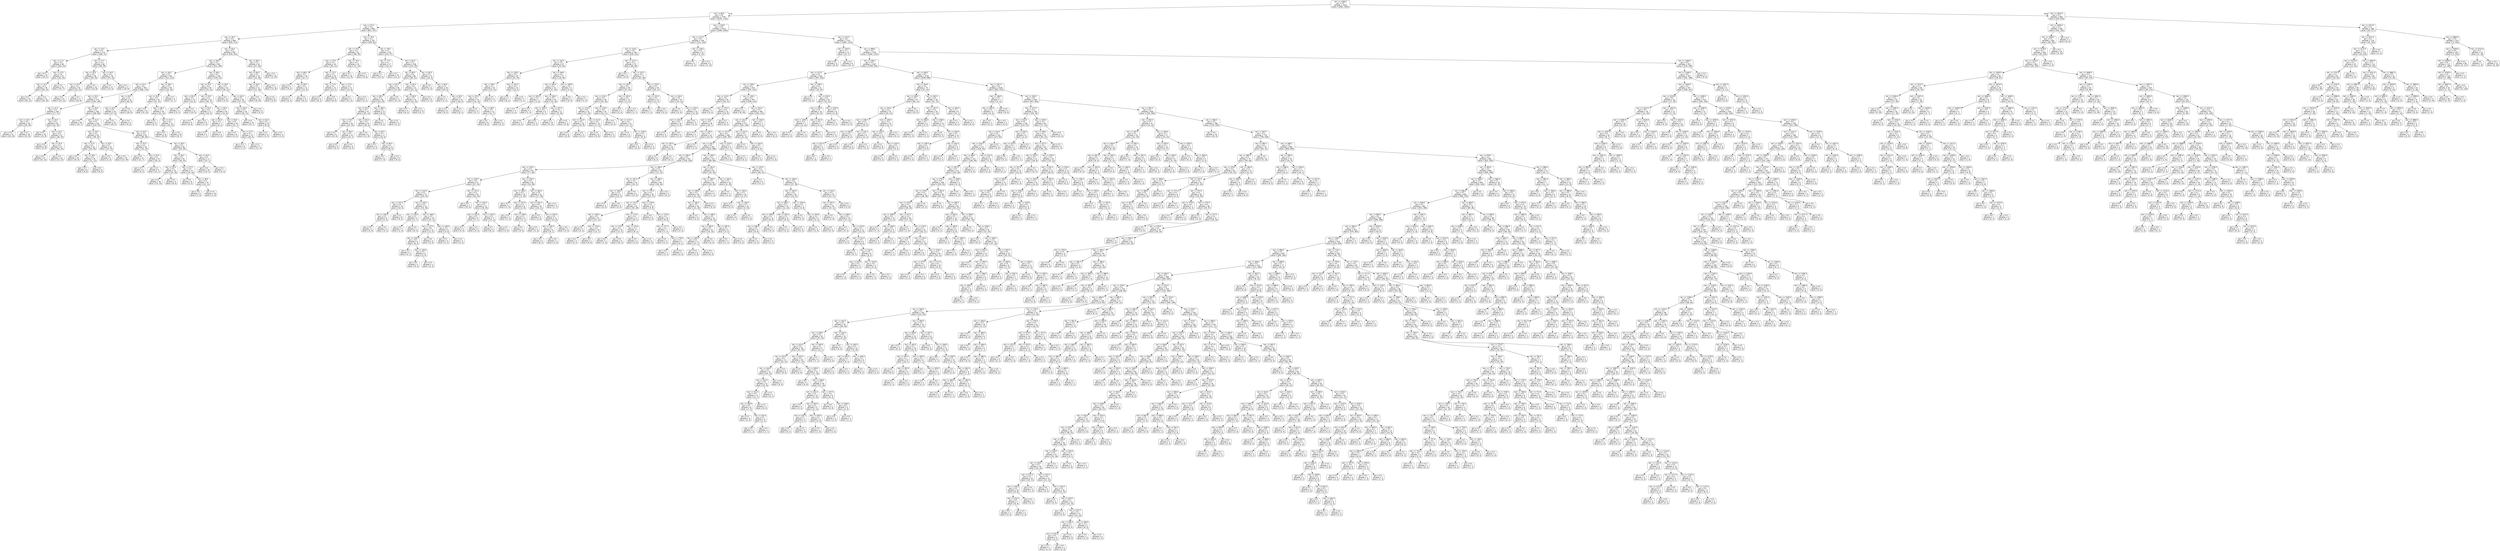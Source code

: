 digraph Tree {
node [shape=box, style="rounded", color="black", fontname=helvetica] ;
edge [fontname=helvetica] ;
0 [label="rain <= 1466.0\ngini = 0.5\nsamples = 3414\nvalue = [2661, 2655]"] ;
1 [label="rain <= 96.5\ngini = 0.5\nsamples = 2730\nvalue = [2535, 1726]"] ;
0 -> 1 [labeldistance=2.5, labelangle=45, headlabel="True"] ;
2 [label="rain <= 67.5\ngini = 0.5\nsamples = 856\nvalue = [837, 437]"] ;
1 -> 2 ;
3 [label="rain <= 19.5\ngini = 0.5\nsamples = 669\nvalue = [628, 374]"] ;
2 -> 3 ;
4 [label="rain <= 14.5\ngini = 0.4\nsamples = 172\nvalue = [189, 73]"] ;
3 -> 4 ;
5 [label="rain <= 11.5\ngini = 0.4\nsamples = 86\nvalue = [100, 34]"] ;
4 -> 5 ;
6 [label="gini = 0.3\nsamples = 19\nvalue = [19, 5]"] ;
5 -> 6 ;
7 [label="rain <= 13.5\ngini = 0.4\nsamples = 67\nvalue = [81, 29]"] ;
5 -> 7 ;
8 [label="rain <= 12.5\ngini = 0.4\nsamples = 46\nvalue = [56, 22]"] ;
7 -> 8 ;
9 [label="gini = 0.4\nsamples = 24\nvalue = [30, 12]"] ;
8 -> 9 ;
10 [label="gini = 0.4\nsamples = 22\nvalue = [26, 10]"] ;
8 -> 10 ;
11 [label="gini = 0.3\nsamples = 21\nvalue = [25, 7]"] ;
7 -> 11 ;
12 [label="rain <= 17.5\ngini = 0.4\nsamples = 86\nvalue = [89, 39]"] ;
4 -> 12 ;
13 [label="rain <= 16.5\ngini = 0.4\nsamples = 56\nvalue = [56, 29]"] ;
12 -> 13 ;
14 [label="rain <= 15.5\ngini = 0.4\nsamples = 40\nvalue = [42, 21]"] ;
13 -> 14 ;
15 [label="gini = 0.4\nsamples = 23\nvalue = [24, 12]"] ;
14 -> 15 ;
16 [label="gini = 0.4\nsamples = 17\nvalue = [18, 9]"] ;
14 -> 16 ;
17 [label="gini = 0.5\nsamples = 16\nvalue = [14, 8]"] ;
13 -> 17 ;
18 [label="rain <= 18.5\ngini = 0.4\nsamples = 30\nvalue = [33, 10]"] ;
12 -> 18 ;
19 [label="gini = 0.4\nsamples = 13\nvalue = [13, 4]"] ;
18 -> 19 ;
20 [label="gini = 0.4\nsamples = 17\nvalue = [20, 6]"] ;
18 -> 20 ;
21 [label="rain <= 63.5\ngini = 0.5\nsamples = 497\nvalue = [439, 301]"] ;
3 -> 21 ;
22 [label="rain <= 49.5\ngini = 0.5\nsamples = 452\nvalue = [412, 265]"] ;
21 -> 22 ;
23 [label="rain <= 44.5\ngini = 0.5\nsamples = 352\nvalue = [312, 222]"] ;
22 -> 23 ;
24 [label="rain <= 41.5\ngini = 0.5\nsamples = 304\nvalue = [280, 178]"] ;
23 -> 24 ;
25 [label="rain <= 25.5\ngini = 0.5\nsamples = 273\nvalue = [235, 169]"] ;
24 -> 25 ;
26 [label="rain <= 21.5\ngini = 0.5\nsamples = 104\nvalue = [77, 71]"] ;
25 -> 26 ;
27 [label="rain <= 20.5\ngini = 0.5\nsamples = 39\nvalue = [26, 29]"] ;
26 -> 27 ;
28 [label="gini = 0.5\nsamples = 23\nvalue = [18, 14]"] ;
27 -> 28 ;
29 [label="gini = 0.5\nsamples = 16\nvalue = [8, 15]"] ;
27 -> 29 ;
30 [label="rain <= 22.5\ngini = 0.5\nsamples = 65\nvalue = [51, 42]"] ;
26 -> 30 ;
31 [label="gini = 0.5\nsamples = 18\nvalue = [15, 8]"] ;
30 -> 31 ;
32 [label="rain <= 23.5\ngini = 0.5\nsamples = 47\nvalue = [36, 34]"] ;
30 -> 32 ;
33 [label="gini = 0.5\nsamples = 10\nvalue = [6, 9]"] ;
32 -> 33 ;
34 [label="rain <= 24.5\ngini = 0.5\nsamples = 37\nvalue = [30, 25]"] ;
32 -> 34 ;
35 [label="gini = 0.5\nsamples = 21\nvalue = [16, 12]"] ;
34 -> 35 ;
36 [label="gini = 0.5\nsamples = 16\nvalue = [14, 13]"] ;
34 -> 36 ;
37 [label="rain <= 26.5\ngini = 0.5\nsamples = 169\nvalue = [158, 98]"] ;
25 -> 37 ;
38 [label="gini = 0.3\nsamples = 18\nvalue = [24, 7]"] ;
37 -> 38 ;
39 [label="rain <= 31.5\ngini = 0.5\nsamples = 151\nvalue = [134, 91]"] ;
37 -> 39 ;
40 [label="rain <= 29.5\ngini = 0.5\nsamples = 56\nvalue = [48, 42]"] ;
39 -> 40 ;
41 [label="rain <= 27.5\ngini = 0.5\nsamples = 32\nvalue = [33, 20]"] ;
40 -> 41 ;
42 [label="gini = 0.5\nsamples = 16\nvalue = [16, 9]"] ;
41 -> 42 ;
43 [label="rain <= 28.5\ngini = 0.5\nsamples = 16\nvalue = [17, 11]"] ;
41 -> 43 ;
44 [label="gini = 0.5\nsamples = 8\nvalue = [9, 6]"] ;
43 -> 44 ;
45 [label="gini = 0.5\nsamples = 8\nvalue = [8, 5]"] ;
43 -> 45 ;
46 [label="rain <= 30.5\ngini = 0.5\nsamples = 24\nvalue = [15, 22]"] ;
40 -> 46 ;
47 [label="gini = 0.5\nsamples = 5\nvalue = [2, 3]"] ;
46 -> 47 ;
48 [label="gini = 0.5\nsamples = 19\nvalue = [13, 19]"] ;
46 -> 48 ;
49 [label="rain <= 34.5\ngini = 0.5\nsamples = 95\nvalue = [86, 49]"] ;
39 -> 49 ;
50 [label="rain <= 32.5\ngini = 0.4\nsamples = 26\nvalue = [31, 10]"] ;
49 -> 50 ;
51 [label="gini = 0.5\nsamples = 12\nvalue = [11, 7]"] ;
50 -> 51 ;
52 [label="rain <= 33.5\ngini = 0.2\nsamples = 14\nvalue = [20, 3]"] ;
50 -> 52 ;
53 [label="gini = 0.3\nsamples = 6\nvalue = [9, 2]"] ;
52 -> 53 ;
54 [label="gini = 0.2\nsamples = 8\nvalue = [11, 1]"] ;
52 -> 54 ;
55 [label="rain <= 39.5\ngini = 0.5\nsamples = 69\nvalue = [55, 39]"] ;
49 -> 55 ;
56 [label="rain <= 36.5\ngini = 0.5\nsamples = 52\nvalue = [40, 32]"] ;
55 -> 56 ;
57 [label="rain <= 35.5\ngini = 0.5\nsamples = 25\nvalue = [21, 16]"] ;
56 -> 57 ;
58 [label="gini = 0.5\nsamples = 16\nvalue = [13, 10]"] ;
57 -> 58 ;
59 [label="gini = 0.5\nsamples = 9\nvalue = [8, 6]"] ;
57 -> 59 ;
60 [label="rain <= 37.5\ngini = 0.5\nsamples = 27\nvalue = [19, 16]"] ;
56 -> 60 ;
61 [label="gini = 0.5\nsamples = 8\nvalue = [5, 5]"] ;
60 -> 61 ;
62 [label="rain <= 38.5\ngini = 0.5\nsamples = 19\nvalue = [14, 11]"] ;
60 -> 62 ;
63 [label="gini = 0.5\nsamples = 9\nvalue = [7, 5]"] ;
62 -> 63 ;
64 [label="gini = 0.5\nsamples = 10\nvalue = [7, 6]"] ;
62 -> 64 ;
65 [label="rain <= 40.5\ngini = 0.4\nsamples = 17\nvalue = [15, 7]"] ;
55 -> 65 ;
66 [label="gini = 0.4\nsamples = 10\nvalue = [10, 3]"] ;
65 -> 66 ;
67 [label="gini = 0.5\nsamples = 7\nvalue = [5, 4]"] ;
65 -> 67 ;
68 [label="rain <= 43.5\ngini = 0.3\nsamples = 31\nvalue = [45, 9]"] ;
24 -> 68 ;
69 [label="rain <= 42.5\ngini = 0.4\nsamples = 20\nvalue = [27, 9]"] ;
68 -> 69 ;
70 [label="gini = 0.3\nsamples = 15\nvalue = [18, 5]"] ;
69 -> 70 ;
71 [label="gini = 0.4\nsamples = 5\nvalue = [9, 4]"] ;
69 -> 71 ;
72 [label="gini = 0.0\nsamples = 11\nvalue = [18, 0]"] ;
68 -> 72 ;
73 [label="rain <= 48.5\ngini = 0.5\nsamples = 48\nvalue = [32, 44]"] ;
23 -> 73 ;
74 [label="rain <= 45.5\ngini = 0.5\nsamples = 43\nvalue = [31, 37]"] ;
73 -> 74 ;
75 [label="gini = 0.5\nsamples = 13\nvalue = [9, 15]"] ;
74 -> 75 ;
76 [label="rain <= 46.5\ngini = 0.5\nsamples = 30\nvalue = [22, 22]"] ;
74 -> 76 ;
77 [label="gini = 0.5\nsamples = 9\nvalue = [6, 7]"] ;
76 -> 77 ;
78 [label="rain <= 47.5\ngini = 0.5\nsamples = 21\nvalue = [16, 15]"] ;
76 -> 78 ;
79 [label="gini = 0.5\nsamples = 11\nvalue = [8, 8]"] ;
78 -> 79 ;
80 [label="gini = 0.5\nsamples = 10\nvalue = [8, 7]"] ;
78 -> 80 ;
81 [label="gini = 0.2\nsamples = 5\nvalue = [1, 7]"] ;
73 -> 81 ;
82 [label="rain <= 58.5\ngini = 0.4\nsamples = 100\nvalue = [100, 43]"] ;
22 -> 82 ;
83 [label="rain <= 51.5\ngini = 0.4\nsamples = 58\nvalue = [70, 22]"] ;
82 -> 83 ;
84 [label="rain <= 50.5\ngini = 0.3\nsamples = 15\nvalue = [24, 5]"] ;
83 -> 84 ;
85 [label="gini = 0.4\nsamples = 4\nvalue = [5, 2]"] ;
84 -> 85 ;
86 [label="gini = 0.2\nsamples = 11\nvalue = [19, 3]"] ;
84 -> 86 ;
87 [label="rain <= 53.5\ngini = 0.4\nsamples = 43\nvalue = [46, 17]"] ;
83 -> 87 ;
88 [label="rain <= 52.5\ngini = 0.5\nsamples = 17\nvalue = [15, 9]"] ;
87 -> 88 ;
89 [label="gini = 0.4\nsamples = 9\nvalue = [8, 4]"] ;
88 -> 89 ;
90 [label="gini = 0.5\nsamples = 8\nvalue = [7, 5]"] ;
88 -> 90 ;
91 [label="rain <= 55.5\ngini = 0.3\nsamples = 26\nvalue = [31, 8]"] ;
87 -> 91 ;
92 [label="rain <= 54.5\ngini = 0.2\nsamples = 7\nvalue = [9, 1]"] ;
91 -> 92 ;
93 [label="gini = 0.2\nsamples = 5\nvalue = [7, 1]"] ;
92 -> 93 ;
94 [label="gini = 0.0\nsamples = 2\nvalue = [2, 0]"] ;
92 -> 94 ;
95 [label="rain <= 56.5\ngini = 0.4\nsamples = 19\nvalue = [22, 7]"] ;
91 -> 95 ;
96 [label="gini = 0.5\nsamples = 6\nvalue = [4, 3]"] ;
95 -> 96 ;
97 [label="rain <= 57.5\ngini = 0.3\nsamples = 13\nvalue = [18, 4]"] ;
95 -> 97 ;
98 [label="gini = 0.3\nsamples = 8\nvalue = [7, 2]"] ;
97 -> 98 ;
99 [label="gini = 0.3\nsamples = 5\nvalue = [11, 2]"] ;
97 -> 99 ;
100 [label="rain <= 59.5\ngini = 0.5\nsamples = 42\nvalue = [30, 21]"] ;
82 -> 100 ;
101 [label="gini = 0.4\nsamples = 8\nvalue = [3, 6]"] ;
100 -> 101 ;
102 [label="rain <= 62.5\ngini = 0.5\nsamples = 34\nvalue = [27, 15]"] ;
100 -> 102 ;
103 [label="rain <= 60.5\ngini = 0.5\nsamples = 25\nvalue = [18, 12]"] ;
102 -> 103 ;
104 [label="gini = 0.5\nsamples = 15\nvalue = [10, 7]"] ;
103 -> 104 ;
105 [label="rain <= 61.5\ngini = 0.5\nsamples = 10\nvalue = [8, 5]"] ;
103 -> 105 ;
106 [label="gini = 0.5\nsamples = 6\nvalue = [5, 3]"] ;
105 -> 106 ;
107 [label="gini = 0.5\nsamples = 4\nvalue = [3, 2]"] ;
105 -> 107 ;
108 [label="gini = 0.4\nsamples = 9\nvalue = [9, 3]"] ;
102 -> 108 ;
109 [label="rain <= 66.5\ngini = 0.5\nsamples = 45\nvalue = [27, 36]"] ;
21 -> 109 ;
110 [label="rain <= 65.5\ngini = 0.5\nsamples = 34\nvalue = [22, 26]"] ;
109 -> 110 ;
111 [label="rain <= 64.5\ngini = 0.5\nsamples = 21\nvalue = [11, 18]"] ;
110 -> 111 ;
112 [label="gini = 0.5\nsamples = 13\nvalue = [8, 10]"] ;
111 -> 112 ;
113 [label="gini = 0.4\nsamples = 8\nvalue = [3, 8]"] ;
111 -> 113 ;
114 [label="gini = 0.5\nsamples = 13\nvalue = [11, 8]"] ;
110 -> 114 ;
115 [label="gini = 0.4\nsamples = 11\nvalue = [5, 10]"] ;
109 -> 115 ;
116 [label="rain <= 76.5\ngini = 0.4\nsamples = 187\nvalue = [209, 63]"] ;
2 -> 116 ;
117 [label="rain <= 74.5\ngini = 0.4\nsamples = 62\nvalue = [66, 26]"] ;
116 -> 117 ;
118 [label="rain <= 70.5\ngini = 0.3\nsamples = 43\nvalue = [49, 12]"] ;
117 -> 118 ;
119 [label="rain <= 68.5\ngini = 0.4\nsamples = 18\nvalue = [21, 7]"] ;
118 -> 119 ;
120 [label="gini = 0.3\nsamples = 5\nvalue = [9, 2]"] ;
119 -> 120 ;
121 [label="rain <= 69.5\ngini = 0.4\nsamples = 13\nvalue = [12, 5]"] ;
119 -> 121 ;
122 [label="gini = 0.4\nsamples = 7\nvalue = [6, 3]"] ;
121 -> 122 ;
123 [label="gini = 0.4\nsamples = 6\nvalue = [6, 2]"] ;
121 -> 123 ;
124 [label="rain <= 72.5\ngini = 0.3\nsamples = 25\nvalue = [28, 5]"] ;
118 -> 124 ;
125 [label="rain <= 71.5\ngini = 0.1\nsamples = 12\nvalue = [14, 1]"] ;
124 -> 125 ;
126 [label="gini = 0.2\nsamples = 8\nvalue = [8, 1]"] ;
125 -> 126 ;
127 [label="gini = 0.0\nsamples = 4\nvalue = [6, 0]"] ;
125 -> 127 ;
128 [label="rain <= 73.5\ngini = 0.3\nsamples = 13\nvalue = [14, 4]"] ;
124 -> 128 ;
129 [label="gini = 0.3\nsamples = 9\nvalue = [11, 3]"] ;
128 -> 129 ;
130 [label="gini = 0.4\nsamples = 4\nvalue = [3, 1]"] ;
128 -> 130 ;
131 [label="rain <= 75.5\ngini = 0.5\nsamples = 19\nvalue = [17, 14]"] ;
117 -> 131 ;
132 [label="gini = 0.5\nsamples = 12\nvalue = [11, 8]"] ;
131 -> 132 ;
133 [label="gini = 0.5\nsamples = 7\nvalue = [6, 6]"] ;
131 -> 133 ;
134 [label="rain <= 78.5\ngini = 0.3\nsamples = 125\nvalue = [143, 37]"] ;
116 -> 134 ;
135 [label="rain <= 77.5\ngini = 0.1\nsamples = 17\nvalue = [23, 2]"] ;
134 -> 135 ;
136 [label="gini = 0.0\nsamples = 7\nvalue = [10, 0]"] ;
135 -> 136 ;
137 [label="gini = 0.2\nsamples = 10\nvalue = [13, 2]"] ;
135 -> 137 ;
138 [label="rain <= 92.5\ngini = 0.3\nsamples = 108\nvalue = [120, 35]"] ;
134 -> 138 ;
139 [label="rain <= 89.5\ngini = 0.4\nsamples = 86\nvalue = [96, 31]"] ;
138 -> 139 ;
140 [label="rain <= 87.5\ngini = 0.3\nsamples = 64\nvalue = [74, 19]"] ;
139 -> 140 ;
141 [label="rain <= 85.5\ngini = 0.4\nsamples = 58\nvalue = [63, 19]"] ;
140 -> 141 ;
142 [label="rain <= 81.5\ngini = 0.3\nsamples = 47\nvalue = [55, 14]"] ;
141 -> 142 ;
143 [label="rain <= 79.5\ngini = 0.4\nsamples = 24\nvalue = [25, 10]"] ;
142 -> 143 ;
144 [label="gini = 0.4\nsamples = 9\nvalue = [10, 3]"] ;
143 -> 144 ;
145 [label="rain <= 80.5\ngini = 0.4\nsamples = 15\nvalue = [15, 7]"] ;
143 -> 145 ;
146 [label="gini = 0.5\nsamples = 9\nvalue = [9, 5]"] ;
145 -> 146 ;
147 [label="gini = 0.4\nsamples = 6\nvalue = [6, 2]"] ;
145 -> 147 ;
148 [label="rain <= 82.5\ngini = 0.2\nsamples = 23\nvalue = [30, 4]"] ;
142 -> 148 ;
149 [label="gini = 0.0\nsamples = 6\nvalue = [11, 0]"] ;
148 -> 149 ;
150 [label="rain <= 83.5\ngini = 0.3\nsamples = 17\nvalue = [19, 4]"] ;
148 -> 150 ;
151 [label="gini = 0.5\nsamples = 4\nvalue = [3, 2]"] ;
150 -> 151 ;
152 [label="rain <= 84.5\ngini = 0.2\nsamples = 13\nvalue = [16, 2]"] ;
150 -> 152 ;
153 [label="gini = 0.0\nsamples = 5\nvalue = [7, 0]"] ;
152 -> 153 ;
154 [label="gini = 0.3\nsamples = 8\nvalue = [9, 2]"] ;
152 -> 154 ;
155 [label="rain <= 86.5\ngini = 0.5\nsamples = 11\nvalue = [8, 5]"] ;
141 -> 155 ;
156 [label="gini = 0.4\nsamples = 7\nvalue = [6, 3]"] ;
155 -> 156 ;
157 [label="gini = 0.5\nsamples = 4\nvalue = [2, 2]"] ;
155 -> 157 ;
158 [label="gini = 0.0\nsamples = 6\nvalue = [11, 0]"] ;
140 -> 158 ;
159 [label="rain <= 91.5\ngini = 0.5\nsamples = 22\nvalue = [22, 12]"] ;
139 -> 159 ;
160 [label="rain <= 90.5\ngini = 0.5\nsamples = 16\nvalue = [15, 10]"] ;
159 -> 160 ;
161 [label="gini = 0.4\nsamples = 5\nvalue = [6, 3]"] ;
160 -> 161 ;
162 [label="gini = 0.5\nsamples = 11\nvalue = [9, 7]"] ;
160 -> 162 ;
163 [label="gini = 0.3\nsamples = 6\nvalue = [7, 2]"] ;
159 -> 163 ;
164 [label="rain <= 93.5\ngini = 0.2\nsamples = 22\nvalue = [24, 4]"] ;
138 -> 164 ;
165 [label="gini = 0.0\nsamples = 4\nvalue = [4, 0]"] ;
164 -> 165 ;
166 [label="rain <= 94.5\ngini = 0.3\nsamples = 18\nvalue = [20, 4]"] ;
164 -> 166 ;
167 [label="gini = 0.4\nsamples = 3\nvalue = [2, 1]"] ;
166 -> 167 ;
168 [label="rain <= 95.5\ngini = 0.2\nsamples = 15\nvalue = [18, 3]"] ;
166 -> 168 ;
169 [label="gini = 0.3\nsamples = 8\nvalue = [9, 2]"] ;
168 -> 169 ;
170 [label="gini = 0.2\nsamples = 7\nvalue = [9, 1]"] ;
168 -> 170 ;
171 [label="rain <= 129.5\ngini = 0.5\nsamples = 1874\nvalue = [1698, 1289]"] ;
1 -> 171 ;
172 [label="rain <= 127.5\ngini = 0.5\nsamples = 159\nvalue = [114, 136]"] ;
171 -> 172 ;
173 [label="rain <= 110.5\ngini = 0.5\nsamples = 146\nvalue = [109, 122]"] ;
172 -> 173 ;
174 [label="rain <= 102.5\ngini = 0.5\nsamples = 67\nvalue = [43, 64]"] ;
173 -> 174 ;
175 [label="rain <= 100.5\ngini = 0.5\nsamples = 30\nvalue = [25, 24]"] ;
174 -> 175 ;
176 [label="rain <= 99.5\ngini = 0.5\nsamples = 20\nvalue = [15, 21]"] ;
175 -> 176 ;
177 [label="rain <= 97.5\ngini = 0.5\nsamples = 15\nvalue = [14, 14]"] ;
176 -> 177 ;
178 [label="gini = 0.4\nsamples = 3\nvalue = [3, 7]"] ;
177 -> 178 ;
179 [label="rain <= 98.5\ngini = 0.5\nsamples = 12\nvalue = [11, 7]"] ;
177 -> 179 ;
180 [label="gini = 0.5\nsamples = 8\nvalue = [6, 5]"] ;
179 -> 180 ;
181 [label="gini = 0.4\nsamples = 4\nvalue = [5, 2]"] ;
179 -> 181 ;
182 [label="gini = 0.2\nsamples = 5\nvalue = [1, 7]"] ;
176 -> 182 ;
183 [label="rain <= 101.5\ngini = 0.4\nsamples = 10\nvalue = [10, 3]"] ;
175 -> 183 ;
184 [label="gini = 0.3\nsamples = 7\nvalue = [8, 2]"] ;
183 -> 184 ;
185 [label="gini = 0.4\nsamples = 3\nvalue = [2, 1]"] ;
183 -> 185 ;
186 [label="rain <= 108.5\ngini = 0.4\nsamples = 37\nvalue = [18, 40]"] ;
174 -> 186 ;
187 [label="rain <= 104.5\ngini = 0.4\nsamples = 33\nvalue = [17, 34]"] ;
186 -> 187 ;
188 [label="rain <= 103.5\ngini = 0.3\nsamples = 7\nvalue = [2, 8]"] ;
187 -> 188 ;
189 [label="gini = 0.3\nsamples = 3\nvalue = [1, 4]"] ;
188 -> 189 ;
190 [label="gini = 0.3\nsamples = 4\nvalue = [1, 4]"] ;
188 -> 190 ;
191 [label="rain <= 106.5\ngini = 0.5\nsamples = 26\nvalue = [15, 26]"] ;
187 -> 191 ;
192 [label="rain <= 105.5\ngini = 0.5\nsamples = 9\nvalue = [6, 7]"] ;
191 -> 192 ;
193 [label="gini = 0.5\nsamples = 7\nvalue = [4, 5]"] ;
192 -> 193 ;
194 [label="gini = 0.5\nsamples = 2\nvalue = [2, 2]"] ;
192 -> 194 ;
195 [label="rain <= 107.5\ngini = 0.4\nsamples = 17\nvalue = [9, 19]"] ;
191 -> 195 ;
196 [label="gini = 0.4\nsamples = 10\nvalue = [4, 11]"] ;
195 -> 196 ;
197 [label="gini = 0.5\nsamples = 7\nvalue = [5, 8]"] ;
195 -> 197 ;
198 [label="rain <= 109.5\ngini = 0.2\nsamples = 4\nvalue = [1, 6]"] ;
186 -> 198 ;
199 [label="gini = 0.0\nsamples = 2\nvalue = [0, 3]"] ;
198 -> 199 ;
200 [label="gini = 0.4\nsamples = 2\nvalue = [1, 3]"] ;
198 -> 200 ;
201 [label="rain <= 111.5\ngini = 0.5\nsamples = 79\nvalue = [66, 58]"] ;
173 -> 201 ;
202 [label="gini = 0.0\nsamples = 2\nvalue = [4, 0]"] ;
201 -> 202 ;
203 [label="rain <= 121.5\ngini = 0.5\nsamples = 77\nvalue = [62, 58]"] ;
201 -> 203 ;
204 [label="rain <= 119.5\ngini = 0.5\nsamples = 48\nvalue = [37, 41]"] ;
203 -> 204 ;
205 [label="rain <= 115.5\ngini = 0.5\nsamples = 38\nvalue = [33, 30]"] ;
204 -> 205 ;
206 [label="rain <= 113.5\ngini = 0.5\nsamples = 22\nvalue = [17, 19]"] ;
205 -> 206 ;
207 [label="rain <= 112.5\ngini = 0.5\nsamples = 10\nvalue = [10, 8]"] ;
206 -> 207 ;
208 [label="gini = 0.5\nsamples = 8\nvalue = [6, 6]"] ;
207 -> 208 ;
209 [label="gini = 0.4\nsamples = 2\nvalue = [4, 2]"] ;
207 -> 209 ;
210 [label="rain <= 114.5\ngini = 0.5\nsamples = 12\nvalue = [7, 11]"] ;
206 -> 210 ;
211 [label="gini = 0.5\nsamples = 8\nvalue = [5, 8]"] ;
210 -> 211 ;
212 [label="gini = 0.5\nsamples = 4\nvalue = [2, 3]"] ;
210 -> 212 ;
213 [label="rain <= 116.5\ngini = 0.5\nsamples = 16\nvalue = [16, 11]"] ;
205 -> 213 ;
214 [label="gini = 0.0\nsamples = 4\nvalue = [5, 0]"] ;
213 -> 214 ;
215 [label="rain <= 117.5\ngini = 0.5\nsamples = 12\nvalue = [11, 11]"] ;
213 -> 215 ;
216 [label="gini = 0.4\nsamples = 5\nvalue = [3, 6]"] ;
215 -> 216 ;
217 [label="rain <= 118.5\ngini = 0.5\nsamples = 7\nvalue = [8, 5]"] ;
215 -> 217 ;
218 [label="gini = 0.5\nsamples = 4\nvalue = [4, 3]"] ;
217 -> 218 ;
219 [label="gini = 0.4\nsamples = 3\nvalue = [4, 2]"] ;
217 -> 219 ;
220 [label="rain <= 120.5\ngini = 0.4\nsamples = 10\nvalue = [4, 11]"] ;
204 -> 220 ;
221 [label="gini = 0.4\nsamples = 3\nvalue = [2, 4]"] ;
220 -> 221 ;
222 [label="gini = 0.3\nsamples = 7\nvalue = [2, 7]"] ;
220 -> 222 ;
223 [label="rain <= 123.5\ngini = 0.5\nsamples = 29\nvalue = [25, 17]"] ;
203 -> 223 ;
224 [label="rain <= 122.5\ngini = 0.3\nsamples = 10\nvalue = [11, 3]"] ;
223 -> 224 ;
225 [label="gini = 0.4\nsamples = 7\nvalue = [7, 3]"] ;
224 -> 225 ;
226 [label="gini = 0.0\nsamples = 3\nvalue = [4, 0]"] ;
224 -> 226 ;
227 [label="rain <= 124.5\ngini = 0.5\nsamples = 19\nvalue = [14, 14]"] ;
223 -> 227 ;
228 [label="gini = 0.4\nsamples = 4\nvalue = [2, 6]"] ;
227 -> 228 ;
229 [label="rain <= 126.5\ngini = 0.5\nsamples = 15\nvalue = [12, 8]"] ;
227 -> 229 ;
230 [label="rain <= 125.5\ngini = 0.5\nsamples = 10\nvalue = [7, 6]"] ;
229 -> 230 ;
231 [label="gini = 0.5\nsamples = 5\nvalue = [4, 4]"] ;
230 -> 231 ;
232 [label="gini = 0.5\nsamples = 5\nvalue = [3, 2]"] ;
230 -> 232 ;
233 [label="gini = 0.4\nsamples = 5\nvalue = [5, 2]"] ;
229 -> 233 ;
234 [label="rain <= 128.5\ngini = 0.4\nsamples = 13\nvalue = [5, 14]"] ;
172 -> 234 ;
235 [label="gini = 0.4\nsamples = 4\nvalue = [2, 4]"] ;
234 -> 235 ;
236 [label="gini = 0.4\nsamples = 9\nvalue = [3, 10]"] ;
234 -> 236 ;
237 [label="rain <= 132.0\ngini = 0.5\nsamples = 1715\nvalue = [1584, 1153]"] ;
171 -> 237 ;
238 [label="rain <= 130.5\ngini = 0.1\nsamples = 13\nvalue = [19, 1]"] ;
237 -> 238 ;
239 [label="gini = 0.0\nsamples = 5\nvalue = [9, 0]"] ;
238 -> 239 ;
240 [label="gini = 0.2\nsamples = 8\nvalue = [10, 1]"] ;
238 -> 240 ;
241 [label="rain <= 998.5\ngini = 0.5\nsamples = 1702\nvalue = [1565, 1152]"] ;
237 -> 241 ;
242 [label="rain <= 236.5\ngini = 0.5\nsamples = 1447\nvalue = [1355, 954]"] ;
241 -> 242 ;
243 [label="rain <= 227.5\ngini = 0.5\nsamples = 344\nvalue = [307, 256]"] ;
242 -> 243 ;
244 [label="rain <= 138.5\ngini = 0.5\nsamples = 323\nvalue = [297, 231]"] ;
243 -> 244 ;
245 [label="rain <= 133.5\ngini = 0.4\nsamples = 26\nvalue = [28, 12]"] ;
244 -> 245 ;
246 [label="gini = 0.5\nsamples = 4\nvalue = [4, 4]"] ;
245 -> 246 ;
247 [label="rain <= 137.5\ngini = 0.4\nsamples = 22\nvalue = [24, 8]"] ;
245 -> 247 ;
248 [label="rain <= 134.5\ngini = 0.4\nsamples = 18\nvalue = [18, 7]"] ;
247 -> 248 ;
249 [label="gini = 0.3\nsamples = 4\nvalue = [5, 1]"] ;
248 -> 249 ;
250 [label="rain <= 136.5\ngini = 0.4\nsamples = 14\nvalue = [13, 6]"] ;
248 -> 250 ;
251 [label="rain <= 135.5\ngini = 0.4\nsamples = 10\nvalue = [10, 5]"] ;
250 -> 251 ;
252 [label="gini = 0.4\nsamples = 6\nvalue = [6, 3]"] ;
251 -> 252 ;
253 [label="gini = 0.4\nsamples = 4\nvalue = [4, 2]"] ;
251 -> 253 ;
254 [label="gini = 0.4\nsamples = 4\nvalue = [3, 1]"] ;
250 -> 254 ;
255 [label="gini = 0.2\nsamples = 4\nvalue = [6, 1]"] ;
247 -> 255 ;
256 [label="rain <= 139.5\ngini = 0.5\nsamples = 297\nvalue = [269, 219]"] ;
244 -> 256 ;
257 [label="gini = 0.4\nsamples = 13\nvalue = [8, 18]"] ;
256 -> 257 ;
258 [label="rain <= 225.5\ngini = 0.5\nsamples = 284\nvalue = [261, 201]"] ;
256 -> 258 ;
259 [label="rain <= 221.0\ngini = 0.5\nsamples = 277\nvalue = [252, 199]"] ;
258 -> 259 ;
260 [label="rain <= 217.5\ngini = 0.5\nsamples = 268\nvalue = [246, 187]"] ;
259 -> 260 ;
261 [label="rain <= 181.5\ngini = 0.5\nsamples = 259\nvalue = [229, 186]"] ;
260 -> 261 ;
262 [label="rain <= 165.5\ngini = 0.5\nsamples = 152\nvalue = [149, 100]"] ;
261 -> 262 ;
263 [label="rain <= 155.5\ngini = 0.5\nsamples = 93\nvalue = [77, 69]"] ;
262 -> 263 ;
264 [label="rain <= 150.5\ngini = 0.5\nsamples = 57\nvalue = [57, 33]"] ;
263 -> 264 ;
265 [label="rain <= 142.5\ngini = 0.5\nsamples = 37\nvalue = [29, 23]"] ;
264 -> 265 ;
266 [label="rain <= 141.5\ngini = 0.4\nsamples = 14\nvalue = [14, 5]"] ;
265 -> 266 ;
267 [label="rain <= 140.5\ngini = 0.5\nsamples = 6\nvalue = [5, 3]"] ;
266 -> 267 ;
268 [label="gini = 0.0\nsamples = 2\nvalue = [2, 0]"] ;
267 -> 268 ;
269 [label="gini = 0.5\nsamples = 4\nvalue = [3, 3]"] ;
267 -> 269 ;
270 [label="gini = 0.3\nsamples = 8\nvalue = [9, 2]"] ;
266 -> 270 ;
271 [label="rain <= 144.5\ngini = 0.5\nsamples = 23\nvalue = [15, 18]"] ;
265 -> 271 ;
272 [label="rain <= 143.5\ngini = 0.2\nsamples = 5\nvalue = [1, 7]"] ;
271 -> 272 ;
273 [label="gini = 0.3\nsamples = 3\nvalue = [1, 4]"] ;
272 -> 273 ;
274 [label="gini = 0.0\nsamples = 2\nvalue = [0, 3]"] ;
272 -> 274 ;
275 [label="rain <= 148.5\ngini = 0.5\nsamples = 18\nvalue = [14, 11]"] ;
271 -> 275 ;
276 [label="rain <= 147.5\ngini = 0.4\nsamples = 12\nvalue = [11, 5]"] ;
275 -> 276 ;
277 [label="rain <= 145.5\ngini = 0.5\nsamples = 9\nvalue = [6, 5]"] ;
276 -> 277 ;
278 [label="gini = 0.4\nsamples = 3\nvalue = [3, 1]"] ;
277 -> 278 ;
279 [label="rain <= 146.5\ngini = 0.5\nsamples = 6\nvalue = [3, 4]"] ;
277 -> 279 ;
280 [label="gini = 0.0\nsamples = 2\nvalue = [0, 2]"] ;
279 -> 280 ;
281 [label="gini = 0.5\nsamples = 4\nvalue = [3, 2]"] ;
279 -> 281 ;
282 [label="gini = 0.0\nsamples = 3\nvalue = [5, 0]"] ;
276 -> 282 ;
283 [label="rain <= 149.5\ngini = 0.4\nsamples = 6\nvalue = [3, 6]"] ;
275 -> 283 ;
284 [label="gini = 0.3\nsamples = 4\nvalue = [1, 4]"] ;
283 -> 284 ;
285 [label="gini = 0.5\nsamples = 2\nvalue = [2, 2]"] ;
283 -> 285 ;
286 [label="rain <= 151.5\ngini = 0.4\nsamples = 20\nvalue = [28, 10]"] ;
264 -> 286 ;
287 [label="gini = 0.0\nsamples = 7\nvalue = [10, 0]"] ;
286 -> 287 ;
288 [label="rain <= 153.5\ngini = 0.5\nsamples = 13\nvalue = [18, 10]"] ;
286 -> 288 ;
289 [label="rain <= 152.5\ngini = 0.5\nsamples = 8\nvalue = [7, 7]"] ;
288 -> 289 ;
290 [label="gini = 0.5\nsamples = 5\nvalue = [4, 4]"] ;
289 -> 290 ;
291 [label="gini = 0.5\nsamples = 3\nvalue = [3, 3]"] ;
289 -> 291 ;
292 [label="rain <= 154.5\ngini = 0.3\nsamples = 5\nvalue = [11, 3]"] ;
288 -> 292 ;
293 [label="gini = 0.4\nsamples = 4\nvalue = [8, 3]"] ;
292 -> 293 ;
294 [label="gini = 0.0\nsamples = 1\nvalue = [3, 0]"] ;
292 -> 294 ;
295 [label="rain <= 159.5\ngini = 0.5\nsamples = 36\nvalue = [20, 36]"] ;
263 -> 295 ;
296 [label="rain <= 156.5\ngini = 0.2\nsamples = 15\nvalue = [3, 18]"] ;
295 -> 296 ;
297 [label="gini = 0.2\nsamples = 7\nvalue = [1, 9]"] ;
296 -> 297 ;
298 [label="rain <= 157.5\ngini = 0.3\nsamples = 8\nvalue = [2, 9]"] ;
296 -> 298 ;
299 [label="gini = 0.4\nsamples = 3\nvalue = [1, 2]"] ;
298 -> 299 ;
300 [label="rain <= 158.5\ngini = 0.2\nsamples = 5\nvalue = [1, 7]"] ;
298 -> 300 ;
301 [label="gini = 0.0\nsamples = 2\nvalue = [0, 3]"] ;
300 -> 301 ;
302 [label="gini = 0.3\nsamples = 3\nvalue = [1, 4]"] ;
300 -> 302 ;
303 [label="rain <= 164.5\ngini = 0.5\nsamples = 21\nvalue = [17, 18]"] ;
295 -> 303 ;
304 [label="rain <= 161.0\ngini = 0.5\nsamples = 16\nvalue = [16, 11]"] ;
303 -> 304 ;
305 [label="gini = 0.5\nsamples = 5\nvalue = [4, 6]"] ;
304 -> 305 ;
306 [label="rain <= 163.5\ngini = 0.4\nsamples = 11\nvalue = [12, 5]"] ;
304 -> 306 ;
307 [label="rain <= 162.5\ngini = 0.2\nsamples = 6\nvalue = [9, 1]"] ;
306 -> 307 ;
308 [label="gini = 0.2\nsamples = 5\nvalue = [8, 1]"] ;
307 -> 308 ;
309 [label="gini = 0.0\nsamples = 1\nvalue = [1, 0]"] ;
307 -> 309 ;
310 [label="gini = 0.5\nsamples = 5\nvalue = [3, 4]"] ;
306 -> 310 ;
311 [label="gini = 0.2\nsamples = 5\nvalue = [1, 7]"] ;
303 -> 311 ;
312 [label="rain <= 168.5\ngini = 0.4\nsamples = 59\nvalue = [72, 31]"] ;
262 -> 312 ;
313 [label="rain <= 167.5\ngini = 0.2\nsamples = 10\nvalue = [23, 3]"] ;
312 -> 313 ;
314 [label="rain <= 166.5\ngini = 0.4\nsamples = 5\nvalue = [10, 3]"] ;
313 -> 314 ;
315 [label="gini = 0.0\nsamples = 2\nvalue = [6, 0]"] ;
314 -> 315 ;
316 [label="gini = 0.5\nsamples = 3\nvalue = [4, 3]"] ;
314 -> 316 ;
317 [label="gini = 0.0\nsamples = 5\nvalue = [13, 0]"] ;
313 -> 317 ;
318 [label="rain <= 180.5\ngini = 0.5\nsamples = 49\nvalue = [49, 28]"] ;
312 -> 318 ;
319 [label="rain <= 175.5\ngini = 0.5\nsamples = 45\nvalue = [43, 27]"] ;
318 -> 319 ;
320 [label="rain <= 171.5\ngini = 0.5\nsamples = 32\nvalue = [34, 18]"] ;
319 -> 320 ;
321 [label="rain <= 169.5\ngini = 0.5\nsamples = 15\nvalue = [15, 11]"] ;
320 -> 321 ;
322 [label="gini = 0.5\nsamples = 5\nvalue = [4, 4]"] ;
321 -> 322 ;
323 [label="rain <= 170.5\ngini = 0.5\nsamples = 10\nvalue = [11, 7]"] ;
321 -> 323 ;
324 [label="gini = 0.4\nsamples = 3\nvalue = [3, 1]"] ;
323 -> 324 ;
325 [label="gini = 0.5\nsamples = 7\nvalue = [8, 6]"] ;
323 -> 325 ;
326 [label="rain <= 173.5\ngini = 0.4\nsamples = 17\nvalue = [19, 7]"] ;
320 -> 326 ;
327 [label="rain <= 172.5\ngini = 0.4\nsamples = 10\nvalue = [11, 5]"] ;
326 -> 327 ;
328 [label="gini = 0.0\nsamples = 1\nvalue = [1, 0]"] ;
327 -> 328 ;
329 [label="gini = 0.4\nsamples = 9\nvalue = [10, 5]"] ;
327 -> 329 ;
330 [label="rain <= 174.5\ngini = 0.3\nsamples = 7\nvalue = [8, 2]"] ;
326 -> 330 ;
331 [label="gini = 0.0\nsamples = 3\nvalue = [3, 0]"] ;
330 -> 331 ;
332 [label="gini = 0.4\nsamples = 4\nvalue = [5, 2]"] ;
330 -> 332 ;
333 [label="rain <= 176.5\ngini = 0.5\nsamples = 13\nvalue = [9, 9]"] ;
319 -> 333 ;
334 [label="gini = 0.0\nsamples = 3\nvalue = [0, 3]"] ;
333 -> 334 ;
335 [label="rain <= 179.5\ngini = 0.5\nsamples = 10\nvalue = [9, 6]"] ;
333 -> 335 ;
336 [label="rain <= 177.5\ngini = 0.4\nsamples = 7\nvalue = [7, 3]"] ;
335 -> 336 ;
337 [label="gini = 0.5\nsamples = 3\nvalue = [2, 2]"] ;
336 -> 337 ;
338 [label="rain <= 178.5\ngini = 0.3\nsamples = 4\nvalue = [5, 1]"] ;
336 -> 338 ;
339 [label="gini = 0.4\nsamples = 3\nvalue = [3, 1]"] ;
338 -> 339 ;
340 [label="gini = 0.0\nsamples = 1\nvalue = [2, 0]"] ;
338 -> 340 ;
341 [label="gini = 0.5\nsamples = 3\nvalue = [2, 3]"] ;
335 -> 341 ;
342 [label="gini = 0.2\nsamples = 4\nvalue = [6, 1]"] ;
318 -> 342 ;
343 [label="rain <= 195.5\ngini = 0.5\nsamples = 107\nvalue = [80, 86]"] ;
261 -> 343 ;
344 [label="rain <= 191.5\ngini = 0.5\nsamples = 50\nvalue = [32, 45]"] ;
343 -> 344 ;
345 [label="rain <= 190.5\ngini = 0.5\nsamples = 34\nvalue = [28, 26]"] ;
344 -> 345 ;
346 [label="rain <= 189.0\ngini = 0.5\nsamples = 29\nvalue = [21, 24]"] ;
345 -> 346 ;
347 [label="rain <= 182.5\ngini = 0.5\nsamples = 26\nvalue = [21, 20]"] ;
346 -> 347 ;
348 [label="gini = 0.4\nsamples = 5\nvalue = [2, 6]"] ;
347 -> 348 ;
349 [label="rain <= 186.0\ngini = 0.5\nsamples = 21\nvalue = [19, 14]"] ;
347 -> 349 ;
350 [label="rain <= 184.5\ngini = 0.5\nsamples = 15\nvalue = [15, 10]"] ;
349 -> 350 ;
351 [label="rain <= 183.5\ngini = 0.5\nsamples = 11\nvalue = [11, 7]"] ;
350 -> 351 ;
352 [label="gini = 0.5\nsamples = 6\nvalue = [5, 3]"] ;
351 -> 352 ;
353 [label="gini = 0.5\nsamples = 5\nvalue = [6, 4]"] ;
351 -> 353 ;
354 [label="gini = 0.5\nsamples = 4\nvalue = [4, 3]"] ;
350 -> 354 ;
355 [label="rain <= 187.5\ngini = 0.5\nsamples = 6\nvalue = [4, 4]"] ;
349 -> 355 ;
356 [label="gini = 0.5\nsamples = 2\nvalue = [1, 1]"] ;
355 -> 356 ;
357 [label="gini = 0.5\nsamples = 4\nvalue = [3, 3]"] ;
355 -> 357 ;
358 [label="gini = 0.0\nsamples = 3\nvalue = [0, 4]"] ;
346 -> 358 ;
359 [label="gini = 0.3\nsamples = 5\nvalue = [7, 2]"] ;
345 -> 359 ;
360 [label="rain <= 192.5\ngini = 0.3\nsamples = 16\nvalue = [4, 19]"] ;
344 -> 360 ;
361 [label="gini = 0.4\nsamples = 2\nvalue = [1, 2]"] ;
360 -> 361 ;
362 [label="rain <= 193.5\ngini = 0.3\nsamples = 14\nvalue = [3, 17]"] ;
360 -> 362 ;
363 [label="gini = 0.0\nsamples = 4\nvalue = [0, 4]"] ;
362 -> 363 ;
364 [label="rain <= 194.5\ngini = 0.3\nsamples = 10\nvalue = [3, 13]"] ;
362 -> 364 ;
365 [label="gini = 0.3\nsamples = 6\nvalue = [2, 7]"] ;
364 -> 365 ;
366 [label="gini = 0.2\nsamples = 4\nvalue = [1, 6]"] ;
364 -> 366 ;
367 [label="rain <= 197.0\ngini = 0.5\nsamples = 57\nvalue = [48, 41]"] ;
343 -> 367 ;
368 [label="gini = 0.3\nsamples = 6\nvalue = [11, 2]"] ;
367 -> 368 ;
369 [label="rain <= 206.0\ngini = 0.5\nsamples = 51\nvalue = [37, 39]"] ;
367 -> 369 ;
370 [label="rain <= 202.5\ngini = 0.5\nsamples = 26\nvalue = [14, 22]"] ;
369 -> 370 ;
371 [label="rain <= 200.5\ngini = 0.5\nsamples = 19\nvalue = [12, 14]"] ;
370 -> 371 ;
372 [label="rain <= 199.5\ngini = 0.5\nsamples = 11\nvalue = [6, 9]"] ;
371 -> 372 ;
373 [label="rain <= 198.5\ngini = 0.5\nsamples = 8\nvalue = [6, 6]"] ;
372 -> 373 ;
374 [label="gini = 0.5\nsamples = 4\nvalue = [3, 4]"] ;
373 -> 374 ;
375 [label="gini = 0.5\nsamples = 4\nvalue = [3, 2]"] ;
373 -> 375 ;
376 [label="gini = 0.0\nsamples = 3\nvalue = [0, 3]"] ;
372 -> 376 ;
377 [label="rain <= 201.5\ngini = 0.5\nsamples = 8\nvalue = [6, 5]"] ;
371 -> 377 ;
378 [label="gini = 0.4\nsamples = 4\nvalue = [4, 2]"] ;
377 -> 378 ;
379 [label="gini = 0.5\nsamples = 4\nvalue = [2, 3]"] ;
377 -> 379 ;
380 [label="rain <= 203.5\ngini = 0.3\nsamples = 7\nvalue = [2, 8]"] ;
370 -> 380 ;
381 [label="gini = 0.0\nsamples = 2\nvalue = [0, 3]"] ;
380 -> 381 ;
382 [label="rain <= 204.5\ngini = 0.4\nsamples = 5\nvalue = [2, 5]"] ;
380 -> 382 ;
383 [label="gini = 0.4\nsamples = 4\nvalue = [2, 4]"] ;
382 -> 383 ;
384 [label="gini = 0.0\nsamples = 1\nvalue = [0, 1]"] ;
382 -> 384 ;
385 [label="rain <= 216.5\ngini = 0.5\nsamples = 25\nvalue = [23, 17]"] ;
369 -> 385 ;
386 [label="rain <= 207.5\ngini = 0.5\nsamples = 20\nvalue = [19, 11]"] ;
385 -> 386 ;
387 [label="gini = 0.0\nsamples = 1\nvalue = [2, 0]"] ;
386 -> 387 ;
388 [label="rain <= 208.5\ngini = 0.5\nsamples = 19\nvalue = [17, 11]"] ;
386 -> 388 ;
389 [label="gini = 0.5\nsamples = 7\nvalue = [5, 5]"] ;
388 -> 389 ;
390 [label="rain <= 210.5\ngini = 0.4\nsamples = 12\nvalue = [12, 6]"] ;
388 -> 390 ;
391 [label="gini = 0.0\nsamples = 3\nvalue = [3, 0]"] ;
390 -> 391 ;
392 [label="rain <= 211.5\ngini = 0.5\nsamples = 9\nvalue = [9, 6]"] ;
390 -> 392 ;
393 [label="gini = 0.0\nsamples = 1\nvalue = [0, 1]"] ;
392 -> 393 ;
394 [label="rain <= 214.5\ngini = 0.5\nsamples = 8\nvalue = [9, 5]"] ;
392 -> 394 ;
395 [label="rain <= 213.0\ngini = 0.3\nsamples = 4\nvalue = [4, 1]"] ;
394 -> 395 ;
396 [label="gini = 0.0\nsamples = 1\nvalue = [1, 0]"] ;
395 -> 396 ;
397 [label="gini = 0.4\nsamples = 3\nvalue = [3, 1]"] ;
395 -> 397 ;
398 [label="rain <= 215.5\ngini = 0.5\nsamples = 4\nvalue = [5, 4]"] ;
394 -> 398 ;
399 [label="gini = 0.5\nsamples = 2\nvalue = [1, 1]"] ;
398 -> 399 ;
400 [label="gini = 0.5\nsamples = 2\nvalue = [4, 3]"] ;
398 -> 400 ;
401 [label="gini = 0.5\nsamples = 5\nvalue = [4, 6]"] ;
385 -> 401 ;
402 [label="rain <= 219.5\ngini = 0.1\nsamples = 9\nvalue = [17, 1]"] ;
260 -> 402 ;
403 [label="gini = 0.0\nsamples = 6\nvalue = [13, 0]"] ;
402 -> 403 ;
404 [label="gini = 0.3\nsamples = 3\nvalue = [4, 1]"] ;
402 -> 404 ;
405 [label="rain <= 222.5\ngini = 0.4\nsamples = 9\nvalue = [6, 12]"] ;
259 -> 405 ;
406 [label="gini = 0.3\nsamples = 2\nvalue = [1, 4]"] ;
405 -> 406 ;
407 [label="rain <= 224.0\ngini = 0.5\nsamples = 7\nvalue = [5, 8]"] ;
405 -> 407 ;
408 [label="gini = 0.5\nsamples = 3\nvalue = [3, 2]"] ;
407 -> 408 ;
409 [label="gini = 0.4\nsamples = 4\nvalue = [2, 6]"] ;
407 -> 409 ;
410 [label="rain <= 226.5\ngini = 0.3\nsamples = 7\nvalue = [9, 2]"] ;
258 -> 410 ;
411 [label="gini = 0.0\nsamples = 2\nvalue = [3, 0]"] ;
410 -> 411 ;
412 [label="gini = 0.4\nsamples = 5\nvalue = [6, 2]"] ;
410 -> 412 ;
413 [label="rain <= 228.5\ngini = 0.4\nsamples = 21\nvalue = [10, 25]"] ;
243 -> 413 ;
414 [label="gini = 0.0\nsamples = 1\nvalue = [0, 2]"] ;
413 -> 414 ;
415 [label="rain <= 233.0\ngini = 0.4\nsamples = 20\nvalue = [10, 23]"] ;
413 -> 415 ;
416 [label="rain <= 230.5\ngini = 0.5\nsamples = 14\nvalue = [8, 15]"] ;
415 -> 416 ;
417 [label="rain <= 229.5\ngini = 0.4\nsamples = 7\nvalue = [4, 10]"] ;
416 -> 417 ;
418 [label="gini = 0.4\nsamples = 3\nvalue = [2, 4]"] ;
417 -> 418 ;
419 [label="gini = 0.4\nsamples = 4\nvalue = [2, 6]"] ;
417 -> 419 ;
420 [label="rain <= 231.5\ngini = 0.5\nsamples = 7\nvalue = [4, 5]"] ;
416 -> 420 ;
421 [label="gini = 0.5\nsamples = 2\nvalue = [1, 1]"] ;
420 -> 421 ;
422 [label="gini = 0.5\nsamples = 5\nvalue = [3, 4]"] ;
420 -> 422 ;
423 [label="rain <= 235.0\ngini = 0.3\nsamples = 6\nvalue = [2, 8]"] ;
415 -> 423 ;
424 [label="gini = 0.0\nsamples = 1\nvalue = [0, 2]"] ;
423 -> 424 ;
425 [label="gini = 0.4\nsamples = 5\nvalue = [2, 6]"] ;
423 -> 425 ;
426 [label="rain <= 264.5\ngini = 0.5\nsamples = 1103\nvalue = [1048, 698]"] ;
242 -> 426 ;
427 [label="rain <= 254.5\ngini = 0.3\nsamples = 75\nvalue = [97, 25]"] ;
426 -> 427 ;
428 [label="rain <= 246.5\ngini = 0.3\nsamples = 47\nvalue = [66, 12]"] ;
427 -> 428 ;
429 [label="rain <= 242.5\ngini = 0.4\nsamples = 32\nvalue = [34, 12]"] ;
428 -> 429 ;
430 [label="rain <= 239.5\ngini = 0.3\nsamples = 17\nvalue = [20, 5]"] ;
429 -> 430 ;
431 [label="rain <= 238.5\ngini = 0.4\nsamples = 9\nvalue = [8, 4]"] ;
430 -> 431 ;
432 [label="rain <= 237.5\ngini = 0.3\nsamples = 4\nvalue = [4, 1]"] ;
431 -> 432 ;
433 [label="gini = 0.0\nsamples = 1\nvalue = [1, 0]"] ;
432 -> 433 ;
434 [label="gini = 0.4\nsamples = 3\nvalue = [3, 1]"] ;
432 -> 434 ;
435 [label="gini = 0.5\nsamples = 5\nvalue = [4, 3]"] ;
431 -> 435 ;
436 [label="rain <= 241.5\ngini = 0.1\nsamples = 8\nvalue = [12, 1]"] ;
430 -> 436 ;
437 [label="gini = 0.0\nsamples = 5\nvalue = [8, 0]"] ;
436 -> 437 ;
438 [label="gini = 0.3\nsamples = 3\nvalue = [4, 1]"] ;
436 -> 438 ;
439 [label="rain <= 245.5\ngini = 0.4\nsamples = 15\nvalue = [14, 7]"] ;
429 -> 439 ;
440 [label="rain <= 243.5\ngini = 0.5\nsamples = 11\nvalue = [10, 6]"] ;
439 -> 440 ;
441 [label="gini = 0.4\nsamples = 6\nvalue = [6, 3]"] ;
440 -> 441 ;
442 [label="rain <= 244.5\ngini = 0.5\nsamples = 5\nvalue = [4, 3]"] ;
440 -> 442 ;
443 [label="gini = 0.5\nsamples = 2\nvalue = [1, 1]"] ;
442 -> 443 ;
444 [label="gini = 0.5\nsamples = 3\nvalue = [3, 2]"] ;
442 -> 444 ;
445 [label="gini = 0.3\nsamples = 4\nvalue = [4, 1]"] ;
439 -> 445 ;
446 [label="gini = 0.0\nsamples = 15\nvalue = [32, 0]"] ;
428 -> 446 ;
447 [label="rain <= 262.5\ngini = 0.4\nsamples = 28\nvalue = [31, 13]"] ;
427 -> 447 ;
448 [label="rain <= 257.5\ngini = 0.5\nsamples = 20\nvalue = [17, 12]"] ;
447 -> 448 ;
449 [label="rain <= 256.0\ngini = 0.5\nsamples = 6\nvalue = [3, 5]"] ;
448 -> 449 ;
450 [label="gini = 0.5\nsamples = 3\nvalue = [2, 3]"] ;
449 -> 450 ;
451 [label="gini = 0.4\nsamples = 3\nvalue = [1, 2]"] ;
449 -> 451 ;
452 [label="rain <= 258.5\ngini = 0.4\nsamples = 14\nvalue = [14, 7]"] ;
448 -> 452 ;
453 [label="gini = 0.0\nsamples = 3\nvalue = [5, 0]"] ;
452 -> 453 ;
454 [label="rain <= 260.5\ngini = 0.5\nsamples = 11\nvalue = [9, 7]"] ;
452 -> 454 ;
455 [label="rain <= 259.5\ngini = 0.5\nsamples = 6\nvalue = [4, 5]"] ;
454 -> 455 ;
456 [label="gini = 0.5\nsamples = 4\nvalue = [3, 4]"] ;
455 -> 456 ;
457 [label="gini = 0.5\nsamples = 2\nvalue = [1, 1]"] ;
455 -> 457 ;
458 [label="rain <= 261.5\ngini = 0.4\nsamples = 5\nvalue = [5, 2]"] ;
454 -> 458 ;
459 [label="gini = 0.4\nsamples = 3\nvalue = [3, 1]"] ;
458 -> 459 ;
460 [label="gini = 0.4\nsamples = 2\nvalue = [2, 1]"] ;
458 -> 460 ;
461 [label="rain <= 263.5\ngini = 0.1\nsamples = 8\nvalue = [14, 1]"] ;
447 -> 461 ;
462 [label="gini = 0.2\nsamples = 5\nvalue = [8, 1]"] ;
461 -> 462 ;
463 [label="gini = 0.0\nsamples = 3\nvalue = [6, 0]"] ;
461 -> 463 ;
464 [label="rain <= 267.5\ngini = 0.5\nsamples = 1028\nvalue = [951, 673]"] ;
426 -> 464 ;
465 [label="rain <= 266.5\ngini = 0.4\nsamples = 7\nvalue = [4, 12]"] ;
464 -> 465 ;
466 [label="rain <= 265.5\ngini = 0.5\nsamples = 4\nvalue = [4, 6]"] ;
465 -> 466 ;
467 [label="gini = 0.0\nsamples = 1\nvalue = [0, 1]"] ;
466 -> 467 ;
468 [label="gini = 0.5\nsamples = 3\nvalue = [4, 5]"] ;
466 -> 468 ;
469 [label="gini = 0.0\nsamples = 3\nvalue = [0, 6]"] ;
465 -> 469 ;
470 [label="rain <= 340.5\ngini = 0.5\nsamples = 1021\nvalue = [947, 661]"] ;
464 -> 470 ;
471 [label="rain <= 317.5\ngini = 0.4\nsamples = 192\nvalue = [191, 92]"] ;
470 -> 471 ;
472 [label="rain <= 314.5\ngini = 0.5\nsamples = 130\nvalue = [114, 70]"] ;
471 -> 472 ;
473 [label="rain <= 312.5\ngini = 0.5\nsamples = 124\nvalue = [113, 64]"] ;
472 -> 473 ;
474 [label="rain <= 310.5\ngini = 0.5\nsamples = 121\nvalue = [109, 64]"] ;
473 -> 474 ;
475 [label="rain <= 309.5\ngini = 0.5\nsamples = 115\nvalue = [106, 59]"] ;
474 -> 475 ;
476 [label="rain <= 307.5\ngini = 0.5\nsamples = 111\nvalue = [102, 59]"] ;
475 -> 476 ;
477 [label="rain <= 279.5\ngini = 0.5\nsamples = 106\nvalue = [100, 55]"] ;
476 -> 477 ;
478 [label="rain <= 278.5\ngini = 0.5\nsamples = 47\nvalue = [38, 28]"] ;
477 -> 478 ;
479 [label="rain <= 270.5\ngini = 0.5\nsamples = 46\nvalue = [38, 26]"] ;
478 -> 479 ;
480 [label="rain <= 268.5\ngini = 0.4\nsamples = 10\nvalue = [11, 4]"] ;
479 -> 480 ;
481 [label="gini = 0.3\nsamples = 4\nvalue = [7, 2]"] ;
480 -> 481 ;
482 [label="rain <= 269.5\ngini = 0.4\nsamples = 6\nvalue = [4, 2]"] ;
480 -> 482 ;
483 [label="gini = 0.4\nsamples = 3\nvalue = [2, 1]"] ;
482 -> 483 ;
484 [label="gini = 0.4\nsamples = 3\nvalue = [2, 1]"] ;
482 -> 484 ;
485 [label="rain <= 271.5\ngini = 0.5\nsamples = 36\nvalue = [27, 22]"] ;
479 -> 485 ;
486 [label="gini = 0.3\nsamples = 5\nvalue = [1, 5]"] ;
485 -> 486 ;
487 [label="rain <= 273.5\ngini = 0.5\nsamples = 31\nvalue = [26, 17]"] ;
485 -> 487 ;
488 [label="rain <= 272.5\ngini = 0.3\nsamples = 4\nvalue = [4, 1]"] ;
487 -> 488 ;
489 [label="gini = 0.5\nsamples = 2\nvalue = [1, 1]"] ;
488 -> 489 ;
490 [label="gini = 0.0\nsamples = 2\nvalue = [3, 0]"] ;
488 -> 490 ;
491 [label="rain <= 274.5\ngini = 0.5\nsamples = 27\nvalue = [22, 16]"] ;
487 -> 491 ;
492 [label="gini = 0.5\nsamples = 8\nvalue = [4, 5]"] ;
491 -> 492 ;
493 [label="rain <= 276.5\ngini = 0.5\nsamples = 19\nvalue = [18, 11]"] ;
491 -> 493 ;
494 [label="rain <= 275.5\ngini = 0.4\nsamples = 9\nvalue = [12, 5]"] ;
493 -> 494 ;
495 [label="gini = 0.3\nsamples = 3\nvalue = [4, 1]"] ;
494 -> 495 ;
496 [label="gini = 0.4\nsamples = 6\nvalue = [8, 4]"] ;
494 -> 496 ;
497 [label="rain <= 277.5\ngini = 0.5\nsamples = 10\nvalue = [6, 6]"] ;
493 -> 497 ;
498 [label="gini = 0.5\nsamples = 6\nvalue = [3, 4]"] ;
497 -> 498 ;
499 [label="gini = 0.5\nsamples = 4\nvalue = [3, 2]"] ;
497 -> 499 ;
500 [label="gini = 0.0\nsamples = 1\nvalue = [0, 2]"] ;
478 -> 500 ;
501 [label="rain <= 281.5\ngini = 0.4\nsamples = 59\nvalue = [62, 27]"] ;
477 -> 501 ;
502 [label="gini = 0.0\nsamples = 5\nvalue = [8, 0]"] ;
501 -> 502 ;
503 [label="rain <= 285.5\ngini = 0.4\nsamples = 54\nvalue = [54, 27]"] ;
501 -> 503 ;
504 [label="rain <= 282.5\ngini = 0.5\nsamples = 12\nvalue = [7, 8]"] ;
503 -> 504 ;
505 [label="gini = 0.4\nsamples = 4\nvalue = [4, 2]"] ;
504 -> 505 ;
506 [label="rain <= 283.5\ngini = 0.4\nsamples = 8\nvalue = [3, 6]"] ;
504 -> 506 ;
507 [label="gini = 0.0\nsamples = 1\nvalue = [0, 1]"] ;
506 -> 507 ;
508 [label="rain <= 284.5\ngini = 0.5\nsamples = 7\nvalue = [3, 5]"] ;
506 -> 508 ;
509 [label="gini = 0.5\nsamples = 4\nvalue = [2, 3]"] ;
508 -> 509 ;
510 [label="gini = 0.4\nsamples = 3\nvalue = [1, 2]"] ;
508 -> 510 ;
511 [label="rain <= 289.5\ngini = 0.4\nsamples = 42\nvalue = [47, 19]"] ;
503 -> 511 ;
512 [label="gini = 0.0\nsamples = 7\nvalue = [10, 0]"] ;
511 -> 512 ;
513 [label="rain <= 290.5\ngini = 0.4\nsamples = 35\nvalue = [37, 19]"] ;
511 -> 513 ;
514 [label="gini = 0.0\nsamples = 2\nvalue = [0, 3]"] ;
513 -> 514 ;
515 [label="rain <= 298.5\ngini = 0.4\nsamples = 33\nvalue = [37, 16]"] ;
513 -> 515 ;
516 [label="rain <= 291.5\ngini = 0.3\nsamples = 13\nvalue = [17, 4]"] ;
515 -> 516 ;
517 [label="gini = 0.5\nsamples = 2\nvalue = [2, 2]"] ;
516 -> 517 ;
518 [label="rain <= 294.5\ngini = 0.2\nsamples = 11\nvalue = [15, 2]"] ;
516 -> 518 ;
519 [label="gini = 0.0\nsamples = 5\nvalue = [8, 0]"] ;
518 -> 519 ;
520 [label="rain <= 296.5\ngini = 0.3\nsamples = 6\nvalue = [7, 2]"] ;
518 -> 520 ;
521 [label="rain <= 295.5\ngini = 0.5\nsamples = 3\nvalue = [2, 2]"] ;
520 -> 521 ;
522 [label="gini = 0.4\nsamples = 2\nvalue = [2, 1]"] ;
521 -> 522 ;
523 [label="gini = 0.0\nsamples = 1\nvalue = [0, 1]"] ;
521 -> 523 ;
524 [label="gini = 0.0\nsamples = 3\nvalue = [5, 0]"] ;
520 -> 524 ;
525 [label="rain <= 302.5\ngini = 0.5\nsamples = 20\nvalue = [20, 12]"] ;
515 -> 525 ;
526 [label="rain <= 300.0\ngini = 0.5\nsamples = 9\nvalue = [7, 9]"] ;
525 -> 526 ;
527 [label="gini = 0.0\nsamples = 2\nvalue = [0, 2]"] ;
526 -> 527 ;
528 [label="rain <= 301.5\ngini = 0.5\nsamples = 7\nvalue = [7, 7]"] ;
526 -> 528 ;
529 [label="gini = 0.5\nsamples = 3\nvalue = [3, 2]"] ;
528 -> 529 ;
530 [label="gini = 0.5\nsamples = 4\nvalue = [4, 5]"] ;
528 -> 530 ;
531 [label="rain <= 304.5\ngini = 0.3\nsamples = 11\nvalue = [13, 3]"] ;
525 -> 531 ;
532 [label="gini = 0.0\nsamples = 4\nvalue = [6, 0]"] ;
531 -> 532 ;
533 [label="rain <= 305.5\ngini = 0.4\nsamples = 7\nvalue = [7, 3]"] ;
531 -> 533 ;
534 [label="gini = 0.0\nsamples = 1\nvalue = [0, 1]"] ;
533 -> 534 ;
535 [label="rain <= 306.5\ngini = 0.3\nsamples = 6\nvalue = [7, 2]"] ;
533 -> 535 ;
536 [label="gini = 0.0\nsamples = 2\nvalue = [4, 0]"] ;
535 -> 536 ;
537 [label="gini = 0.5\nsamples = 4\nvalue = [3, 2]"] ;
535 -> 537 ;
538 [label="rain <= 308.5\ngini = 0.4\nsamples = 5\nvalue = [2, 4]"] ;
476 -> 538 ;
539 [label="gini = 0.4\nsamples = 3\nvalue = [1, 2]"] ;
538 -> 539 ;
540 [label="gini = 0.4\nsamples = 2\nvalue = [1, 2]"] ;
538 -> 540 ;
541 [label="gini = 0.0\nsamples = 4\nvalue = [4, 0]"] ;
475 -> 541 ;
542 [label="rain <= 311.5\ngini = 0.5\nsamples = 6\nvalue = [3, 5]"] ;
474 -> 542 ;
543 [label="gini = 0.5\nsamples = 5\nvalue = [3, 4]"] ;
542 -> 543 ;
544 [label="gini = 0.0\nsamples = 1\nvalue = [0, 1]"] ;
542 -> 544 ;
545 [label="gini = 0.0\nsamples = 3\nvalue = [4, 0]"] ;
473 -> 545 ;
546 [label="rain <= 316.5\ngini = 0.2\nsamples = 6\nvalue = [1, 6]"] ;
472 -> 546 ;
547 [label="rain <= 315.5\ngini = 0.4\nsamples = 4\nvalue = [1, 3]"] ;
546 -> 547 ;
548 [label="gini = 0.0\nsamples = 2\nvalue = [0, 2]"] ;
547 -> 548 ;
549 [label="gini = 0.5\nsamples = 2\nvalue = [1, 1]"] ;
547 -> 549 ;
550 [label="gini = 0.0\nsamples = 2\nvalue = [0, 3]"] ;
546 -> 550 ;
551 [label="rain <= 339.5\ngini = 0.3\nsamples = 62\nvalue = [77, 22]"] ;
471 -> 551 ;
552 [label="rain <= 338.5\ngini = 0.4\nsamples = 55\nvalue = [63, 22]"] ;
551 -> 552 ;
553 [label="rain <= 327.5\ngini = 0.4\nsamples = 50\nvalue = [61, 19]"] ;
552 -> 553 ;
554 [label="rain <= 322.5\ngini = 0.3\nsamples = 21\nvalue = [28, 6]"] ;
553 -> 554 ;
555 [label="rain <= 321.5\ngini = 0.4\nsamples = 13\nvalue = [16, 6]"] ;
554 -> 555 ;
556 [label="rain <= 320.0\ngini = 0.3\nsamples = 11\nvalue = [15, 3]"] ;
555 -> 556 ;
557 [label="rain <= 318.5\ngini = 0.4\nsamples = 8\nvalue = [10, 3]"] ;
556 -> 557 ;
558 [label="gini = 0.3\nsamples = 4\nvalue = [5, 1]"] ;
557 -> 558 ;
559 [label="gini = 0.4\nsamples = 4\nvalue = [5, 2]"] ;
557 -> 559 ;
560 [label="gini = 0.0\nsamples = 3\nvalue = [5, 0]"] ;
556 -> 560 ;
561 [label="gini = 0.4\nsamples = 2\nvalue = [1, 3]"] ;
555 -> 561 ;
562 [label="gini = 0.0\nsamples = 8\nvalue = [12, 0]"] ;
554 -> 562 ;
563 [label="rain <= 333.5\ngini = 0.4\nsamples = 29\nvalue = [33, 13]"] ;
553 -> 563 ;
564 [label="rain <= 331.5\ngini = 0.4\nsamples = 15\nvalue = [18, 9]"] ;
563 -> 564 ;
565 [label="rain <= 330.5\ngini = 0.4\nsamples = 10\nvalue = [14, 6]"] ;
564 -> 565 ;
566 [label="rain <= 328.5\ngini = 0.5\nsamples = 7\nvalue = [9, 5]"] ;
565 -> 566 ;
567 [label="gini = 0.5\nsamples = 3\nvalue = [5, 3]"] ;
566 -> 567 ;
568 [label="rain <= 329.5\ngini = 0.4\nsamples = 4\nvalue = [4, 2]"] ;
566 -> 568 ;
569 [label="gini = 0.4\nsamples = 2\nvalue = [2, 1]"] ;
568 -> 569 ;
570 [label="gini = 0.4\nsamples = 2\nvalue = [2, 1]"] ;
568 -> 570 ;
571 [label="gini = 0.3\nsamples = 3\nvalue = [5, 1]"] ;
565 -> 571 ;
572 [label="rain <= 332.5\ngini = 0.5\nsamples = 5\nvalue = [4, 3]"] ;
564 -> 572 ;
573 [label="gini = 0.5\nsamples = 2\nvalue = [2, 2]"] ;
572 -> 573 ;
574 [label="gini = 0.4\nsamples = 3\nvalue = [2, 1]"] ;
572 -> 574 ;
575 [label="rain <= 334.5\ngini = 0.3\nsamples = 14\nvalue = [15, 4]"] ;
563 -> 575 ;
576 [label="gini = 0.4\nsamples = 6\nvalue = [6, 2]"] ;
575 -> 576 ;
577 [label="rain <= 335.5\ngini = 0.3\nsamples = 8\nvalue = [9, 2]"] ;
575 -> 577 ;
578 [label="gini = 0.0\nsamples = 2\nvalue = [3, 0]"] ;
577 -> 578 ;
579 [label="rain <= 336.5\ngini = 0.4\nsamples = 6\nvalue = [6, 2]"] ;
577 -> 579 ;
580 [label="gini = 0.5\nsamples = 2\nvalue = [1, 1]"] ;
579 -> 580 ;
581 [label="rain <= 337.5\ngini = 0.3\nsamples = 4\nvalue = [5, 1]"] ;
579 -> 581 ;
582 [label="gini = 0.0\nsamples = 1\nvalue = [1, 0]"] ;
581 -> 582 ;
583 [label="gini = 0.3\nsamples = 3\nvalue = [4, 1]"] ;
581 -> 583 ;
584 [label="gini = 0.5\nsamples = 5\nvalue = [2, 3]"] ;
552 -> 584 ;
585 [label="gini = 0.0\nsamples = 7\nvalue = [14, 0]"] ;
551 -> 585 ;
586 [label="rain <= 361.5\ngini = 0.5\nsamples = 829\nvalue = [756, 569]"] ;
470 -> 586 ;
587 [label="rain <= 353.0\ngini = 0.5\nsamples = 41\nvalue = [31, 41]"] ;
586 -> 587 ;
588 [label="rain <= 347.5\ngini = 0.5\nsamples = 24\nvalue = [21, 18]"] ;
587 -> 588 ;
589 [label="rain <= 344.5\ngini = 0.5\nsamples = 14\nvalue = [8, 15]"] ;
588 -> 589 ;
590 [label="rain <= 341.5\ngini = 0.5\nsamples = 5\nvalue = [6, 4]"] ;
589 -> 590 ;
591 [label="gini = 0.0\nsamples = 1\nvalue = [0, 3]"] ;
590 -> 591 ;
592 [label="rain <= 342.5\ngini = 0.2\nsamples = 4\nvalue = [6, 1]"] ;
590 -> 592 ;
593 [label="gini = 0.0\nsamples = 1\nvalue = [3, 0]"] ;
592 -> 593 ;
594 [label="rain <= 343.5\ngini = 0.4\nsamples = 3\nvalue = [3, 1]"] ;
592 -> 594 ;
595 [label="gini = 0.5\nsamples = 2\nvalue = [1, 1]"] ;
594 -> 595 ;
596 [label="gini = 0.0\nsamples = 1\nvalue = [2, 0]"] ;
594 -> 596 ;
597 [label="rain <= 345.5\ngini = 0.3\nsamples = 9\nvalue = [2, 11]"] ;
589 -> 597 ;
598 [label="gini = 0.0\nsamples = 2\nvalue = [0, 3]"] ;
597 -> 598 ;
599 [label="rain <= 346.5\ngini = 0.3\nsamples = 7\nvalue = [2, 8]"] ;
597 -> 599 ;
600 [label="gini = 0.3\nsamples = 4\nvalue = [1, 4]"] ;
599 -> 600 ;
601 [label="gini = 0.3\nsamples = 3\nvalue = [1, 4]"] ;
599 -> 601 ;
602 [label="rain <= 350.5\ngini = 0.3\nsamples = 10\nvalue = [13, 3]"] ;
588 -> 602 ;
603 [label="gini = 0.0\nsamples = 5\nvalue = [7, 0]"] ;
602 -> 603 ;
604 [label="rain <= 351.5\ngini = 0.4\nsamples = 5\nvalue = [6, 3]"] ;
602 -> 604 ;
605 [label="gini = 0.5\nsamples = 2\nvalue = [1, 1]"] ;
604 -> 605 ;
606 [label="gini = 0.4\nsamples = 3\nvalue = [5, 2]"] ;
604 -> 606 ;
607 [label="rain <= 358.0\ngini = 0.4\nsamples = 17\nvalue = [10, 23]"] ;
587 -> 607 ;
608 [label="rain <= 355.0\ngini = 0.3\nsamples = 10\nvalue = [4, 17]"] ;
607 -> 608 ;
609 [label="gini = 0.0\nsamples = 2\nvalue = [0, 3]"] ;
608 -> 609 ;
610 [label="rain <= 356.5\ngini = 0.3\nsamples = 8\nvalue = [4, 14]"] ;
608 -> 610 ;
611 [label="gini = 0.4\nsamples = 3\nvalue = [2, 5]"] ;
610 -> 611 ;
612 [label="gini = 0.3\nsamples = 5\nvalue = [2, 9]"] ;
610 -> 612 ;
613 [label="rain <= 359.5\ngini = 0.5\nsamples = 7\nvalue = [6, 6]"] ;
607 -> 613 ;
614 [label="gini = 0.3\nsamples = 3\nvalue = [4, 1]"] ;
613 -> 614 ;
615 [label="rain <= 360.5\ngini = 0.4\nsamples = 4\nvalue = [2, 5]"] ;
613 -> 615 ;
616 [label="gini = 0.3\nsamples = 2\nvalue = [1, 4]"] ;
615 -> 616 ;
617 [label="gini = 0.5\nsamples = 2\nvalue = [1, 1]"] ;
615 -> 617 ;
618 [label="rain <= 366.5\ngini = 0.5\nsamples = 788\nvalue = [725, 528]"] ;
586 -> 618 ;
619 [label="gini = 0.0\nsamples = 10\nvalue = [16, 0]"] ;
618 -> 619 ;
620 [label="rain <= 397.5\ngini = 0.5\nsamples = 778\nvalue = [709, 528]"] ;
618 -> 620 ;
621 [label="rain <= 395.5\ngini = 0.5\nsamples = 79\nvalue = [63, 70]"] ;
620 -> 621 ;
622 [label="rain <= 389.5\ngini = 0.5\nsamples = 73\nvalue = [63, 56]"] ;
621 -> 622 ;
623 [label="rain <= 370.5\ngini = 0.5\nsamples = 63\nvalue = [52, 52]"] ;
622 -> 623 ;
624 [label="rain <= 369.5\ngini = 0.4\nsamples = 12\nvalue = [15, 7]"] ;
623 -> 624 ;
625 [label="rain <= 368.5\ngini = 0.5\nsamples = 9\nvalue = [10, 6]"] ;
624 -> 625 ;
626 [label="rain <= 367.5\ngini = 0.4\nsamples = 5\nvalue = [6, 2]"] ;
625 -> 626 ;
627 [label="gini = 0.5\nsamples = 3\nvalue = [3, 2]"] ;
626 -> 627 ;
628 [label="gini = 0.0\nsamples = 2\nvalue = [3, 0]"] ;
626 -> 628 ;
629 [label="gini = 0.5\nsamples = 4\nvalue = [4, 4]"] ;
625 -> 629 ;
630 [label="gini = 0.3\nsamples = 3\nvalue = [5, 1]"] ;
624 -> 630 ;
631 [label="rain <= 372.5\ngini = 0.5\nsamples = 51\nvalue = [37, 45]"] ;
623 -> 631 ;
632 [label="rain <= 371.5\ngini = 0.4\nsamples = 6\nvalue = [2, 5]"] ;
631 -> 632 ;
633 [label="gini = 0.4\nsamples = 3\nvalue = [1, 3]"] ;
632 -> 633 ;
634 [label="gini = 0.4\nsamples = 3\nvalue = [1, 2]"] ;
632 -> 634 ;
635 [label="rain <= 374.5\ngini = 0.5\nsamples = 45\nvalue = [35, 40]"] ;
631 -> 635 ;
636 [label="rain <= 373.5\ngini = 0.4\nsamples = 7\nvalue = [6, 3]"] ;
635 -> 636 ;
637 [label="gini = 0.4\nsamples = 3\nvalue = [3, 1]"] ;
636 -> 637 ;
638 [label="gini = 0.5\nsamples = 4\nvalue = [3, 2]"] ;
636 -> 638 ;
639 [label="rain <= 375.5\ngini = 0.5\nsamples = 38\nvalue = [29, 37]"] ;
635 -> 639 ;
640 [label="gini = 0.0\nsamples = 1\nvalue = [0, 3]"] ;
639 -> 640 ;
641 [label="rain <= 377.0\ngini = 0.5\nsamples = 37\nvalue = [29, 34]"] ;
639 -> 641 ;
642 [label="gini = 0.0\nsamples = 2\nvalue = [3, 0]"] ;
641 -> 642 ;
643 [label="rain <= 378.5\ngini = 0.5\nsamples = 35\nvalue = [26, 34]"] ;
641 -> 643 ;
644 [label="gini = 0.3\nsamples = 3\nvalue = [1, 5]"] ;
643 -> 644 ;
645 [label="rain <= 381.0\ngini = 0.5\nsamples = 32\nvalue = [25, 29]"] ;
643 -> 645 ;
646 [label="rain <= 379.5\ngini = 0.5\nsamples = 8\nvalue = [7, 5]"] ;
645 -> 646 ;
647 [label="gini = 0.5\nsamples = 5\nvalue = [4, 4]"] ;
646 -> 647 ;
648 [label="gini = 0.4\nsamples = 3\nvalue = [3, 1]"] ;
646 -> 648 ;
649 [label="rain <= 383.5\ngini = 0.5\nsamples = 24\nvalue = [18, 24]"] ;
645 -> 649 ;
650 [label="rain <= 382.5\ngini = 0.3\nsamples = 5\nvalue = [2, 8]"] ;
649 -> 650 ;
651 [label="gini = 0.3\nsamples = 3\nvalue = [1, 4]"] ;
650 -> 651 ;
652 [label="gini = 0.3\nsamples = 2\nvalue = [1, 4]"] ;
650 -> 652 ;
653 [label="rain <= 386.5\ngini = 0.5\nsamples = 19\nvalue = [16, 16]"] ;
649 -> 653 ;
654 [label="rain <= 385.0\ngini = 0.4\nsamples = 7\nvalue = [7, 3]"] ;
653 -> 654 ;
655 [label="gini = 0.5\nsamples = 3\nvalue = [3, 2]"] ;
654 -> 655 ;
656 [label="gini = 0.3\nsamples = 4\nvalue = [4, 1]"] ;
654 -> 656 ;
657 [label="rain <= 388.5\ngini = 0.5\nsamples = 12\nvalue = [9, 13]"] ;
653 -> 657 ;
658 [label="rain <= 387.5\ngini = 0.5\nsamples = 9\nvalue = [8, 11]"] ;
657 -> 658 ;
659 [label="gini = 0.5\nsamples = 5\nvalue = [4, 6]"] ;
658 -> 659 ;
660 [label="gini = 0.5\nsamples = 4\nvalue = [4, 5]"] ;
658 -> 660 ;
661 [label="gini = 0.4\nsamples = 3\nvalue = [1, 2]"] ;
657 -> 661 ;
662 [label="rain <= 394.0\ngini = 0.4\nsamples = 10\nvalue = [11, 4]"] ;
622 -> 662 ;
663 [label="rain <= 390.5\ngini = 0.2\nsamples = 6\nvalue = [8, 1]"] ;
662 -> 663 ;
664 [label="gini = 0.4\nsamples = 2\nvalue = [2, 1]"] ;
663 -> 664 ;
665 [label="gini = 0.0\nsamples = 4\nvalue = [6, 0]"] ;
663 -> 665 ;
666 [label="gini = 0.5\nsamples = 4\nvalue = [3, 3]"] ;
662 -> 666 ;
667 [label="gini = 0.0\nsamples = 6\nvalue = [0, 14]"] ;
621 -> 667 ;
668 [label="rain <= 408.5\ngini = 0.5\nsamples = 699\nvalue = [646, 458]"] ;
620 -> 668 ;
669 [label="rain <= 399.5\ngini = 0.2\nsamples = 18\nvalue = [24, 3]"] ;
668 -> 669 ;
670 [label="rain <= 398.5\ngini = 0.3\nsamples = 7\nvalue = [8, 2]"] ;
669 -> 670 ;
671 [label="gini = 0.0\nsamples = 4\nvalue = [6, 0]"] ;
670 -> 671 ;
672 [label="gini = 0.5\nsamples = 3\nvalue = [2, 2]"] ;
670 -> 672 ;
673 [label="rain <= 405.0\ngini = 0.1\nsamples = 11\nvalue = [16, 1]"] ;
669 -> 673 ;
674 [label="gini = 0.0\nsamples = 8\nvalue = [12, 0]"] ;
673 -> 674 ;
675 [label="rain <= 407.0\ngini = 0.3\nsamples = 3\nvalue = [4, 1]"] ;
673 -> 675 ;
676 [label="gini = 0.5\nsamples = 2\nvalue = [1, 1]"] ;
675 -> 676 ;
677 [label="gini = 0.0\nsamples = 1\nvalue = [3, 0]"] ;
675 -> 677 ;
678 [label="rain <= 978.5\ngini = 0.5\nsamples = 681\nvalue = [622, 455]"] ;
668 -> 678 ;
679 [label="rain <= 950.5\ngini = 0.5\nsamples = 660\nvalue = [600, 448]"] ;
678 -> 679 ;
680 [label="rain <= 948.5\ngini = 0.5\nsamples = 644\nvalue = [592, 433]"] ;
679 -> 680 ;
681 [label="rain <= 846.5\ngini = 0.5\nsamples = 640\nvalue = [585, 433]"] ;
680 -> 681 ;
682 [label="rain <= 828.5\ngini = 0.5\nsamples = 561\nvalue = [501, 385]"] ;
681 -> 682 ;
683 [label="rain <= 809.5\ngini = 0.5\nsamples = 546\nvalue = [494, 368]"] ;
682 -> 683 ;
684 [label="rain <= 805.5\ngini = 0.5\nsamples = 533\nvalue = [476, 363]"] ;
683 -> 684 ;
685 [label="rain <= 700.0\ngini = 0.5\nsamples = 529\nvalue = [476, 356]"] ;
684 -> 685 ;
686 [label="rain <= 680.5\ngini = 0.5\nsamples = 429\nvalue = [396, 283]"] ;
685 -> 686 ;
687 [label="rain <= 666.0\ngini = 0.5\nsamples = 412\nvalue = [372, 280]"] ;
686 -> 687 ;
688 [label="rain <= 493.5\ngini = 0.5\nsamples = 396\nvalue = [364, 265]"] ;
687 -> 688 ;
689 [label="rain <= 478.5\ngini = 0.5\nsamples = 153\nvalue = [148, 96]"] ;
688 -> 689 ;
690 [label="rain <= 464.5\ngini = 0.5\nsamples = 126\nvalue = [114, 83]"] ;
689 -> 690 ;
691 [label="rain <= 446.5\ngini = 0.5\nsamples = 103\nvalue = [101, 64]"] ;
690 -> 691 ;
692 [label="rain <= 441.5\ngini = 0.5\nsamples = 70\nvalue = [60, 50]"] ;
691 -> 692 ;
693 [label="rain <= 439.5\ngini = 0.5\nsamples = 55\nvalue = [51, 35]"] ;
692 -> 693 ;
694 [label="rain <= 422.5\ngini = 0.5\nsamples = 49\nvalue = [41, 34]"] ;
693 -> 694 ;
695 [label="rain <= 415.5\ngini = 0.4\nsamples = 21\nvalue = [24, 12]"] ;
694 -> 695 ;
696 [label="rain <= 414.0\ngini = 0.5\nsamples = 15\nvalue = [15, 12]"] ;
695 -> 696 ;
697 [label="rain <= 412.5\ngini = 0.5\nsamples = 13\nvalue = [15, 8]"] ;
696 -> 697 ;
698 [label="rain <= 411.5\ngini = 0.5\nsamples = 11\nvalue = [11, 7]"] ;
697 -> 698 ;
699 [label="rain <= 409.5\ngini = 0.5\nsamples = 8\nvalue = [7, 5]"] ;
698 -> 699 ;
700 [label="gini = 0.5\nsamples = 4\nvalue = [5, 3]"] ;
699 -> 700 ;
701 [label="rain <= 410.5\ngini = 0.5\nsamples = 4\nvalue = [2, 2]"] ;
699 -> 701 ;
702 [label="gini = 0.5\nsamples = 2\nvalue = [1, 1]"] ;
701 -> 702 ;
703 [label="gini = 0.5\nsamples = 2\nvalue = [1, 1]"] ;
701 -> 703 ;
704 [label="gini = 0.4\nsamples = 3\nvalue = [4, 2]"] ;
698 -> 704 ;
705 [label="gini = 0.3\nsamples = 2\nvalue = [4, 1]"] ;
697 -> 705 ;
706 [label="gini = 0.0\nsamples = 2\nvalue = [0, 4]"] ;
696 -> 706 ;
707 [label="gini = 0.0\nsamples = 6\nvalue = [9, 0]"] ;
695 -> 707 ;
708 [label="rain <= 425.5\ngini = 0.5\nsamples = 28\nvalue = [17, 22]"] ;
694 -> 708 ;
709 [label="gini = 0.0\nsamples = 5\nvalue = [0, 6]"] ;
708 -> 709 ;
710 [label="rain <= 429.0\ngini = 0.5\nsamples = 23\nvalue = [17, 16]"] ;
708 -> 710 ;
711 [label="gini = 0.0\nsamples = 5\nvalue = [6, 0]"] ;
710 -> 711 ;
712 [label="rain <= 436.0\ngini = 0.5\nsamples = 18\nvalue = [11, 16]"] ;
710 -> 712 ;
713 [label="rain <= 431.5\ngini = 0.4\nsamples = 12\nvalue = [5, 13]"] ;
712 -> 713 ;
714 [label="gini = 0.5\nsamples = 3\nvalue = [2, 2]"] ;
713 -> 714 ;
715 [label="rain <= 433.5\ngini = 0.3\nsamples = 9\nvalue = [3, 11]"] ;
713 -> 715 ;
716 [label="rain <= 432.5\ngini = 0.2\nsamples = 5\nvalue = [1, 7]"] ;
715 -> 716 ;
717 [label="gini = 0.0\nsamples = 1\nvalue = [0, 2]"] ;
716 -> 717 ;
718 [label="gini = 0.3\nsamples = 4\nvalue = [1, 5]"] ;
716 -> 718 ;
719 [label="rain <= 434.5\ngini = 0.4\nsamples = 4\nvalue = [2, 4]"] ;
715 -> 719 ;
720 [label="gini = 0.0\nsamples = 1\nvalue = [1, 0]"] ;
719 -> 720 ;
721 [label="gini = 0.3\nsamples = 3\nvalue = [1, 4]"] ;
719 -> 721 ;
722 [label="rain <= 437.5\ngini = 0.4\nsamples = 6\nvalue = [6, 3]"] ;
712 -> 722 ;
723 [label="gini = 0.0\nsamples = 2\nvalue = [4, 0]"] ;
722 -> 723 ;
724 [label="rain <= 438.5\ngini = 0.5\nsamples = 4\nvalue = [2, 3]"] ;
722 -> 724 ;
725 [label="gini = 0.4\nsamples = 2\nvalue = [1, 2]"] ;
724 -> 725 ;
726 [label="gini = 0.5\nsamples = 2\nvalue = [1, 1]"] ;
724 -> 726 ;
727 [label="rain <= 440.5\ngini = 0.2\nsamples = 6\nvalue = [10, 1]"] ;
693 -> 727 ;
728 [label="gini = 0.2\nsamples = 4\nvalue = [7, 1]"] ;
727 -> 728 ;
729 [label="gini = 0.0\nsamples = 2\nvalue = [3, 0]"] ;
727 -> 729 ;
730 [label="rain <= 442.5\ngini = 0.5\nsamples = 15\nvalue = [9, 15]"] ;
692 -> 730 ;
731 [label="gini = 0.0\nsamples = 2\nvalue = [0, 5]"] ;
730 -> 731 ;
732 [label="rain <= 444.5\ngini = 0.5\nsamples = 13\nvalue = [9, 10]"] ;
730 -> 732 ;
733 [label="rain <= 443.5\ngini = 0.4\nsamples = 7\nvalue = [6, 3]"] ;
732 -> 733 ;
734 [label="gini = 0.5\nsamples = 4\nvalue = [3, 2]"] ;
733 -> 734 ;
735 [label="gini = 0.4\nsamples = 3\nvalue = [3, 1]"] ;
733 -> 735 ;
736 [label="rain <= 445.5\ngini = 0.4\nsamples = 6\nvalue = [3, 7]"] ;
732 -> 736 ;
737 [label="gini = 0.0\nsamples = 2\nvalue = [0, 3]"] ;
736 -> 737 ;
738 [label="gini = 0.5\nsamples = 4\nvalue = [3, 4]"] ;
736 -> 738 ;
739 [label="rain <= 456.5\ngini = 0.4\nsamples = 33\nvalue = [41, 14]"] ;
691 -> 739 ;
740 [label="rain <= 448.0\ngini = 0.3\nsamples = 19\nvalue = [29, 5]"] ;
739 -> 740 ;
741 [label="gini = 0.4\nsamples = 3\nvalue = [6, 2]"] ;
740 -> 741 ;
742 [label="rain <= 453.5\ngini = 0.2\nsamples = 16\nvalue = [23, 3]"] ;
740 -> 742 ;
743 [label="rain <= 451.5\ngini = 0.1\nsamples = 10\nvalue = [16, 1]"] ;
742 -> 743 ;
744 [label="gini = 0.0\nsamples = 4\nvalue = [8, 0]"] ;
743 -> 744 ;
745 [label="rain <= 452.5\ngini = 0.2\nsamples = 6\nvalue = [8, 1]"] ;
743 -> 745 ;
746 [label="gini = 0.5\nsamples = 2\nvalue = [1, 1]"] ;
745 -> 746 ;
747 [label="gini = 0.0\nsamples = 4\nvalue = [7, 0]"] ;
745 -> 747 ;
748 [label="rain <= 454.5\ngini = 0.3\nsamples = 6\nvalue = [7, 2]"] ;
742 -> 748 ;
749 [label="gini = 0.0\nsamples = 1\nvalue = [0, 1]"] ;
748 -> 749 ;
750 [label="rain <= 455.5\ngini = 0.2\nsamples = 5\nvalue = [7, 1]"] ;
748 -> 750 ;
751 [label="gini = 0.3\nsamples = 3\nvalue = [4, 1]"] ;
750 -> 751 ;
752 [label="gini = 0.0\nsamples = 2\nvalue = [3, 0]"] ;
750 -> 752 ;
753 [label="rain <= 457.5\ngini = 0.5\nsamples = 14\nvalue = [12, 9]"] ;
739 -> 753 ;
754 [label="gini = 0.0\nsamples = 2\nvalue = [0, 5]"] ;
753 -> 754 ;
755 [label="rain <= 458.5\ngini = 0.4\nsamples = 12\nvalue = [12, 4]"] ;
753 -> 755 ;
756 [label="gini = 0.5\nsamples = 2\nvalue = [1, 1]"] ;
755 -> 756 ;
757 [label="rain <= 459.5\ngini = 0.3\nsamples = 10\nvalue = [11, 3]"] ;
755 -> 757 ;
758 [label="gini = 0.0\nsamples = 1\nvalue = [4, 0]"] ;
757 -> 758 ;
759 [label="rain <= 462.0\ngini = 0.4\nsamples = 9\nvalue = [7, 3]"] ;
757 -> 759 ;
760 [label="rain <= 460.5\ngini = 0.5\nsamples = 5\nvalue = [3, 2]"] ;
759 -> 760 ;
761 [label="gini = 0.4\nsamples = 3\nvalue = [2, 1]"] ;
760 -> 761 ;
762 [label="gini = 0.5\nsamples = 2\nvalue = [1, 1]"] ;
760 -> 762 ;
763 [label="rain <= 463.5\ngini = 0.3\nsamples = 4\nvalue = [4, 1]"] ;
759 -> 763 ;
764 [label="gini = 0.0\nsamples = 2\nvalue = [2, 0]"] ;
763 -> 764 ;
765 [label="gini = 0.4\nsamples = 2\nvalue = [2, 1]"] ;
763 -> 765 ;
766 [label="rain <= 470.5\ngini = 0.5\nsamples = 23\nvalue = [13, 19]"] ;
690 -> 766 ;
767 [label="rain <= 465.5\ngini = 0.3\nsamples = 10\nvalue = [3, 11]"] ;
766 -> 767 ;
768 [label="gini = 0.0\nsamples = 2\nvalue = [0, 4]"] ;
767 -> 768 ;
769 [label="rain <= 466.5\ngini = 0.4\nsamples = 8\nvalue = [3, 7]"] ;
767 -> 769 ;
770 [label="gini = 0.0\nsamples = 2\nvalue = [2, 0]"] ;
769 -> 770 ;
771 [label="rain <= 468.5\ngini = 0.2\nsamples = 6\nvalue = [1, 7]"] ;
769 -> 771 ;
772 [label="gini = 0.0\nsamples = 3\nvalue = [0, 5]"] ;
771 -> 772 ;
773 [label="rain <= 469.5\ngini = 0.4\nsamples = 3\nvalue = [1, 2]"] ;
771 -> 773 ;
774 [label="gini = 0.0\nsamples = 1\nvalue = [1, 0]"] ;
773 -> 774 ;
775 [label="gini = 0.0\nsamples = 2\nvalue = [0, 2]"] ;
773 -> 775 ;
776 [label="rain <= 476.5\ngini = 0.5\nsamples = 13\nvalue = [10, 8]"] ;
766 -> 776 ;
777 [label="rain <= 474.0\ngini = 0.4\nsamples = 10\nvalue = [9, 4]"] ;
776 -> 777 ;
778 [label="rain <= 472.0\ngini = 0.3\nsamples = 5\nvalue = [5, 1]"] ;
777 -> 778 ;
779 [label="gini = 0.3\nsamples = 4\nvalue = [4, 1]"] ;
778 -> 779 ;
780 [label="gini = 0.0\nsamples = 1\nvalue = [1, 0]"] ;
778 -> 780 ;
781 [label="rain <= 475.5\ngini = 0.5\nsamples = 5\nvalue = [4, 3]"] ;
777 -> 781 ;
782 [label="gini = 0.4\nsamples = 2\nvalue = [1, 2]"] ;
781 -> 782 ;
783 [label="gini = 0.4\nsamples = 3\nvalue = [3, 1]"] ;
781 -> 783 ;
784 [label="rain <= 477.5\ngini = 0.3\nsamples = 3\nvalue = [1, 4]"] ;
776 -> 784 ;
785 [label="gini = 0.0\nsamples = 1\nvalue = [0, 1]"] ;
784 -> 785 ;
786 [label="gini = 0.4\nsamples = 2\nvalue = [1, 3]"] ;
784 -> 786 ;
787 [label="rain <= 480.5\ngini = 0.4\nsamples = 27\nvalue = [34, 13]"] ;
689 -> 787 ;
788 [label="gini = 0.0\nsamples = 4\nvalue = [8, 0]"] ;
787 -> 788 ;
789 [label="rain <= 482.5\ngini = 0.4\nsamples = 23\nvalue = [26, 13]"] ;
787 -> 789 ;
790 [label="rain <= 481.5\ngini = 0.4\nsamples = 5\nvalue = [2, 4]"] ;
789 -> 790 ;
791 [label="gini = 0.5\nsamples = 3\nvalue = [2, 2]"] ;
790 -> 791 ;
792 [label="gini = 0.0\nsamples = 2\nvalue = [0, 2]"] ;
790 -> 792 ;
793 [label="rain <= 490.0\ngini = 0.4\nsamples = 18\nvalue = [24, 9]"] ;
789 -> 793 ;
794 [label="rain <= 486.5\ngini = 0.4\nsamples = 15\nvalue = [19, 9]"] ;
793 -> 794 ;
795 [label="rain <= 485.5\ngini = 0.3\nsamples = 11\nvalue = [16, 4]"] ;
794 -> 795 ;
796 [label="rain <= 483.5\ngini = 0.4\nsamples = 8\nvalue = [9, 4]"] ;
795 -> 796 ;
797 [label="gini = 0.0\nsamples = 3\nvalue = [4, 0]"] ;
796 -> 797 ;
798 [label="rain <= 484.5\ngini = 0.5\nsamples = 5\nvalue = [5, 4]"] ;
796 -> 798 ;
799 [label="gini = 0.5\nsamples = 3\nvalue = [3, 3]"] ;
798 -> 799 ;
800 [label="gini = 0.4\nsamples = 2\nvalue = [2, 1]"] ;
798 -> 800 ;
801 [label="gini = 0.0\nsamples = 3\nvalue = [7, 0]"] ;
795 -> 801 ;
802 [label="rain <= 487.5\ngini = 0.5\nsamples = 4\nvalue = [3, 5]"] ;
794 -> 802 ;
803 [label="gini = 0.5\nsamples = 2\nvalue = [2, 3]"] ;
802 -> 803 ;
804 [label="gini = 0.4\nsamples = 2\nvalue = [1, 2]"] ;
802 -> 804 ;
805 [label="gini = 0.0\nsamples = 3\nvalue = [5, 0]"] ;
793 -> 805 ;
806 [label="rain <= 512.5\ngini = 0.5\nsamples = 243\nvalue = [216, 169]"] ;
688 -> 806 ;
807 [label="rain <= 507.5\ngini = 0.5\nsamples = 22\nvalue = [12, 20]"] ;
806 -> 807 ;
808 [label="rain <= 495.0\ngini = 0.5\nsamples = 14\nvalue = [10, 9]"] ;
807 -> 808 ;
809 [label="gini = 0.0\nsamples = 1\nvalue = [0, 3]"] ;
808 -> 809 ;
810 [label="rain <= 499.0\ngini = 0.5\nsamples = 13\nvalue = [10, 6]"] ;
808 -> 810 ;
811 [label="gini = 0.0\nsamples = 2\nvalue = [3, 0]"] ;
810 -> 811 ;
812 [label="rain <= 501.5\ngini = 0.5\nsamples = 11\nvalue = [7, 6]"] ;
810 -> 812 ;
813 [label="gini = 0.0\nsamples = 2\nvalue = [0, 3]"] ;
812 -> 813 ;
814 [label="rain <= 506.0\ngini = 0.4\nsamples = 9\nvalue = [7, 3]"] ;
812 -> 814 ;
815 [label="rain <= 502.5\ngini = 0.3\nsamples = 6\nvalue = [5, 1]"] ;
814 -> 815 ;
816 [label="gini = 0.0\nsamples = 2\nvalue = [2, 0]"] ;
815 -> 816 ;
817 [label="rain <= 503.5\ngini = 0.4\nsamples = 4\nvalue = [3, 1]"] ;
815 -> 817 ;
818 [label="gini = 0.5\nsamples = 2\nvalue = [1, 1]"] ;
817 -> 818 ;
819 [label="gini = 0.0\nsamples = 2\nvalue = [2, 0]"] ;
817 -> 819 ;
820 [label="gini = 0.5\nsamples = 3\nvalue = [2, 2]"] ;
814 -> 820 ;
821 [label="rain <= 510.0\ngini = 0.3\nsamples = 8\nvalue = [2, 11]"] ;
807 -> 821 ;
822 [label="gini = 0.0\nsamples = 3\nvalue = [0, 4]"] ;
821 -> 822 ;
823 [label="rain <= 511.5\ngini = 0.3\nsamples = 5\nvalue = [2, 7]"] ;
821 -> 823 ;
824 [label="gini = 0.4\nsamples = 4\nvalue = [2, 6]"] ;
823 -> 824 ;
825 [label="gini = 0.0\nsamples = 1\nvalue = [0, 1]"] ;
823 -> 825 ;
826 [label="rain <= 513.5\ngini = 0.5\nsamples = 221\nvalue = [204, 149]"] ;
806 -> 826 ;
827 [label="gini = 0.0\nsamples = 3\nvalue = [9, 0]"] ;
826 -> 827 ;
828 [label="rain <= 576.0\ngini = 0.5\nsamples = 218\nvalue = [195, 149]"] ;
826 -> 828 ;
829 [label="rain <= 574.5\ngini = 0.5\nsamples = 102\nvalue = [84, 78]"] ;
828 -> 829 ;
830 [label="rain <= 553.5\ngini = 0.5\nsamples = 101\nvalue = [84, 74]"] ;
829 -> 830 ;
831 [label="rain <= 548.5\ngini = 0.5\nsamples = 65\nvalue = [53, 41]"] ;
830 -> 831 ;
832 [label="rain <= 546.5\ngini = 0.5\nsamples = 62\nvalue = [50, 41]"] ;
831 -> 832 ;
833 [label="rain <= 545.5\ngini = 0.5\nsamples = 60\nvalue = [50, 39]"] ;
832 -> 833 ;
834 [label="rain <= 544.5\ngini = 0.5\nsamples = 58\nvalue = [46, 39]"] ;
833 -> 834 ;
835 [label="rain <= 543.5\ngini = 0.5\nsamples = 56\nvalue = [46, 37]"] ;
834 -> 835 ;
836 [label="rain <= 538.0\ngini = 0.5\nsamples = 54\nvalue = [44, 37]"] ;
835 -> 836 ;
837 [label="rain <= 535.5\ngini = 0.5\nsamples = 47\nvalue = [41, 31]"] ;
836 -> 837 ;
838 [label="rain <= 534.5\ngini = 0.5\nsamples = 45\nvalue = [38, 31]"] ;
837 -> 838 ;
839 [label="rain <= 530.5\ngini = 0.5\nsamples = 43\nvalue = [38, 29]"] ;
838 -> 839 ;
840 [label="rain <= 529.5\ngini = 0.5\nsamples = 37\nvalue = [32, 28]"] ;
839 -> 840 ;
841 [label="rain <= 518.5\ngini = 0.5\nsamples = 34\nvalue = [31, 25]"] ;
840 -> 841 ;
842 [label="rain <= 517.5\ngini = 0.5\nsamples = 13\nvalue = [10, 11]"] ;
841 -> 842 ;
843 [label="rain <= 516.0\ngini = 0.5\nsamples = 10\nvalue = [9, 8]"] ;
842 -> 843 ;
844 [label="rain <= 514.5\ngini = 0.5\nsamples = 7\nvalue = [6, 6]"] ;
843 -> 844 ;
845 [label="gini = 0.5\nsamples = 3\nvalue = [3, 3]"] ;
844 -> 845 ;
846 [label="gini = 0.5\nsamples = 4\nvalue = [3, 3]"] ;
844 -> 846 ;
847 [label="gini = 0.5\nsamples = 3\nvalue = [3, 2]"] ;
843 -> 847 ;
848 [label="gini = 0.4\nsamples = 3\nvalue = [1, 3]"] ;
842 -> 848 ;
849 [label="rain <= 521.5\ngini = 0.5\nsamples = 21\nvalue = [21, 14]"] ;
841 -> 849 ;
850 [label="gini = 0.0\nsamples = 5\nvalue = [6, 0]"] ;
849 -> 850 ;
851 [label="rain <= 522.5\ngini = 0.5\nsamples = 16\nvalue = [15, 14]"] ;
849 -> 851 ;
852 [label="gini = 0.0\nsamples = 2\nvalue = [0, 4]"] ;
851 -> 852 ;
853 [label="rain <= 524.5\ngini = 0.5\nsamples = 14\nvalue = [15, 10]"] ;
851 -> 853 ;
854 [label="gini = 0.0\nsamples = 2\nvalue = [3, 0]"] ;
853 -> 854 ;
855 [label="rain <= 527.5\ngini = 0.5\nsamples = 12\nvalue = [12, 10]"] ;
853 -> 855 ;
856 [label="rain <= 526.5\ngini = 0.5\nsamples = 7\nvalue = [4, 6]"] ;
855 -> 856 ;
857 [label="rain <= 525.5\ngini = 0.4\nsamples = 4\nvalue = [4, 2]"] ;
856 -> 857 ;
858 [label="gini = 0.4\nsamples = 2\nvalue = [1, 2]"] ;
857 -> 858 ;
859 [label="gini = 0.0\nsamples = 2\nvalue = [3, 0]"] ;
857 -> 859 ;
860 [label="gini = 0.0\nsamples = 3\nvalue = [0, 4]"] ;
856 -> 860 ;
861 [label="rain <= 528.5\ngini = 0.4\nsamples = 5\nvalue = [8, 4]"] ;
855 -> 861 ;
862 [label="gini = 0.0\nsamples = 1\nvalue = [1, 0]"] ;
861 -> 862 ;
863 [label="gini = 0.5\nsamples = 4\nvalue = [7, 4]"] ;
861 -> 863 ;
864 [label="gini = 0.4\nsamples = 3\nvalue = [1, 3]"] ;
840 -> 864 ;
865 [label="rain <= 533.5\ngini = 0.2\nsamples = 6\nvalue = [6, 1]"] ;
839 -> 865 ;
866 [label="gini = 0.0\nsamples = 3\nvalue = [3, 0]"] ;
865 -> 866 ;
867 [label="gini = 0.4\nsamples = 3\nvalue = [3, 1]"] ;
865 -> 867 ;
868 [label="gini = 0.0\nsamples = 2\nvalue = [0, 2]"] ;
838 -> 868 ;
869 [label="gini = 0.0\nsamples = 2\nvalue = [3, 0]"] ;
837 -> 869 ;
870 [label="rain <= 542.0\ngini = 0.4\nsamples = 7\nvalue = [3, 6]"] ;
836 -> 870 ;
871 [label="rain <= 540.5\ngini = 0.5\nsamples = 6\nvalue = [3, 5]"] ;
870 -> 871 ;
872 [label="gini = 0.4\nsamples = 2\nvalue = [1, 2]"] ;
871 -> 872 ;
873 [label="gini = 0.5\nsamples = 4\nvalue = [2, 3]"] ;
871 -> 873 ;
874 [label="gini = 0.0\nsamples = 1\nvalue = [0, 1]"] ;
870 -> 874 ;
875 [label="gini = 0.0\nsamples = 2\nvalue = [2, 0]"] ;
835 -> 875 ;
876 [label="gini = 0.0\nsamples = 2\nvalue = [0, 2]"] ;
834 -> 876 ;
877 [label="gini = 0.0\nsamples = 2\nvalue = [4, 0]"] ;
833 -> 877 ;
878 [label="gini = 0.0\nsamples = 2\nvalue = [0, 2]"] ;
832 -> 878 ;
879 [label="gini = 0.0\nsamples = 3\nvalue = [3, 0]"] ;
831 -> 879 ;
880 [label="rain <= 557.5\ngini = 0.5\nsamples = 36\nvalue = [31, 33]"] ;
830 -> 880 ;
881 [label="rain <= 556.0\ngini = 0.4\nsamples = 7\nvalue = [4, 10]"] ;
880 -> 881 ;
882 [label="rain <= 554.5\ngini = 0.3\nsamples = 3\nvalue = [1, 5]"] ;
881 -> 882 ;
883 [label="gini = 0.3\nsamples = 2\nvalue = [1, 4]"] ;
882 -> 883 ;
884 [label="gini = 0.0\nsamples = 1\nvalue = [0, 1]"] ;
882 -> 884 ;
885 [label="gini = 0.5\nsamples = 4\nvalue = [3, 5]"] ;
881 -> 885 ;
886 [label="rain <= 558.5\ngini = 0.5\nsamples = 29\nvalue = [27, 23]"] ;
880 -> 886 ;
887 [label="gini = 0.0\nsamples = 2\nvalue = [4, 0]"] ;
886 -> 887 ;
888 [label="rain <= 560.5\ngini = 0.5\nsamples = 27\nvalue = [23, 23]"] ;
886 -> 888 ;
889 [label="gini = 0.0\nsamples = 1\nvalue = [0, 5]"] ;
888 -> 889 ;
890 [label="rain <= 570.5\ngini = 0.5\nsamples = 26\nvalue = [23, 18]"] ;
888 -> 890 ;
891 [label="rain <= 568.5\ngini = 0.5\nsamples = 14\nvalue = [15, 8]"] ;
890 -> 891 ;
892 [label="rain <= 565.0\ngini = 0.5\nsamples = 12\nvalue = [11, 8]"] ;
891 -> 892 ;
893 [label="rain <= 562.5\ngini = 0.4\nsamples = 5\nvalue = [7, 3]"] ;
892 -> 893 ;
894 [label="gini = 0.5\nsamples = 3\nvalue = [4, 3]"] ;
893 -> 894 ;
895 [label="gini = 0.0\nsamples = 2\nvalue = [3, 0]"] ;
893 -> 895 ;
896 [label="rain <= 566.5\ngini = 0.5\nsamples = 7\nvalue = [4, 5]"] ;
892 -> 896 ;
897 [label="gini = 0.4\nsamples = 2\nvalue = [1, 2]"] ;
896 -> 897 ;
898 [label="rain <= 567.5\ngini = 0.5\nsamples = 5\nvalue = [3, 3]"] ;
896 -> 898 ;
899 [label="gini = 0.4\nsamples = 3\nvalue = [2, 1]"] ;
898 -> 899 ;
900 [label="gini = 0.4\nsamples = 2\nvalue = [1, 2]"] ;
898 -> 900 ;
901 [label="gini = 0.0\nsamples = 2\nvalue = [4, 0]"] ;
891 -> 901 ;
902 [label="rain <= 572.5\ngini = 0.5\nsamples = 12\nvalue = [8, 10]"] ;
890 -> 902 ;
903 [label="rain <= 571.5\ngini = 0.4\nsamples = 6\nvalue = [4, 8]"] ;
902 -> 903 ;
904 [label="gini = 0.5\nsamples = 5\nvalue = [4, 7]"] ;
903 -> 904 ;
905 [label="gini = 0.0\nsamples = 1\nvalue = [0, 1]"] ;
903 -> 905 ;
906 [label="rain <= 573.5\ngini = 0.4\nsamples = 6\nvalue = [4, 2]"] ;
902 -> 906 ;
907 [label="gini = 0.0\nsamples = 1\nvalue = [1, 0]"] ;
906 -> 907 ;
908 [label="gini = 0.5\nsamples = 5\nvalue = [3, 2]"] ;
906 -> 908 ;
909 [label="gini = 0.0\nsamples = 1\nvalue = [0, 4]"] ;
829 -> 909 ;
910 [label="rain <= 584.0\ngini = 0.5\nsamples = 116\nvalue = [111, 71]"] ;
828 -> 910 ;
911 [label="rain <= 578.5\ngini = 0.2\nsamples = 14\nvalue = [19, 3]"] ;
910 -> 911 ;
912 [label="rain <= 577.5\ngini = 0.4\nsamples = 7\nvalue = [10, 3]"] ;
911 -> 912 ;
913 [label="gini = 0.0\nsamples = 3\nvalue = [7, 0]"] ;
912 -> 913 ;
914 [label="gini = 0.5\nsamples = 4\nvalue = [3, 3]"] ;
912 -> 914 ;
915 [label="gini = 0.0\nsamples = 7\nvalue = [9, 0]"] ;
911 -> 915 ;
916 [label="rain <= 594.5\ngini = 0.5\nsamples = 102\nvalue = [92, 68]"] ;
910 -> 916 ;
917 [label="rain <= 585.5\ngini = 0.3\nsamples = 10\nvalue = [2, 8]"] ;
916 -> 917 ;
918 [label="gini = 0.4\nsamples = 3\nvalue = [2, 1]"] ;
917 -> 918 ;
919 [label="gini = 0.0\nsamples = 7\nvalue = [0, 7]"] ;
917 -> 919 ;
920 [label="rain <= 597.0\ngini = 0.5\nsamples = 92\nvalue = [90, 60]"] ;
916 -> 920 ;
921 [label="gini = 0.0\nsamples = 2\nvalue = [5, 0]"] ;
920 -> 921 ;
922 [label="rain <= 600.5\ngini = 0.5\nsamples = 90\nvalue = [85, 60]"] ;
920 -> 922 ;
923 [label="gini = 0.0\nsamples = 4\nvalue = [0, 6]"] ;
922 -> 923 ;
924 [label="rain <= 619.5\ngini = 0.5\nsamples = 86\nvalue = [85, 54]"] ;
922 -> 924 ;
925 [label="rain <= 617.5\ngini = 0.4\nsamples = 31\nvalue = [36, 14]"] ;
924 -> 925 ;
926 [label="rain <= 613.5\ngini = 0.5\nsamples = 23\nvalue = [22, 13]"] ;
925 -> 926 ;
927 [label="rain <= 604.5\ngini = 0.4\nsamples = 17\nvalue = [18, 9]"] ;
926 -> 927 ;
928 [label="rain <= 603.5\ngini = 0.5\nsamples = 8\nvalue = [7, 6]"] ;
927 -> 928 ;
929 [label="rain <= 602.5\ngini = 0.4\nsamples = 5\nvalue = [4, 2]"] ;
928 -> 929 ;
930 [label="rain <= 601.5\ngini = 0.5\nsamples = 4\nvalue = [2, 2]"] ;
929 -> 930 ;
931 [label="gini = 0.5\nsamples = 2\nvalue = [1, 1]"] ;
930 -> 931 ;
932 [label="gini = 0.5\nsamples = 2\nvalue = [1, 1]"] ;
930 -> 932 ;
933 [label="gini = 0.0\nsamples = 1\nvalue = [2, 0]"] ;
929 -> 933 ;
934 [label="gini = 0.5\nsamples = 3\nvalue = [3, 4]"] ;
928 -> 934 ;
935 [label="rain <= 607.5\ngini = 0.3\nsamples = 9\nvalue = [11, 3]"] ;
927 -> 935 ;
936 [label="gini = 0.0\nsamples = 4\nvalue = [6, 0]"] ;
935 -> 936 ;
937 [label="rain <= 608.5\ngini = 0.5\nsamples = 5\nvalue = [5, 3]"] ;
935 -> 937 ;
938 [label="gini = 0.0\nsamples = 1\nvalue = [0, 2]"] ;
937 -> 938 ;
939 [label="rain <= 609.5\ngini = 0.3\nsamples = 4\nvalue = [5, 1]"] ;
937 -> 939 ;
940 [label="gini = 0.4\nsamples = 2\nvalue = [2, 1]"] ;
939 -> 940 ;
941 [label="gini = 0.0\nsamples = 2\nvalue = [3, 0]"] ;
939 -> 941 ;
942 [label="rain <= 615.5\ngini = 0.5\nsamples = 6\nvalue = [4, 4]"] ;
926 -> 942 ;
943 [label="gini = 0.5\nsamples = 3\nvalue = [2, 2]"] ;
942 -> 943 ;
944 [label="gini = 0.5\nsamples = 3\nvalue = [2, 2]"] ;
942 -> 944 ;
945 [label="rain <= 618.5\ngini = 0.1\nsamples = 8\nvalue = [14, 1]"] ;
925 -> 945 ;
946 [label="gini = 0.0\nsamples = 2\nvalue = [3, 0]"] ;
945 -> 946 ;
947 [label="gini = 0.2\nsamples = 6\nvalue = [11, 1]"] ;
945 -> 947 ;
948 [label="rain <= 629.5\ngini = 0.5\nsamples = 55\nvalue = [49, 40]"] ;
924 -> 948 ;
949 [label="rain <= 628.5\ngini = 0.5\nsamples = 12\nvalue = [8, 13]"] ;
948 -> 949 ;
950 [label="rain <= 627.5\ngini = 0.5\nsamples = 11\nvalue = [8, 10]"] ;
949 -> 950 ;
951 [label="rain <= 621.0\ngini = 0.5\nsamples = 10\nvalue = [7, 10]"] ;
950 -> 951 ;
952 [label="gini = 0.5\nsamples = 5\nvalue = [5, 4]"] ;
951 -> 952 ;
953 [label="rain <= 622.5\ngini = 0.4\nsamples = 5\nvalue = [2, 6]"] ;
951 -> 953 ;
954 [label="gini = 0.0\nsamples = 2\nvalue = [0, 2]"] ;
953 -> 954 ;
955 [label="rain <= 625.0\ngini = 0.4\nsamples = 3\nvalue = [2, 4]"] ;
953 -> 955 ;
956 [label="gini = 0.5\nsamples = 2\nvalue = [2, 3]"] ;
955 -> 956 ;
957 [label="gini = 0.0\nsamples = 1\nvalue = [0, 1]"] ;
955 -> 957 ;
958 [label="gini = 0.0\nsamples = 1\nvalue = [1, 0]"] ;
950 -> 958 ;
959 [label="gini = 0.0\nsamples = 1\nvalue = [0, 3]"] ;
949 -> 959 ;
960 [label="rain <= 634.5\ngini = 0.5\nsamples = 43\nvalue = [41, 27]"] ;
948 -> 960 ;
961 [label="rain <= 632.0\ngini = 0.3\nsamples = 6\nvalue = [9, 2]"] ;
960 -> 961 ;
962 [label="rain <= 630.5\ngini = 0.4\nsamples = 3\nvalue = [5, 2]"] ;
961 -> 962 ;
963 [label="gini = 0.0\nsamples = 1\nvalue = [1, 0]"] ;
962 -> 963 ;
964 [label="gini = 0.4\nsamples = 2\nvalue = [4, 2]"] ;
962 -> 964 ;
965 [label="gini = 0.0\nsamples = 3\nvalue = [4, 0]"] ;
961 -> 965 ;
966 [label="rain <= 654.5\ngini = 0.5\nsamples = 37\nvalue = [32, 25]"] ;
960 -> 966 ;
967 [label="rain <= 650.5\ngini = 0.5\nsamples = 20\nvalue = [13, 15]"] ;
966 -> 967 ;
968 [label="rain <= 647.0\ngini = 0.5\nsamples = 16\nvalue = [13, 9]"] ;
967 -> 968 ;
969 [label="rain <= 644.5\ngini = 0.5\nsamples = 12\nvalue = [7, 9]"] ;
968 -> 969 ;
970 [label="rain <= 643.5\ngini = 0.5\nsamples = 10\nvalue = [7, 6]"] ;
969 -> 970 ;
971 [label="rain <= 636.0\ngini = 0.5\nsamples = 9\nvalue = [5, 6]"] ;
970 -> 971 ;
972 [label="gini = 0.0\nsamples = 1\nvalue = [0, 1]"] ;
971 -> 972 ;
973 [label="rain <= 640.0\ngini = 0.5\nsamples = 8\nvalue = [5, 5]"] ;
971 -> 973 ;
974 [label="gini = 0.0\nsamples = 2\nvalue = [2, 0]"] ;
973 -> 974 ;
975 [label="rain <= 641.5\ngini = 0.5\nsamples = 6\nvalue = [3, 5]"] ;
973 -> 975 ;
976 [label="gini = 0.5\nsamples = 2\nvalue = [1, 1]"] ;
975 -> 976 ;
977 [label="rain <= 642.5\ngini = 0.4\nsamples = 4\nvalue = [2, 4]"] ;
975 -> 977 ;
978 [label="gini = 0.4\nsamples = 2\nvalue = [1, 2]"] ;
977 -> 978 ;
979 [label="gini = 0.4\nsamples = 2\nvalue = [1, 2]"] ;
977 -> 979 ;
980 [label="gini = 0.0\nsamples = 1\nvalue = [2, 0]"] ;
970 -> 980 ;
981 [label="gini = 0.0\nsamples = 2\nvalue = [0, 3]"] ;
969 -> 981 ;
982 [label="gini = 0.0\nsamples = 4\nvalue = [6, 0]"] ;
968 -> 982 ;
983 [label="gini = 0.0\nsamples = 4\nvalue = [0, 6]"] ;
967 -> 983 ;
984 [label="rain <= 656.5\ngini = 0.5\nsamples = 17\nvalue = [19, 10]"] ;
966 -> 984 ;
985 [label="rain <= 655.5\ngini = 0.3\nsamples = 3\nvalue = [5, 1]"] ;
984 -> 985 ;
986 [label="gini = 0.4\nsamples = 2\nvalue = [3, 1]"] ;
985 -> 986 ;
987 [label="gini = 0.0\nsamples = 1\nvalue = [2, 0]"] ;
985 -> 987 ;
988 [label="rain <= 661.5\ngini = 0.5\nsamples = 14\nvalue = [14, 9]"] ;
984 -> 988 ;
989 [label="rain <= 660.5\ngini = 0.5\nsamples = 8\nvalue = [8, 7]"] ;
988 -> 989 ;
990 [label="rain <= 658.5\ngini = 0.5\nsamples = 7\nvalue = [8, 6]"] ;
989 -> 990 ;
991 [label="rain <= 657.5\ngini = 0.5\nsamples = 4\nvalue = [6, 5]"] ;
990 -> 991 ;
992 [label="gini = 0.5\nsamples = 2\nvalue = [3, 2]"] ;
991 -> 992 ;
993 [label="gini = 0.5\nsamples = 2\nvalue = [3, 3]"] ;
991 -> 993 ;
994 [label="rain <= 659.5\ngini = 0.4\nsamples = 3\nvalue = [2, 1]"] ;
990 -> 994 ;
995 [label="gini = 0.0\nsamples = 1\nvalue = [1, 0]"] ;
994 -> 995 ;
996 [label="gini = 0.5\nsamples = 2\nvalue = [1, 1]"] ;
994 -> 996 ;
997 [label="gini = 0.0\nsamples = 1\nvalue = [0, 1]"] ;
989 -> 997 ;
998 [label="rain <= 664.5\ngini = 0.4\nsamples = 6\nvalue = [6, 2]"] ;
988 -> 998 ;
999 [label="gini = 0.0\nsamples = 2\nvalue = [2, 0]"] ;
998 -> 999 ;
1000 [label="gini = 0.4\nsamples = 4\nvalue = [4, 2]"] ;
998 -> 1000 ;
1001 [label="rain <= 667.5\ngini = 0.5\nsamples = 16\nvalue = [8, 15]"] ;
687 -> 1001 ;
1002 [label="gini = 0.0\nsamples = 3\nvalue = [0, 6]"] ;
1001 -> 1002 ;
1003 [label="rain <= 672.0\ngini = 0.5\nsamples = 13\nvalue = [8, 9]"] ;
1001 -> 1003 ;
1004 [label="rain <= 668.5\ngini = 0.4\nsamples = 5\nvalue = [5, 2]"] ;
1003 -> 1004 ;
1005 [label="gini = 0.0\nsamples = 1\nvalue = [2, 0]"] ;
1004 -> 1005 ;
1006 [label="rain <= 670.5\ngini = 0.5\nsamples = 4\nvalue = [3, 2]"] ;
1004 -> 1006 ;
1007 [label="rain <= 669.5\ngini = 0.4\nsamples = 3\nvalue = [1, 2]"] ;
1006 -> 1007 ;
1008 [label="gini = 0.5\nsamples = 2\nvalue = [1, 1]"] ;
1007 -> 1008 ;
1009 [label="gini = 0.0\nsamples = 1\nvalue = [0, 1]"] ;
1007 -> 1009 ;
1010 [label="gini = 0.0\nsamples = 1\nvalue = [2, 0]"] ;
1006 -> 1010 ;
1011 [label="rain <= 676.5\ngini = 0.4\nsamples = 8\nvalue = [3, 7]"] ;
1003 -> 1011 ;
1012 [label="gini = 0.0\nsamples = 3\nvalue = [0, 5]"] ;
1011 -> 1012 ;
1013 [label="rain <= 677.5\ngini = 0.5\nsamples = 5\nvalue = [3, 2]"] ;
1011 -> 1013 ;
1014 [label="gini = 0.0\nsamples = 1\nvalue = [1, 0]"] ;
1013 -> 1014 ;
1015 [label="rain <= 678.5\ngini = 0.5\nsamples = 4\nvalue = [2, 2]"] ;
1013 -> 1015 ;
1016 [label="gini = 0.5\nsamples = 2\nvalue = [1, 1]"] ;
1015 -> 1016 ;
1017 [label="gini = 0.5\nsamples = 2\nvalue = [1, 1]"] ;
1015 -> 1017 ;
1018 [label="rain <= 698.5\ngini = 0.2\nsamples = 17\nvalue = [24, 3]"] ;
686 -> 1018 ;
1019 [label="rain <= 689.0\ngini = 0.1\nsamples = 14\nvalue = [20, 1]"] ;
1018 -> 1019 ;
1020 [label="rain <= 686.5\ngini = 0.1\nsamples = 9\nvalue = [12, 1]"] ;
1019 -> 1020 ;
1021 [label="gini = 0.0\nsamples = 5\nvalue = [7, 0]"] ;
1020 -> 1021 ;
1022 [label="gini = 0.3\nsamples = 4\nvalue = [5, 1]"] ;
1020 -> 1022 ;
1023 [label="gini = 0.0\nsamples = 5\nvalue = [8, 0]"] ;
1019 -> 1023 ;
1024 [label="gini = 0.4\nsamples = 3\nvalue = [4, 2]"] ;
1018 -> 1024 ;
1025 [label="rain <= 713.5\ngini = 0.5\nsamples = 100\nvalue = [80, 73]"] ;
685 -> 1025 ;
1026 [label="rain <= 706.0\ngini = 0.4\nsamples = 18\nvalue = [8, 22]"] ;
1025 -> 1026 ;
1027 [label="rain <= 701.5\ngini = 0.2\nsamples = 5\nvalue = [1, 9]"] ;
1026 -> 1027 ;
1028 [label="gini = 0.4\nsamples = 2\nvalue = [1, 2]"] ;
1027 -> 1028 ;
1029 [label="gini = 0.0\nsamples = 3\nvalue = [0, 7]"] ;
1027 -> 1029 ;
1030 [label="rain <= 707.5\ngini = 0.5\nsamples = 13\nvalue = [7, 13]"] ;
1026 -> 1030 ;
1031 [label="gini = 0.0\nsamples = 1\nvalue = [2, 0]"] ;
1030 -> 1031 ;
1032 [label="rain <= 708.5\ngini = 0.4\nsamples = 12\nvalue = [5, 13]"] ;
1030 -> 1032 ;
1033 [label="gini = 0.5\nsamples = 3\nvalue = [2, 3]"] ;
1032 -> 1033 ;
1034 [label="rain <= 711.5\ngini = 0.4\nsamples = 9\nvalue = [3, 10]"] ;
1032 -> 1034 ;
1035 [label="rain <= 710.0\ngini = 0.2\nsamples = 5\nvalue = [1, 7]"] ;
1034 -> 1035 ;
1036 [label="gini = 0.0\nsamples = 1\nvalue = [0, 1]"] ;
1035 -> 1036 ;
1037 [label="gini = 0.2\nsamples = 4\nvalue = [1, 6]"] ;
1035 -> 1037 ;
1038 [label="rain <= 712.5\ngini = 0.5\nsamples = 4\nvalue = [2, 3]"] ;
1034 -> 1038 ;
1039 [label="gini = 0.5\nsamples = 2\nvalue = [1, 1]"] ;
1038 -> 1039 ;
1040 [label="gini = 0.4\nsamples = 2\nvalue = [1, 2]"] ;
1038 -> 1040 ;
1041 [label="rain <= 723.5\ngini = 0.5\nsamples = 82\nvalue = [72, 51]"] ;
1025 -> 1041 ;
1042 [label="rain <= 717.0\ngini = 0.1\nsamples = 10\nvalue = [14, 1]"] ;
1041 -> 1042 ;
1043 [label="gini = 0.0\nsamples = 4\nvalue = [6, 0]"] ;
1042 -> 1043 ;
1044 [label="rain <= 719.0\ngini = 0.2\nsamples = 6\nvalue = [8, 1]"] ;
1042 -> 1044 ;
1045 [label="gini = 0.4\nsamples = 3\nvalue = [3, 1]"] ;
1044 -> 1045 ;
1046 [label="gini = 0.0\nsamples = 3\nvalue = [5, 0]"] ;
1044 -> 1046 ;
1047 [label="rain <= 803.5\ngini = 0.5\nsamples = 72\nvalue = [58, 50]"] ;
1041 -> 1047 ;
1048 [label="rain <= 802.5\ngini = 0.5\nsamples = 68\nvalue = [54, 49]"] ;
1047 -> 1048 ;
1049 [label="rain <= 798.5\ngini = 0.5\nsamples = 67\nvalue = [54, 47]"] ;
1048 -> 1049 ;
1050 [label="rain <= 794.0\ngini = 0.5\nsamples = 64\nvalue = [50, 46]"] ;
1049 -> 1050 ;
1051 [label="rain <= 791.5\ngini = 0.5\nsamples = 62\nvalue = [50, 43]"] ;
1050 -> 1051 ;
1052 [label="rain <= 784.5\ngini = 0.5\nsamples = 60\nvalue = [48, 43]"] ;
1051 -> 1052 ;
1053 [label="rain <= 774.5\ngini = 0.5\nsamples = 52\nvalue = [44, 36]"] ;
1052 -> 1053 ;
1054 [label="rain <= 760.0\ngini = 0.5\nsamples = 45\nvalue = [34, 34]"] ;
1053 -> 1054 ;
1055 [label="rain <= 747.5\ngini = 0.5\nsamples = 29\nvalue = [26, 19]"] ;
1054 -> 1055 ;
1056 [label="rain <= 746.5\ngini = 0.5\nsamples = 20\nvalue = [15, 17]"] ;
1055 -> 1056 ;
1057 [label="rain <= 743.5\ngini = 0.5\nsamples = 19\nvalue = [15, 15]"] ;
1056 -> 1057 ;
1058 [label="rain <= 739.0\ngini = 0.5\nsamples = 16\nvalue = [12, 14]"] ;
1057 -> 1058 ;
1059 [label="rain <= 731.5\ngini = 0.5\nsamples = 13\nvalue = [12, 11]"] ;
1058 -> 1059 ;
1060 [label="rain <= 728.5\ngini = 0.5\nsamples = 9\nvalue = [7, 9]"] ;
1059 -> 1060 ;
1061 [label="rain <= 727.0\ngini = 0.5\nsamples = 4\nvalue = [3, 2]"] ;
1060 -> 1061 ;
1062 [label="rain <= 725.5\ngini = 0.4\nsamples = 3\nvalue = [1, 2]"] ;
1061 -> 1062 ;
1063 [label="gini = 0.5\nsamples = 2\nvalue = [1, 1]"] ;
1062 -> 1063 ;
1064 [label="gini = 0.0\nsamples = 1\nvalue = [0, 1]"] ;
1062 -> 1064 ;
1065 [label="gini = 0.0\nsamples = 1\nvalue = [2, 0]"] ;
1061 -> 1065 ;
1066 [label="rain <= 729.5\ngini = 0.5\nsamples = 5\nvalue = [4, 7]"] ;
1060 -> 1066 ;
1067 [label="gini = 0.5\nsamples = 2\nvalue = [3, 4]"] ;
1066 -> 1067 ;
1068 [label="rain <= 730.5\ngini = 0.4\nsamples = 3\nvalue = [1, 3]"] ;
1066 -> 1068 ;
1069 [label="gini = 0.0\nsamples = 1\nvalue = [0, 2]"] ;
1068 -> 1069 ;
1070 [label="gini = 0.5\nsamples = 2\nvalue = [1, 1]"] ;
1068 -> 1070 ;
1071 [label="rain <= 733.5\ngini = 0.4\nsamples = 4\nvalue = [5, 2]"] ;
1059 -> 1071 ;
1072 [label="gini = 0.0\nsamples = 2\nvalue = [4, 0]"] ;
1071 -> 1072 ;
1073 [label="rain <= 736.5\ngini = 0.4\nsamples = 2\nvalue = [1, 2]"] ;
1071 -> 1073 ;
1074 [label="gini = 0.0\nsamples = 1\nvalue = [0, 2]"] ;
1073 -> 1074 ;
1075 [label="gini = 0.0\nsamples = 1\nvalue = [1, 0]"] ;
1073 -> 1075 ;
1076 [label="gini = 0.0\nsamples = 3\nvalue = [0, 3]"] ;
1058 -> 1076 ;
1077 [label="rain <= 745.5\ngini = 0.4\nsamples = 3\nvalue = [3, 1]"] ;
1057 -> 1077 ;
1078 [label="gini = 0.4\nsamples = 2\nvalue = [2, 1]"] ;
1077 -> 1078 ;
1079 [label="gini = 0.0\nsamples = 1\nvalue = [1, 0]"] ;
1077 -> 1079 ;
1080 [label="gini = 0.0\nsamples = 1\nvalue = [0, 2]"] ;
1056 -> 1080 ;
1081 [label="rain <= 753.5\ngini = 0.3\nsamples = 9\nvalue = [11, 2]"] ;
1055 -> 1081 ;
1082 [label="gini = 0.0\nsamples = 3\nvalue = [6, 0]"] ;
1081 -> 1082 ;
1083 [label="rain <= 758.5\ngini = 0.4\nsamples = 6\nvalue = [5, 2]"] ;
1081 -> 1083 ;
1084 [label="rain <= 757.5\ngini = 0.5\nsamples = 5\nvalue = [3, 2]"] ;
1083 -> 1084 ;
1085 [label="rain <= 755.0\ngini = 0.4\nsamples = 4\nvalue = [3, 1]"] ;
1084 -> 1085 ;
1086 [label="gini = 0.5\nsamples = 2\nvalue = [1, 1]"] ;
1085 -> 1086 ;
1087 [label="gini = 0.0\nsamples = 2\nvalue = [2, 0]"] ;
1085 -> 1087 ;
1088 [label="gini = 0.0\nsamples = 1\nvalue = [0, 1]"] ;
1084 -> 1088 ;
1089 [label="gini = 0.0\nsamples = 1\nvalue = [2, 0]"] ;
1083 -> 1089 ;
1090 [label="rain <= 763.5\ngini = 0.5\nsamples = 16\nvalue = [8, 15]"] ;
1054 -> 1090 ;
1091 [label="gini = 0.0\nsamples = 2\nvalue = [0, 3]"] ;
1090 -> 1091 ;
1092 [label="rain <= 770.5\ngini = 0.5\nsamples = 14\nvalue = [8, 12]"] ;
1090 -> 1092 ;
1093 [label="rain <= 769.0\ngini = 0.5\nsamples = 9\nvalue = [6, 6]"] ;
1092 -> 1093 ;
1094 [label="rain <= 766.5\ngini = 0.5\nsamples = 8\nvalue = [5, 6]"] ;
1093 -> 1094 ;
1095 [label="rain <= 765.5\ngini = 0.5\nsamples = 4\nvalue = [3, 2]"] ;
1094 -> 1095 ;
1096 [label="gini = 0.4\nsamples = 3\nvalue = [1, 2]"] ;
1095 -> 1096 ;
1097 [label="gini = 0.0\nsamples = 1\nvalue = [2, 0]"] ;
1095 -> 1097 ;
1098 [label="rain <= 767.5\ngini = 0.4\nsamples = 4\nvalue = [2, 4]"] ;
1094 -> 1098 ;
1099 [label="gini = 0.4\nsamples = 2\nvalue = [1, 2]"] ;
1098 -> 1099 ;
1100 [label="gini = 0.4\nsamples = 2\nvalue = [1, 2]"] ;
1098 -> 1100 ;
1101 [label="gini = 0.0\nsamples = 1\nvalue = [1, 0]"] ;
1093 -> 1101 ;
1102 [label="rain <= 771.5\ngini = 0.4\nsamples = 5\nvalue = [2, 6]"] ;
1092 -> 1102 ;
1103 [label="gini = 0.0\nsamples = 1\nvalue = [0, 3]"] ;
1102 -> 1103 ;
1104 [label="rain <= 772.5\ngini = 0.5\nsamples = 4\nvalue = [2, 3]"] ;
1102 -> 1104 ;
1105 [label="gini = 0.0\nsamples = 1\nvalue = [1, 0]"] ;
1104 -> 1105 ;
1106 [label="rain <= 773.5\ngini = 0.4\nsamples = 3\nvalue = [1, 3]"] ;
1104 -> 1106 ;
1107 [label="gini = 0.4\nsamples = 2\nvalue = [1, 2]"] ;
1106 -> 1107 ;
1108 [label="gini = 0.0\nsamples = 1\nvalue = [0, 1]"] ;
1106 -> 1108 ;
1109 [label="rain <= 782.5\ngini = 0.3\nsamples = 7\nvalue = [10, 2]"] ;
1053 -> 1109 ;
1110 [label="rain <= 781.5\ngini = 0.4\nsamples = 5\nvalue = [6, 2]"] ;
1109 -> 1110 ;
1111 [label="rain <= 778.0\ngini = 0.2\nsamples = 4\nvalue = [6, 1]"] ;
1110 -> 1111 ;
1112 [label="gini = 0.3\nsamples = 3\nvalue = [4, 1]"] ;
1111 -> 1112 ;
1113 [label="gini = 0.0\nsamples = 1\nvalue = [2, 0]"] ;
1111 -> 1113 ;
1114 [label="gini = 0.0\nsamples = 1\nvalue = [0, 1]"] ;
1110 -> 1114 ;
1115 [label="gini = 0.0\nsamples = 2\nvalue = [4, 0]"] ;
1109 -> 1115 ;
1116 [label="rain <= 789.0\ngini = 0.5\nsamples = 8\nvalue = [4, 7]"] ;
1052 -> 1116 ;
1117 [label="rain <= 786.5\ngini = 0.3\nsamples = 5\nvalue = [1, 5]"] ;
1116 -> 1117 ;
1118 [label="rain <= 785.5\ngini = 0.4\nsamples = 3\nvalue = [1, 3]"] ;
1117 -> 1118 ;
1119 [label="gini = 0.0\nsamples = 1\nvalue = [0, 1]"] ;
1118 -> 1119 ;
1120 [label="gini = 0.4\nsamples = 2\nvalue = [1, 2]"] ;
1118 -> 1120 ;
1121 [label="gini = 0.0\nsamples = 2\nvalue = [0, 2]"] ;
1117 -> 1121 ;
1122 [label="gini = 0.5\nsamples = 3\nvalue = [3, 2]"] ;
1116 -> 1122 ;
1123 [label="gini = 0.0\nsamples = 2\nvalue = [2, 0]"] ;
1051 -> 1123 ;
1124 [label="gini = 0.0\nsamples = 2\nvalue = [0, 3]"] ;
1050 -> 1124 ;
1125 [label="rain <= 799.5\ngini = 0.3\nsamples = 3\nvalue = [4, 1]"] ;
1049 -> 1125 ;
1126 [label="gini = 0.0\nsamples = 1\nvalue = [3, 0]"] ;
1125 -> 1126 ;
1127 [label="rain <= 801.0\ngini = 0.5\nsamples = 2\nvalue = [1, 1]"] ;
1125 -> 1127 ;
1128 [label="gini = 0.0\nsamples = 1\nvalue = [0, 1]"] ;
1127 -> 1128 ;
1129 [label="gini = 0.0\nsamples = 1\nvalue = [1, 0]"] ;
1127 -> 1129 ;
1130 [label="gini = 0.0\nsamples = 1\nvalue = [0, 2]"] ;
1048 -> 1130 ;
1131 [label="rain <= 804.5\ngini = 0.3\nsamples = 4\nvalue = [4, 1]"] ;
1047 -> 1131 ;
1132 [label="gini = 0.0\nsamples = 1\nvalue = [2, 0]"] ;
1131 -> 1132 ;
1133 [label="gini = 0.4\nsamples = 3\nvalue = [2, 1]"] ;
1131 -> 1133 ;
1134 [label="gini = 0.0\nsamples = 4\nvalue = [0, 7]"] ;
684 -> 1134 ;
1135 [label="rain <= 818.5\ngini = 0.3\nsamples = 13\nvalue = [18, 5]"] ;
683 -> 1135 ;
1136 [label="gini = 0.0\nsamples = 6\nvalue = [12, 0]"] ;
1135 -> 1136 ;
1137 [label="rain <= 822.0\ngini = 0.5\nsamples = 7\nvalue = [6, 5]"] ;
1135 -> 1137 ;
1138 [label="rain <= 820.0\ngini = 0.3\nsamples = 3\nvalue = [1, 4]"] ;
1137 -> 1138 ;
1139 [label="gini = 0.4\nsamples = 2\nvalue = [1, 2]"] ;
1138 -> 1139 ;
1140 [label="gini = 0.0\nsamples = 1\nvalue = [0, 2]"] ;
1138 -> 1140 ;
1141 [label="rain <= 823.5\ngini = 0.3\nsamples = 4\nvalue = [5, 1]"] ;
1137 -> 1141 ;
1142 [label="gini = 0.0\nsamples = 1\nvalue = [2, 0]"] ;
1141 -> 1142 ;
1143 [label="rain <= 824.5\ngini = 0.4\nsamples = 3\nvalue = [3, 1]"] ;
1141 -> 1143 ;
1144 [label="gini = 0.4\nsamples = 2\nvalue = [2, 1]"] ;
1143 -> 1144 ;
1145 [label="gini = 0.0\nsamples = 1\nvalue = [1, 0]"] ;
1143 -> 1145 ;
1146 [label="rain <= 834.5\ngini = 0.4\nsamples = 15\nvalue = [7, 17]"] ;
682 -> 1146 ;
1147 [label="rain <= 833.0\ngini = 0.2\nsamples = 5\nvalue = [1, 8]"] ;
1146 -> 1147 ;
1148 [label="gini = 0.0\nsamples = 2\nvalue = [0, 2]"] ;
1147 -> 1148 ;
1149 [label="gini = 0.2\nsamples = 3\nvalue = [1, 6]"] ;
1147 -> 1149 ;
1150 [label="rain <= 835.5\ngini = 0.5\nsamples = 10\nvalue = [6, 9]"] ;
1146 -> 1150 ;
1151 [label="gini = 0.0\nsamples = 1\nvalue = [3, 0]"] ;
1150 -> 1151 ;
1152 [label="rain <= 837.0\ngini = 0.4\nsamples = 9\nvalue = [3, 9]"] ;
1150 -> 1152 ;
1153 [label="gini = 0.0\nsamples = 2\nvalue = [0, 2]"] ;
1152 -> 1153 ;
1154 [label="rain <= 840.5\ngini = 0.4\nsamples = 7\nvalue = [3, 7]"] ;
1152 -> 1154 ;
1155 [label="rain <= 838.5\ngini = 0.5\nsamples = 3\nvalue = [2, 2]"] ;
1154 -> 1155 ;
1156 [label="gini = 0.4\nsamples = 2\nvalue = [1, 2]"] ;
1155 -> 1156 ;
1157 [label="gini = 0.0\nsamples = 1\nvalue = [1, 0]"] ;
1155 -> 1157 ;
1158 [label="rain <= 844.5\ngini = 0.3\nsamples = 4\nvalue = [1, 5]"] ;
1154 -> 1158 ;
1159 [label="gini = 0.0\nsamples = 2\nvalue = [0, 3]"] ;
1158 -> 1159 ;
1160 [label="gini = 0.4\nsamples = 2\nvalue = [1, 2]"] ;
1158 -> 1160 ;
1161 [label="rain <= 856.0\ngini = 0.5\nsamples = 79\nvalue = [84, 48]"] ;
681 -> 1161 ;
1162 [label="rain <= 850.5\ngini = 0.1\nsamples = 11\nvalue = [18, 1]"] ;
1161 -> 1162 ;
1163 [label="rain <= 849.0\ngini = 0.2\nsamples = 5\nvalue = [7, 1]"] ;
1162 -> 1163 ;
1164 [label="gini = 0.0\nsamples = 2\nvalue = [3, 0]"] ;
1163 -> 1164 ;
1165 [label="gini = 0.3\nsamples = 3\nvalue = [4, 1]"] ;
1163 -> 1165 ;
1166 [label="gini = 0.0\nsamples = 6\nvalue = [11, 0]"] ;
1162 -> 1166 ;
1167 [label="rain <= 858.5\ngini = 0.5\nsamples = 68\nvalue = [66, 47]"] ;
1161 -> 1167 ;
1168 [label="gini = 0.0\nsamples = 2\nvalue = [0, 3]"] ;
1167 -> 1168 ;
1169 [label="rain <= 869.5\ngini = 0.5\nsamples = 66\nvalue = [66, 44]"] ;
1167 -> 1169 ;
1170 [label="rain <= 861.5\ngini = 0.3\nsamples = 13\nvalue = [15, 4]"] ;
1169 -> 1170 ;
1171 [label="rain <= 859.5\ngini = 0.5\nsamples = 6\nvalue = [6, 4]"] ;
1170 -> 1171 ;
1172 [label="gini = 0.0\nsamples = 2\nvalue = [2, 0]"] ;
1171 -> 1172 ;
1173 [label="gini = 0.5\nsamples = 4\nvalue = [4, 4]"] ;
1171 -> 1173 ;
1174 [label="gini = 0.0\nsamples = 7\nvalue = [9, 0]"] ;
1170 -> 1174 ;
1175 [label="rain <= 890.5\ngini = 0.5\nsamples = 53\nvalue = [51, 40]"] ;
1169 -> 1175 ;
1176 [label="rain <= 888.0\ngini = 0.4\nsamples = 14\nvalue = [9, 18]"] ;
1175 -> 1176 ;
1177 [label="rain <= 886.5\ngini = 0.5\nsamples = 13\nvalue = [9, 14]"] ;
1176 -> 1177 ;
1178 [label="rain <= 878.5\ngini = 0.4\nsamples = 11\nvalue = [5, 13]"] ;
1177 -> 1178 ;
1179 [label="rain <= 874.5\ngini = 0.5\nsamples = 3\nvalue = [3, 2]"] ;
1178 -> 1179 ;
1180 [label="gini = 0.4\nsamples = 2\nvalue = [1, 2]"] ;
1179 -> 1180 ;
1181 [label="gini = 0.0\nsamples = 1\nvalue = [2, 0]"] ;
1179 -> 1181 ;
1182 [label="rain <= 881.5\ngini = 0.3\nsamples = 8\nvalue = [2, 11]"] ;
1178 -> 1182 ;
1183 [label="gini = 0.0\nsamples = 3\nvalue = [0, 6]"] ;
1182 -> 1183 ;
1184 [label="rain <= 882.5\ngini = 0.4\nsamples = 5\nvalue = [2, 5]"] ;
1182 -> 1184 ;
1185 [label="gini = 0.0\nsamples = 1\nvalue = [1, 0]"] ;
1184 -> 1185 ;
1186 [label="rain <= 883.5\ngini = 0.3\nsamples = 4\nvalue = [1, 5]"] ;
1184 -> 1186 ;
1187 [label="gini = 0.0\nsamples = 1\nvalue = [0, 1]"] ;
1186 -> 1187 ;
1188 [label="rain <= 885.0\ngini = 0.3\nsamples = 3\nvalue = [1, 4]"] ;
1186 -> 1188 ;
1189 [label="gini = 0.4\nsamples = 2\nvalue = [1, 3]"] ;
1188 -> 1189 ;
1190 [label="gini = 0.0\nsamples = 1\nvalue = [0, 1]"] ;
1188 -> 1190 ;
1191 [label="gini = 0.3\nsamples = 2\nvalue = [4, 1]"] ;
1177 -> 1191 ;
1192 [label="gini = 0.0\nsamples = 1\nvalue = [0, 4]"] ;
1176 -> 1192 ;
1193 [label="rain <= 907.5\ngini = 0.5\nsamples = 39\nvalue = [42, 22]"] ;
1175 -> 1193 ;
1194 [label="rain <= 901.5\ngini = 0.3\nsamples = 12\nvalue = [17, 4]"] ;
1193 -> 1194 ;
1195 [label="rain <= 892.5\ngini = 0.4\nsamples = 7\nvalue = [8, 4]"] ;
1194 -> 1195 ;
1196 [label="gini = 0.0\nsamples = 1\nvalue = [5, 0]"] ;
1195 -> 1196 ;
1197 [label="rain <= 899.5\ngini = 0.5\nsamples = 6\nvalue = [3, 4]"] ;
1195 -> 1197 ;
1198 [label="gini = 0.0\nsamples = 3\nvalue = [0, 3]"] ;
1197 -> 1198 ;
1199 [label="rain <= 900.5\ngini = 0.4\nsamples = 3\nvalue = [3, 1]"] ;
1197 -> 1199 ;
1200 [label="gini = 0.0\nsamples = 1\nvalue = [2, 0]"] ;
1199 -> 1200 ;
1201 [label="gini = 0.5\nsamples = 2\nvalue = [1, 1]"] ;
1199 -> 1201 ;
1202 [label="gini = 0.0\nsamples = 5\nvalue = [9, 0]"] ;
1194 -> 1202 ;
1203 [label="rain <= 908.5\ngini = 0.5\nsamples = 27\nvalue = [25, 18]"] ;
1193 -> 1203 ;
1204 [label="gini = 0.0\nsamples = 2\nvalue = [0, 3]"] ;
1203 -> 1204 ;
1205 [label="rain <= 936.5\ngini = 0.5\nsamples = 25\nvalue = [25, 15]"] ;
1203 -> 1205 ;
1206 [label="rain <= 926.5\ngini = 0.4\nsamples = 16\nvalue = [20, 9]"] ;
1205 -> 1206 ;
1207 [label="rain <= 919.0\ngini = 0.5\nsamples = 11\nvalue = [13, 9]"] ;
1206 -> 1207 ;
1208 [label="rain <= 914.5\ngini = 0.4\nsamples = 6\nvalue = [11, 4]"] ;
1207 -> 1208 ;
1209 [label="rain <= 911.5\ngini = 0.5\nsamples = 3\nvalue = [2, 3]"] ;
1208 -> 1209 ;
1210 [label="gini = 0.5\nsamples = 2\nvalue = [2, 2]"] ;
1209 -> 1210 ;
1211 [label="gini = 0.0\nsamples = 1\nvalue = [0, 1]"] ;
1209 -> 1211 ;
1212 [label="rain <= 916.0\ngini = 0.2\nsamples = 3\nvalue = [9, 1]"] ;
1208 -> 1212 ;
1213 [label="gini = 0.4\nsamples = 2\nvalue = [3, 1]"] ;
1212 -> 1213 ;
1214 [label="gini = 0.0\nsamples = 1\nvalue = [6, 0]"] ;
1212 -> 1214 ;
1215 [label="rain <= 924.5\ngini = 0.4\nsamples = 5\nvalue = [2, 5]"] ;
1207 -> 1215 ;
1216 [label="rain <= 922.0\ngini = 0.5\nsamples = 4\nvalue = [2, 3]"] ;
1215 -> 1216 ;
1217 [label="gini = 0.4\nsamples = 2\nvalue = [1, 2]"] ;
1216 -> 1217 ;
1218 [label="gini = 0.5\nsamples = 2\nvalue = [1, 1]"] ;
1216 -> 1218 ;
1219 [label="gini = 0.0\nsamples = 1\nvalue = [0, 2]"] ;
1215 -> 1219 ;
1220 [label="gini = 0.0\nsamples = 5\nvalue = [7, 0]"] ;
1206 -> 1220 ;
1221 [label="rain <= 937.5\ngini = 0.5\nsamples = 9\nvalue = [5, 6]"] ;
1205 -> 1221 ;
1222 [label="gini = 0.0\nsamples = 1\nvalue = [0, 1]"] ;
1221 -> 1222 ;
1223 [label="rain <= 946.0\ngini = 0.5\nsamples = 8\nvalue = [5, 5]"] ;
1221 -> 1223 ;
1224 [label="rain <= 942.5\ngini = 0.5\nsamples = 7\nvalue = [5, 4]"] ;
1223 -> 1224 ;
1225 [label="rain <= 941.0\ngini = 0.5\nsamples = 5\nvalue = [3, 4]"] ;
1224 -> 1225 ;
1226 [label="rain <= 939.0\ngini = 0.5\nsamples = 4\nvalue = [3, 3]"] ;
1225 -> 1226 ;
1227 [label="gini = 0.5\nsamples = 3\nvalue = [2, 3]"] ;
1226 -> 1227 ;
1228 [label="gini = 0.0\nsamples = 1\nvalue = [1, 0]"] ;
1226 -> 1228 ;
1229 [label="gini = 0.0\nsamples = 1\nvalue = [0, 1]"] ;
1225 -> 1229 ;
1230 [label="gini = 0.0\nsamples = 2\nvalue = [2, 0]"] ;
1224 -> 1230 ;
1231 [label="gini = 0.0\nsamples = 1\nvalue = [0, 1]"] ;
1223 -> 1231 ;
1232 [label="gini = 0.0\nsamples = 4\nvalue = [7, 0]"] ;
680 -> 1232 ;
1233 [label="rain <= 964.0\ngini = 0.5\nsamples = 16\nvalue = [8, 15]"] ;
679 -> 1233 ;
1234 [label="gini = 0.0\nsamples = 4\nvalue = [0, 4]"] ;
1233 -> 1234 ;
1235 [label="rain <= 966.5\ngini = 0.5\nsamples = 12\nvalue = [8, 11]"] ;
1233 -> 1235 ;
1236 [label="gini = 0.0\nsamples = 2\nvalue = [2, 0]"] ;
1235 -> 1236 ;
1237 [label="rain <= 975.5\ngini = 0.5\nsamples = 10\nvalue = [6, 11]"] ;
1235 -> 1237 ;
1238 [label="rain <= 969.0\ngini = 0.5\nsamples = 9\nvalue = [6, 9]"] ;
1237 -> 1238 ;
1239 [label="gini = 0.4\nsamples = 4\nvalue = [3, 7]"] ;
1238 -> 1239 ;
1240 [label="rain <= 971.5\ngini = 0.5\nsamples = 5\nvalue = [3, 2]"] ;
1238 -> 1240 ;
1241 [label="gini = 0.0\nsamples = 2\nvalue = [2, 0]"] ;
1240 -> 1241 ;
1242 [label="rain <= 972.5\ngini = 0.4\nsamples = 3\nvalue = [1, 2]"] ;
1240 -> 1242 ;
1243 [label="gini = 0.0\nsamples = 1\nvalue = [0, 1]"] ;
1242 -> 1243 ;
1244 [label="gini = 0.5\nsamples = 2\nvalue = [1, 1]"] ;
1242 -> 1244 ;
1245 [label="gini = 0.0\nsamples = 1\nvalue = [0, 2]"] ;
1237 -> 1245 ;
1246 [label="rain <= 986.0\ngini = 0.4\nsamples = 21\nvalue = [22, 7]"] ;
678 -> 1246 ;
1247 [label="rain <= 981.0\ngini = 0.2\nsamples = 7\nvalue = [11, 1]"] ;
1246 -> 1247 ;
1248 [label="gini = 0.0\nsamples = 1\nvalue = [2, 0]"] ;
1247 -> 1248 ;
1249 [label="rain <= 984.0\ngini = 0.2\nsamples = 6\nvalue = [9, 1]"] ;
1247 -> 1249 ;
1250 [label="gini = 0.2\nsamples = 5\nvalue = [8, 1]"] ;
1249 -> 1250 ;
1251 [label="gini = 0.0\nsamples = 1\nvalue = [1, 0]"] ;
1249 -> 1251 ;
1252 [label="rain <= 995.5\ngini = 0.5\nsamples = 14\nvalue = [11, 6]"] ;
1246 -> 1252 ;
1253 [label="rain <= 988.0\ngini = 0.5\nsamples = 11\nvalue = [8, 6]"] ;
1252 -> 1253 ;
1254 [label="gini = 0.0\nsamples = 1\nvalue = [0, 1]"] ;
1253 -> 1254 ;
1255 [label="rain <= 990.5\ngini = 0.5\nsamples = 10\nvalue = [8, 5]"] ;
1253 -> 1255 ;
1256 [label="gini = 0.0\nsamples = 2\nvalue = [2, 0]"] ;
1255 -> 1256 ;
1257 [label="rain <= 994.0\ngini = 0.5\nsamples = 8\nvalue = [6, 5]"] ;
1255 -> 1257 ;
1258 [label="rain <= 992.5\ngini = 0.5\nsamples = 4\nvalue = [2, 3]"] ;
1257 -> 1258 ;
1259 [label="gini = 0.5\nsamples = 3\nvalue = [2, 2]"] ;
1258 -> 1259 ;
1260 [label="gini = 0.0\nsamples = 1\nvalue = [0, 1]"] ;
1258 -> 1260 ;
1261 [label="gini = 0.4\nsamples = 4\nvalue = [4, 2]"] ;
1257 -> 1261 ;
1262 [label="gini = 0.0\nsamples = 3\nvalue = [3, 0]"] ;
1252 -> 1262 ;
1263 [label="rain <= 1460.5\ngini = 0.5\nsamples = 255\nvalue = [210, 198]"] ;
241 -> 1263 ;
1264 [label="rain <= 1449.5\ngini = 0.5\nsamples = 253\nvalue = [201, 198]"] ;
1263 -> 1264 ;
1265 [label="rain <= 1043.0\ngini = 0.5\nsamples = 247\nvalue = [199, 187]"] ;
1264 -> 1265 ;
1266 [label="rain <= 1019.5\ngini = 0.5\nsamples = 32\nvalue = [17, 29]"] ;
1265 -> 1266 ;
1267 [label="rain <= 1014.5\ngini = 0.5\nsamples = 19\nvalue = [14, 16]"] ;
1266 -> 1267 ;
1268 [label="rain <= 1009.5\ngini = 0.5\nsamples = 15\nvalue = [8, 15]"] ;
1267 -> 1268 ;
1269 [label="rain <= 1007.5\ngini = 0.5\nsamples = 10\nvalue = [8, 7]"] ;
1268 -> 1269 ;
1270 [label="rain <= 1004.5\ngini = 0.5\nsamples = 8\nvalue = [5, 7]"] ;
1269 -> 1270 ;
1271 [label="rain <= 1001.5\ngini = 0.5\nsamples = 5\nvalue = [4, 4]"] ;
1270 -> 1271 ;
1272 [label="rain <= 999.5\ngini = 0.5\nsamples = 4\nvalue = [3, 4]"] ;
1271 -> 1272 ;
1273 [label="gini = 0.5\nsamples = 2\nvalue = [1, 1]"] ;
1272 -> 1273 ;
1274 [label="gini = 0.5\nsamples = 2\nvalue = [2, 3]"] ;
1272 -> 1274 ;
1275 [label="gini = 0.0\nsamples = 1\nvalue = [1, 0]"] ;
1271 -> 1275 ;
1276 [label="rain <= 1006.5\ngini = 0.4\nsamples = 3\nvalue = [1, 3]"] ;
1270 -> 1276 ;
1277 [label="gini = 0.0\nsamples = 1\nvalue = [0, 1]"] ;
1276 -> 1277 ;
1278 [label="gini = 0.4\nsamples = 2\nvalue = [1, 2]"] ;
1276 -> 1278 ;
1279 [label="gini = 0.0\nsamples = 2\nvalue = [3, 0]"] ;
1269 -> 1279 ;
1280 [label="gini = 0.0\nsamples = 5\nvalue = [0, 8]"] ;
1268 -> 1280 ;
1281 [label="rain <= 1016.0\ngini = 0.2\nsamples = 4\nvalue = [6, 1]"] ;
1267 -> 1281 ;
1282 [label="gini = 0.0\nsamples = 1\nvalue = [2, 0]"] ;
1281 -> 1282 ;
1283 [label="rain <= 1018.0\ngini = 0.3\nsamples = 3\nvalue = [4, 1]"] ;
1281 -> 1283 ;
1284 [label="gini = 0.4\nsamples = 2\nvalue = [2, 1]"] ;
1283 -> 1284 ;
1285 [label="gini = 0.0\nsamples = 1\nvalue = [2, 0]"] ;
1283 -> 1285 ;
1286 [label="rain <= 1022.5\ngini = 0.3\nsamples = 13\nvalue = [3, 13]"] ;
1266 -> 1286 ;
1287 [label="gini = 0.0\nsamples = 2\nvalue = [0, 3]"] ;
1286 -> 1287 ;
1288 [label="rain <= 1023.5\ngini = 0.4\nsamples = 11\nvalue = [3, 10]"] ;
1286 -> 1288 ;
1289 [label="gini = 0.0\nsamples = 1\nvalue = [1, 0]"] ;
1288 -> 1289 ;
1290 [label="rain <= 1028.5\ngini = 0.3\nsamples = 10\nvalue = [2, 10]"] ;
1288 -> 1290 ;
1291 [label="gini = 0.0\nsamples = 2\nvalue = [0, 3]"] ;
1290 -> 1291 ;
1292 [label="rain <= 1033.5\ngini = 0.3\nsamples = 8\nvalue = [2, 7]"] ;
1290 -> 1292 ;
1293 [label="gini = 0.0\nsamples = 1\nvalue = [1, 0]"] ;
1292 -> 1293 ;
1294 [label="rain <= 1037.0\ngini = 0.2\nsamples = 7\nvalue = [1, 7]"] ;
1292 -> 1294 ;
1295 [label="gini = 0.0\nsamples = 3\nvalue = [0, 4]"] ;
1294 -> 1295 ;
1296 [label="rain <= 1040.0\ngini = 0.4\nsamples = 4\nvalue = [1, 3]"] ;
1294 -> 1296 ;
1297 [label="gini = 0.0\nsamples = 1\nvalue = [1, 0]"] ;
1296 -> 1297 ;
1298 [label="gini = 0.0\nsamples = 3\nvalue = [0, 3]"] ;
1296 -> 1298 ;
1299 [label="rain <= 1069.5\ngini = 0.5\nsamples = 215\nvalue = [182, 158]"] ;
1265 -> 1299 ;
1300 [label="rain <= 1058.5\ngini = 0.2\nsamples = 12\nvalue = [17, 2]"] ;
1299 -> 1300 ;
1301 [label="gini = 0.0\nsamples = 5\nvalue = [8, 0]"] ;
1300 -> 1301 ;
1302 [label="rain <= 1059.5\ngini = 0.3\nsamples = 7\nvalue = [9, 2]"] ;
1300 -> 1302 ;
1303 [label="gini = 0.0\nsamples = 1\nvalue = [0, 1]"] ;
1302 -> 1303 ;
1304 [label="rain <= 1064.5\ngini = 0.2\nsamples = 6\nvalue = [9, 1]"] ;
1302 -> 1304 ;
1305 [label="rain <= 1062.5\ngini = 0.3\nsamples = 3\nvalue = [4, 1]"] ;
1304 -> 1305 ;
1306 [label="gini = 0.0\nsamples = 2\nvalue = [4, 0]"] ;
1305 -> 1306 ;
1307 [label="gini = 0.0\nsamples = 1\nvalue = [0, 1]"] ;
1305 -> 1307 ;
1308 [label="gini = 0.0\nsamples = 3\nvalue = [5, 0]"] ;
1304 -> 1308 ;
1309 [label="rain <= 1078.0\ngini = 0.5\nsamples = 203\nvalue = [165, 156]"] ;
1299 -> 1309 ;
1310 [label="rain <= 1072.5\ngini = 0.3\nsamples = 9\nvalue = [2, 8]"] ;
1309 -> 1310 ;
1311 [label="gini = 0.0\nsamples = 2\nvalue = [0, 3]"] ;
1310 -> 1311 ;
1312 [label="rain <= 1076.5\ngini = 0.4\nsamples = 7\nvalue = [2, 5]"] ;
1310 -> 1312 ;
1313 [label="rain <= 1074.0\ngini = 0.5\nsamples = 5\nvalue = [2, 3]"] ;
1312 -> 1313 ;
1314 [label="gini = 0.5\nsamples = 2\nvalue = [1, 1]"] ;
1313 -> 1314 ;
1315 [label="rain <= 1075.5\ngini = 0.4\nsamples = 3\nvalue = [1, 2]"] ;
1313 -> 1315 ;
1316 [label="gini = 0.0\nsamples = 1\nvalue = [0, 1]"] ;
1315 -> 1316 ;
1317 [label="gini = 0.5\nsamples = 2\nvalue = [1, 1]"] ;
1315 -> 1317 ;
1318 [label="gini = 0.0\nsamples = 2\nvalue = [0, 2]"] ;
1312 -> 1318 ;
1319 [label="rain <= 1429.5\ngini = 0.5\nsamples = 194\nvalue = [163, 148]"] ;
1309 -> 1319 ;
1320 [label="rain <= 1417.0\ngini = 0.5\nsamples = 186\nvalue = [152, 144]"] ;
1319 -> 1320 ;
1321 [label="rain <= 1403.5\ngini = 0.5\nsamples = 173\nvalue = [146, 130]"] ;
1320 -> 1321 ;
1322 [label="rain <= 1394.5\ngini = 0.5\nsamples = 170\nvalue = [143, 130]"] ;
1321 -> 1322 ;
1323 [label="rain <= 1375.0\ngini = 0.5\nsamples = 167\nvalue = [143, 126]"] ;
1322 -> 1323 ;
1324 [label="rain <= 1342.5\ngini = 0.5\nsamples = 156\nvalue = [131, 123]"] ;
1323 -> 1324 ;
1325 [label="rain <= 1339.5\ngini = 0.5\nsamples = 143\nvalue = [127, 108]"] ;
1324 -> 1325 ;
1326 [label="rain <= 1322.5\ngini = 0.5\nsamples = 139\nvalue = [120, 108]"] ;
1325 -> 1326 ;
1327 [label="rain <= 1318.5\ngini = 0.5\nsamples = 132\nvalue = [119, 101]"] ;
1326 -> 1327 ;
1328 [label="rain <= 1303.0\ngini = 0.5\nsamples = 130\nvalue = [116, 101]"] ;
1327 -> 1328 ;
1329 [label="rain <= 1272.5\ngini = 0.5\nsamples = 126\nvalue = [116, 96]"] ;
1328 -> 1329 ;
1330 [label="rain <= 1268.5\ngini = 0.5\nsamples = 111\nvalue = [98, 89]"] ;
1329 -> 1330 ;
1331 [label="rain <= 1243.5\ngini = 0.5\nsamples = 108\nvalue = [98, 83]"] ;
1330 -> 1331 ;
1332 [label="rain <= 1234.5\ngini = 0.5\nsamples = 97\nvalue = [83, 79]"] ;
1331 -> 1332 ;
1333 [label="rain <= 1216.5\ngini = 0.5\nsamples = 90\nvalue = [82, 69]"] ;
1332 -> 1333 ;
1334 [label="rain <= 1186.5\ngini = 0.5\nsamples = 79\nvalue = [68, 64]"] ;
1333 -> 1334 ;
1335 [label="rain <= 1152.0\ngini = 0.5\nsamples = 68\nvalue = [67, 48]"] ;
1334 -> 1335 ;
1336 [label="rain <= 1148.0\ngini = 0.5\nsamples = 49\nvalue = [41, 41]"] ;
1335 -> 1336 ;
1337 [label="rain <= 1139.5\ngini = 0.5\nsamples = 45\nvalue = [41, 34]"] ;
1336 -> 1337 ;
1338 [label="rain <= 1135.5\ngini = 0.5\nsamples = 42\nvalue = [37, 34]"] ;
1337 -> 1338 ;
1339 [label="rain <= 1128.5\ngini = 0.5\nsamples = 38\nvalue = [36, 28]"] ;
1338 -> 1339 ;
1340 [label="rain <= 1087.0\ngini = 0.5\nsamples = 33\nvalue = [29, 27]"] ;
1339 -> 1340 ;
1341 [label="rain <= 1082.5\ngini = 0.4\nsamples = 5\nvalue = [6, 2]"] ;
1340 -> 1341 ;
1342 [label="rain <= 1079.5\ngini = 0.5\nsamples = 3\nvalue = [3, 2]"] ;
1341 -> 1342 ;
1343 [label="gini = 0.0\nsamples = 1\nvalue = [2, 0]"] ;
1342 -> 1343 ;
1344 [label="gini = 0.4\nsamples = 2\nvalue = [1, 2]"] ;
1342 -> 1344 ;
1345 [label="gini = 0.0\nsamples = 2\nvalue = [3, 0]"] ;
1341 -> 1345 ;
1346 [label="rain <= 1088.5\ngini = 0.5\nsamples = 28\nvalue = [23, 25]"] ;
1340 -> 1346 ;
1347 [label="gini = 0.0\nsamples = 1\nvalue = [0, 3]"] ;
1346 -> 1347 ;
1348 [label="rain <= 1090.0\ngini = 0.5\nsamples = 27\nvalue = [23, 22]"] ;
1346 -> 1348 ;
1349 [label="gini = 0.0\nsamples = 1\nvalue = [2, 0]"] ;
1348 -> 1349 ;
1350 [label="rain <= 1094.5\ngini = 0.5\nsamples = 26\nvalue = [21, 22]"] ;
1348 -> 1350 ;
1351 [label="gini = 0.0\nsamples = 1\nvalue = [0, 1]"] ;
1350 -> 1351 ;
1352 [label="rain <= 1100.0\ngini = 0.5\nsamples = 25\nvalue = [21, 21]"] ;
1350 -> 1352 ;
1353 [label="rain <= 1098.5\ngini = 0.4\nsamples = 3\nvalue = [3, 1]"] ;
1352 -> 1353 ;
1354 [label="gini = 0.0\nsamples = 1\nvalue = [1, 0]"] ;
1353 -> 1354 ;
1355 [label="gini = 0.4\nsamples = 2\nvalue = [2, 1]"] ;
1353 -> 1355 ;
1356 [label="rain <= 1110.0\ngini = 0.5\nsamples = 22\nvalue = [18, 20]"] ;
1352 -> 1356 ;
1357 [label="rain <= 1102.5\ngini = 0.4\nsamples = 5\nvalue = [2, 5]"] ;
1356 -> 1357 ;
1358 [label="gini = 0.5\nsamples = 2\nvalue = [2, 2]"] ;
1357 -> 1358 ;
1359 [label="gini = 0.0\nsamples = 3\nvalue = [0, 3]"] ;
1357 -> 1359 ;
1360 [label="rain <= 1111.5\ngini = 0.5\nsamples = 17\nvalue = [16, 15]"] ;
1356 -> 1360 ;
1361 [label="gini = 0.0\nsamples = 1\nvalue = [1, 0]"] ;
1360 -> 1361 ;
1362 [label="rain <= 1114.0\ngini = 0.5\nsamples = 16\nvalue = [15, 15]"] ;
1360 -> 1362 ;
1363 [label="rain <= 1112.5\ngini = 0.5\nsamples = 4\nvalue = [4, 6]"] ;
1362 -> 1363 ;
1364 [label="gini = 0.5\nsamples = 2\nvalue = [3, 4]"] ;
1363 -> 1364 ;
1365 [label="gini = 0.4\nsamples = 2\nvalue = [1, 2]"] ;
1363 -> 1365 ;
1366 [label="rain <= 1122.0\ngini = 0.5\nsamples = 12\nvalue = [11, 9]"] ;
1362 -> 1366 ;
1367 [label="rain <= 1117.5\ngini = 0.4\nsamples = 5\nvalue = [5, 2]"] ;
1366 -> 1367 ;
1368 [label="rain <= 1115.5\ngini = 0.5\nsamples = 4\nvalue = [3, 2]"] ;
1367 -> 1368 ;
1369 [label="gini = 0.0\nsamples = 1\nvalue = [1, 0]"] ;
1368 -> 1369 ;
1370 [label="gini = 0.5\nsamples = 3\nvalue = [2, 2]"] ;
1368 -> 1370 ;
1371 [label="gini = 0.0\nsamples = 1\nvalue = [2, 0]"] ;
1367 -> 1371 ;
1372 [label="rain <= 1125.5\ngini = 0.5\nsamples = 7\nvalue = [6, 7]"] ;
1366 -> 1372 ;
1373 [label="gini = 0.0\nsamples = 3\nvalue = [0, 3]"] ;
1372 -> 1373 ;
1374 [label="rain <= 1127.0\ngini = 0.5\nsamples = 4\nvalue = [6, 4]"] ;
1372 -> 1374 ;
1375 [label="gini = 0.0\nsamples = 1\nvalue = [3, 0]"] ;
1374 -> 1375 ;
1376 [label="gini = 0.5\nsamples = 3\nvalue = [3, 4]"] ;
1374 -> 1376 ;
1377 [label="rain <= 1132.5\ngini = 0.2\nsamples = 5\nvalue = [7, 1]"] ;
1339 -> 1377 ;
1378 [label="gini = 0.0\nsamples = 2\nvalue = [5, 0]"] ;
1377 -> 1378 ;
1379 [label="rain <= 1133.5\ngini = 0.4\nsamples = 3\nvalue = [2, 1]"] ;
1377 -> 1379 ;
1380 [label="gini = 0.5\nsamples = 2\nvalue = [1, 1]"] ;
1379 -> 1380 ;
1381 [label="gini = 0.0\nsamples = 1\nvalue = [1, 0]"] ;
1379 -> 1381 ;
1382 [label="rain <= 1137.5\ngini = 0.2\nsamples = 4\nvalue = [1, 6]"] ;
1338 -> 1382 ;
1383 [label="gini = 0.4\nsamples = 2\nvalue = [1, 3]"] ;
1382 -> 1383 ;
1384 [label="gini = 0.0\nsamples = 2\nvalue = [0, 3]"] ;
1382 -> 1384 ;
1385 [label="gini = 0.0\nsamples = 3\nvalue = [4, 0]"] ;
1337 -> 1385 ;
1386 [label="gini = 0.0\nsamples = 4\nvalue = [0, 7]"] ;
1336 -> 1386 ;
1387 [label="rain <= 1162.5\ngini = 0.3\nsamples = 19\nvalue = [26, 7]"] ;
1335 -> 1387 ;
1388 [label="gini = 0.0\nsamples = 7\nvalue = [12, 0]"] ;
1387 -> 1388 ;
1389 [label="rain <= 1165.0\ngini = 0.4\nsamples = 12\nvalue = [14, 7]"] ;
1387 -> 1389 ;
1390 [label="rain <= 1163.5\ngini = 0.3\nsamples = 3\nvalue = [1, 4]"] ;
1389 -> 1390 ;
1391 [label="gini = 0.4\nsamples = 2\nvalue = [1, 2]"] ;
1390 -> 1391 ;
1392 [label="gini = 0.0\nsamples = 1\nvalue = [0, 2]"] ;
1390 -> 1392 ;
1393 [label="rain <= 1174.0\ngini = 0.3\nsamples = 9\nvalue = [13, 3]"] ;
1389 -> 1393 ;
1394 [label="gini = 0.0\nsamples = 6\nvalue = [10, 0]"] ;
1393 -> 1394 ;
1395 [label="rain <= 1179.0\ngini = 0.5\nsamples = 3\nvalue = [3, 3]"] ;
1393 -> 1395 ;
1396 [label="gini = 0.0\nsamples = 1\nvalue = [0, 3]"] ;
1395 -> 1396 ;
1397 [label="gini = 0.0\nsamples = 2\nvalue = [3, 0]"] ;
1395 -> 1397 ;
1398 [label="rain <= 1208.5\ngini = 0.1\nsamples = 11\nvalue = [1, 16]"] ;
1334 -> 1398 ;
1399 [label="gini = 0.0\nsamples = 8\nvalue = [0, 11]"] ;
1398 -> 1399 ;
1400 [label="rain <= 1214.0\ngini = 0.3\nsamples = 3\nvalue = [1, 5]"] ;
1398 -> 1400 ;
1401 [label="gini = 0.4\nsamples = 2\nvalue = [1, 3]"] ;
1400 -> 1401 ;
1402 [label="gini = 0.0\nsamples = 1\nvalue = [0, 2]"] ;
1400 -> 1402 ;
1403 [label="rain <= 1231.5\ngini = 0.4\nsamples = 11\nvalue = [14, 5]"] ;
1333 -> 1403 ;
1404 [label="rain <= 1227.5\ngini = 0.2\nsamples = 7\nvalue = [12, 2]"] ;
1403 -> 1404 ;
1405 [label="rain <= 1223.0\ngini = 0.3\nsamples = 5\nvalue = [7, 2]"] ;
1404 -> 1405 ;
1406 [label="rain <= 1220.5\ngini = 0.2\nsamples = 4\nvalue = [7, 1]"] ;
1405 -> 1406 ;
1407 [label="rain <= 1218.5\ngini = 0.3\nsamples = 3\nvalue = [4, 1]"] ;
1406 -> 1407 ;
1408 [label="gini = 0.0\nsamples = 1\nvalue = [2, 0]"] ;
1407 -> 1408 ;
1409 [label="gini = 0.4\nsamples = 2\nvalue = [2, 1]"] ;
1407 -> 1409 ;
1410 [label="gini = 0.0\nsamples = 1\nvalue = [3, 0]"] ;
1406 -> 1410 ;
1411 [label="gini = 0.0\nsamples = 1\nvalue = [0, 1]"] ;
1405 -> 1411 ;
1412 [label="gini = 0.0\nsamples = 2\nvalue = [5, 0]"] ;
1404 -> 1412 ;
1413 [label="rain <= 1233.5\ngini = 0.5\nsamples = 4\nvalue = [2, 3]"] ;
1403 -> 1413 ;
1414 [label="gini = 0.4\nsamples = 2\nvalue = [1, 2]"] ;
1413 -> 1414 ;
1415 [label="gini = 0.5\nsamples = 2\nvalue = [1, 1]"] ;
1413 -> 1415 ;
1416 [label="rain <= 1241.5\ngini = 0.2\nsamples = 7\nvalue = [1, 10]"] ;
1332 -> 1416 ;
1417 [label="gini = 0.0\nsamples = 5\nvalue = [0, 9]"] ;
1416 -> 1417 ;
1418 [label="gini = 0.5\nsamples = 2\nvalue = [1, 1]"] ;
1416 -> 1418 ;
1419 [label="rain <= 1246.0\ngini = 0.3\nsamples = 11\nvalue = [15, 4]"] ;
1331 -> 1419 ;
1420 [label="gini = 0.0\nsamples = 1\nvalue = [3, 0]"] ;
1419 -> 1420 ;
1421 [label="rain <= 1258.5\ngini = 0.4\nsamples = 10\nvalue = [12, 4]"] ;
1419 -> 1421 ;
1422 [label="rain <= 1252.0\ngini = 0.4\nsamples = 3\nvalue = [1, 2]"] ;
1421 -> 1422 ;
1423 [label="gini = 0.0\nsamples = 1\nvalue = [0, 1]"] ;
1422 -> 1423 ;
1424 [label="rain <= 1257.5\ngini = 0.5\nsamples = 2\nvalue = [1, 1]"] ;
1422 -> 1424 ;
1425 [label="gini = 0.0\nsamples = 1\nvalue = [1, 0]"] ;
1424 -> 1425 ;
1426 [label="gini = 0.0\nsamples = 1\nvalue = [0, 1]"] ;
1424 -> 1426 ;
1427 [label="rain <= 1265.0\ngini = 0.3\nsamples = 7\nvalue = [11, 2]"] ;
1421 -> 1427 ;
1428 [label="gini = 0.0\nsamples = 4\nvalue = [7, 0]"] ;
1427 -> 1428 ;
1429 [label="gini = 0.4\nsamples = 3\nvalue = [4, 2]"] ;
1427 -> 1429 ;
1430 [label="gini = 0.0\nsamples = 3\nvalue = [0, 6]"] ;
1330 -> 1430 ;
1431 [label="rain <= 1284.5\ngini = 0.4\nsamples = 15\nvalue = [18, 7]"] ;
1329 -> 1431 ;
1432 [label="gini = 0.0\nsamples = 6\nvalue = [12, 0]"] ;
1431 -> 1432 ;
1433 [label="rain <= 1293.0\ngini = 0.5\nsamples = 9\nvalue = [6, 7]"] ;
1431 -> 1433 ;
1434 [label="gini = 0.0\nsamples = 2\nvalue = [0, 3]"] ;
1433 -> 1434 ;
1435 [label="rain <= 1300.5\ngini = 0.5\nsamples = 7\nvalue = [6, 4]"] ;
1433 -> 1435 ;
1436 [label="rain <= 1296.0\ngini = 0.5\nsamples = 5\nvalue = [4, 4]"] ;
1435 -> 1436 ;
1437 [label="gini = 0.0\nsamples = 1\nvalue = [1, 0]"] ;
1436 -> 1437 ;
1438 [label="rain <= 1298.5\ngini = 0.5\nsamples = 4\nvalue = [3, 4]"] ;
1436 -> 1438 ;
1439 [label="gini = 0.5\nsamples = 2\nvalue = [2, 3]"] ;
1438 -> 1439 ;
1440 [label="gini = 0.5\nsamples = 2\nvalue = [1, 1]"] ;
1438 -> 1440 ;
1441 [label="gini = 0.0\nsamples = 2\nvalue = [2, 0]"] ;
1435 -> 1441 ;
1442 [label="gini = 0.0\nsamples = 4\nvalue = [0, 5]"] ;
1328 -> 1442 ;
1443 [label="gini = 0.0\nsamples = 2\nvalue = [3, 0]"] ;
1327 -> 1443 ;
1444 [label="rain <= 1330.5\ngini = 0.2\nsamples = 7\nvalue = [1, 7]"] ;
1326 -> 1444 ;
1445 [label="rain <= 1327.0\ngini = 0.4\nsamples = 3\nvalue = [1, 3]"] ;
1444 -> 1445 ;
1446 [label="gini = 0.0\nsamples = 2\nvalue = [0, 3]"] ;
1445 -> 1446 ;
1447 [label="gini = 0.0\nsamples = 1\nvalue = [1, 0]"] ;
1445 -> 1447 ;
1448 [label="gini = 0.0\nsamples = 4\nvalue = [0, 4]"] ;
1444 -> 1448 ;
1449 [label="gini = 0.0\nsamples = 4\nvalue = [7, 0]"] ;
1325 -> 1449 ;
1450 [label="rain <= 1363.0\ngini = 0.3\nsamples = 13\nvalue = [4, 15]"] ;
1324 -> 1450 ;
1451 [label="rain <= 1344.0\ngini = 0.2\nsamples = 9\nvalue = [1, 10]"] ;
1450 -> 1451 ;
1452 [label="gini = 0.4\nsamples = 2\nvalue = [1, 2]"] ;
1451 -> 1452 ;
1453 [label="gini = 0.0\nsamples = 7\nvalue = [0, 8]"] ;
1451 -> 1453 ;
1454 [label="rain <= 1370.0\ngini = 0.5\nsamples = 4\nvalue = [3, 5]"] ;
1450 -> 1454 ;
1455 [label="gini = 0.4\nsamples = 2\nvalue = [3, 1]"] ;
1454 -> 1455 ;
1456 [label="gini = 0.0\nsamples = 2\nvalue = [0, 4]"] ;
1454 -> 1456 ;
1457 [label="rain <= 1383.5\ngini = 0.3\nsamples = 11\nvalue = [12, 3]"] ;
1323 -> 1457 ;
1458 [label="rain <= 1381.0\ngini = 0.4\nsamples = 7\nvalue = [7, 3]"] ;
1457 -> 1458 ;
1459 [label="rain <= 1378.5\ngini = 0.2\nsamples = 6\nvalue = [7, 1]"] ;
1458 -> 1459 ;
1460 [label="rain <= 1377.5\ngini = 0.4\nsamples = 3\nvalue = [3, 1]"] ;
1459 -> 1460 ;
1461 [label="gini = 0.0\nsamples = 1\nvalue = [1, 0]"] ;
1460 -> 1461 ;
1462 [label="gini = 0.4\nsamples = 2\nvalue = [2, 1]"] ;
1460 -> 1462 ;
1463 [label="gini = 0.0\nsamples = 3\nvalue = [4, 0]"] ;
1459 -> 1463 ;
1464 [label="gini = 0.0\nsamples = 1\nvalue = [0, 2]"] ;
1458 -> 1464 ;
1465 [label="gini = 0.0\nsamples = 4\nvalue = [5, 0]"] ;
1457 -> 1465 ;
1466 [label="gini = 0.0\nsamples = 3\nvalue = [0, 4]"] ;
1322 -> 1466 ;
1467 [label="gini = 0.0\nsamples = 3\nvalue = [3, 0]"] ;
1321 -> 1467 ;
1468 [label="rain <= 1423.5\ngini = 0.4\nsamples = 13\nvalue = [6, 14]"] ;
1320 -> 1468 ;
1469 [label="gini = 0.0\nsamples = 6\nvalue = [0, 9]"] ;
1468 -> 1469 ;
1470 [label="rain <= 1428.5\ngini = 0.5\nsamples = 7\nvalue = [6, 5]"] ;
1468 -> 1470 ;
1471 [label="rain <= 1427.5\ngini = 0.4\nsamples = 6\nvalue = [6, 3]"] ;
1470 -> 1471 ;
1472 [label="rain <= 1426.0\ngini = 0.5\nsamples = 5\nvalue = [3, 3]"] ;
1471 -> 1472 ;
1473 [label="gini = 0.5\nsamples = 2\nvalue = [1, 1]"] ;
1472 -> 1473 ;
1474 [label="gini = 0.5\nsamples = 3\nvalue = [2, 2]"] ;
1472 -> 1474 ;
1475 [label="gini = 0.0\nsamples = 1\nvalue = [3, 0]"] ;
1471 -> 1475 ;
1476 [label="gini = 0.0\nsamples = 1\nvalue = [0, 2]"] ;
1470 -> 1476 ;
1477 [label="rain <= 1430.5\ngini = 0.4\nsamples = 8\nvalue = [11, 4]"] ;
1319 -> 1477 ;
1478 [label="gini = 0.0\nsamples = 1\nvalue = [5, 0]"] ;
1477 -> 1478 ;
1479 [label="rain <= 1441.5\ngini = 0.5\nsamples = 7\nvalue = [6, 4]"] ;
1477 -> 1479 ;
1480 [label="rain <= 1433.0\ngini = 0.5\nsamples = 4\nvalue = [2, 3]"] ;
1479 -> 1480 ;
1481 [label="gini = 0.4\nsamples = 2\nvalue = [2, 1]"] ;
1480 -> 1481 ;
1482 [label="gini = 0.0\nsamples = 2\nvalue = [0, 2]"] ;
1480 -> 1482 ;
1483 [label="rain <= 1446.5\ngini = 0.3\nsamples = 3\nvalue = [4, 1]"] ;
1479 -> 1483 ;
1484 [label="gini = 0.0\nsamples = 1\nvalue = [2, 0]"] ;
1483 -> 1484 ;
1485 [label="gini = 0.4\nsamples = 2\nvalue = [2, 1]"] ;
1483 -> 1485 ;
1486 [label="rain <= 1451.5\ngini = 0.3\nsamples = 6\nvalue = [2, 11]"] ;
1264 -> 1486 ;
1487 [label="gini = 0.0\nsamples = 2\nvalue = [0, 6]"] ;
1486 -> 1487 ;
1488 [label="rain <= 1452.5\ngini = 0.4\nsamples = 4\nvalue = [2, 5]"] ;
1486 -> 1488 ;
1489 [label="gini = 0.5\nsamples = 2\nvalue = [2, 2]"] ;
1488 -> 1489 ;
1490 [label="gini = 0.0\nsamples = 2\nvalue = [0, 3]"] ;
1488 -> 1490 ;
1491 [label="gini = 0.0\nsamples = 2\nvalue = [9, 0]"] ;
1263 -> 1491 ;
1492 [label="rain <= 2615.5\ngini = 0.2\nsamples = 684\nvalue = [126, 929]"] ;
0 -> 1492 [labeldistance=2.5, labelangle=-45, headlabel="False"] ;
1493 [label="rain <= 2605.0\ngini = 0.3\nsamples = 285\nvalue = [101, 352]"] ;
1492 -> 1493 ;
1494 [label="rain <= 2483.5\ngini = 0.3\nsamples = 283\nvalue = [95, 352]"] ;
1493 -> 1494 ;
1495 [label="rain <= 2478.0\ngini = 0.4\nsamples = 265\nvalue = [95, 320]"] ;
1494 -> 1495 ;
1496 [label="rain <= 1703.0\ngini = 0.3\nsamples = 264\nvalue = [93, 320]"] ;
1495 -> 1496 ;
1497 [label="rain <= 1645.0\ngini = 0.4\nsamples = 85\nvalue = [38, 87]"] ;
1496 -> 1497 ;
1498 [label="rain <= 1574.5\ngini = 0.3\nsamples = 65\nvalue = [18, 79]"] ;
1497 -> 1498 ;
1499 [label="rain <= 1504.0\ngini = 0.4\nsamples = 43\nvalue = [17, 49]"] ;
1498 -> 1499 ;
1500 [label="gini = 0.0\nsamples = 11\nvalue = [0, 19]"] ;
1499 -> 1500 ;
1501 [label="rain <= 1505.5\ngini = 0.5\nsamples = 32\nvalue = [17, 30]"] ;
1499 -> 1501 ;
1502 [label="gini = 0.0\nsamples = 1\nvalue = [2, 0]"] ;
1501 -> 1502 ;
1503 [label="rain <= 1526.5\ngini = 0.4\nsamples = 31\nvalue = [15, 30]"] ;
1501 -> 1503 ;
1504 [label="rain <= 1522.5\ngini = 0.2\nsamples = 9\nvalue = [2, 12]"] ;
1503 -> 1504 ;
1505 [label="rain <= 1519.0\ngini = 0.4\nsamples = 5\nvalue = [2, 4]"] ;
1504 -> 1505 ;
1506 [label="rain <= 1511.5\ngini = 0.3\nsamples = 4\nvalue = [1, 4]"] ;
1505 -> 1506 ;
1507 [label="rain <= 1508.5\ngini = 0.5\nsamples = 2\nvalue = [1, 1]"] ;
1506 -> 1507 ;
1508 [label="gini = 0.0\nsamples = 1\nvalue = [0, 1]"] ;
1507 -> 1508 ;
1509 [label="gini = 0.0\nsamples = 1\nvalue = [1, 0]"] ;
1507 -> 1509 ;
1510 [label="gini = 0.0\nsamples = 2\nvalue = [0, 3]"] ;
1506 -> 1510 ;
1511 [label="gini = 0.0\nsamples = 1\nvalue = [1, 0]"] ;
1505 -> 1511 ;
1512 [label="gini = 0.0\nsamples = 4\nvalue = [0, 8]"] ;
1504 -> 1512 ;
1513 [label="rain <= 1540.0\ngini = 0.5\nsamples = 22\nvalue = [13, 18]"] ;
1503 -> 1513 ;
1514 [label="rain <= 1529.5\ngini = 0.2\nsamples = 7\nvalue = [7, 1]"] ;
1513 -> 1514 ;
1515 [label="rain <= 1528.0\ngini = 0.4\nsamples = 3\nvalue = [3, 1]"] ;
1514 -> 1515 ;
1516 [label="gini = 0.0\nsamples = 1\nvalue = [2, 0]"] ;
1515 -> 1516 ;
1517 [label="gini = 0.5\nsamples = 2\nvalue = [1, 1]"] ;
1515 -> 1517 ;
1518 [label="gini = 0.0\nsamples = 4\nvalue = [4, 0]"] ;
1514 -> 1518 ;
1519 [label="rain <= 1571.5\ngini = 0.4\nsamples = 15\nvalue = [6, 17]"] ;
1513 -> 1519 ;
1520 [label="rain <= 1558.5\ngini = 0.4\nsamples = 14\nvalue = [5, 17]"] ;
1519 -> 1520 ;
1521 [label="rain <= 1550.0\ngini = 0.2\nsamples = 6\nvalue = [1, 9]"] ;
1520 -> 1521 ;
1522 [label="rain <= 1547.5\ngini = 0.4\nsamples = 3\nvalue = [1, 3]"] ;
1521 -> 1522 ;
1523 [label="gini = 0.0\nsamples = 2\nvalue = [0, 3]"] ;
1522 -> 1523 ;
1524 [label="gini = 0.0\nsamples = 1\nvalue = [1, 0]"] ;
1522 -> 1524 ;
1525 [label="gini = 0.0\nsamples = 3\nvalue = [0, 6]"] ;
1521 -> 1525 ;
1526 [label="rain <= 1564.5\ngini = 0.4\nsamples = 8\nvalue = [4, 8]"] ;
1520 -> 1526 ;
1527 [label="gini = 0.0\nsamples = 1\nvalue = [1, 0]"] ;
1526 -> 1527 ;
1528 [label="rain <= 1567.5\ngini = 0.4\nsamples = 7\nvalue = [3, 8]"] ;
1526 -> 1528 ;
1529 [label="gini = 0.0\nsamples = 2\nvalue = [0, 3]"] ;
1528 -> 1529 ;
1530 [label="rain <= 1568.5\ngini = 0.5\nsamples = 5\nvalue = [3, 5]"] ;
1528 -> 1530 ;
1531 [label="gini = 0.0\nsamples = 1\nvalue = [1, 0]"] ;
1530 -> 1531 ;
1532 [label="rain <= 1570.0\ngini = 0.4\nsamples = 4\nvalue = [2, 5]"] ;
1530 -> 1532 ;
1533 [label="gini = 0.0\nsamples = 1\nvalue = [0, 1]"] ;
1532 -> 1533 ;
1534 [label="gini = 0.4\nsamples = 3\nvalue = [2, 4]"] ;
1532 -> 1534 ;
1535 [label="gini = 0.0\nsamples = 1\nvalue = [1, 0]"] ;
1519 -> 1535 ;
1536 [label="rain <= 1637.0\ngini = 0.1\nsamples = 22\nvalue = [1, 30]"] ;
1498 -> 1536 ;
1537 [label="gini = 0.0\nsamples = 17\nvalue = [0, 23]"] ;
1536 -> 1537 ;
1538 [label="rain <= 1639.5\ngini = 0.2\nsamples = 5\nvalue = [1, 7]"] ;
1536 -> 1538 ;
1539 [label="gini = 0.4\nsamples = 2\nvalue = [1, 2]"] ;
1538 -> 1539 ;
1540 [label="gini = 0.0\nsamples = 3\nvalue = [0, 5]"] ;
1538 -> 1540 ;
1541 [label="rain <= 1675.0\ngini = 0.4\nsamples = 20\nvalue = [20, 8]"] ;
1497 -> 1541 ;
1542 [label="rain <= 1660.5\ngini = 0.5\nsamples = 8\nvalue = [6, 4]"] ;
1541 -> 1542 ;
1543 [label="rain <= 1649.0\ngini = 0.3\nsamples = 4\nvalue = [4, 1]"] ;
1542 -> 1543 ;
1544 [label="gini = 0.4\nsamples = 2\nvalue = [2, 1]"] ;
1543 -> 1544 ;
1545 [label="gini = 0.0\nsamples = 2\nvalue = [2, 0]"] ;
1543 -> 1545 ;
1546 [label="rain <= 1670.5\ngini = 0.5\nsamples = 4\nvalue = [2, 3]"] ;
1542 -> 1546 ;
1547 [label="gini = 0.5\nsamples = 3\nvalue = [2, 2]"] ;
1546 -> 1547 ;
1548 [label="gini = 0.0\nsamples = 1\nvalue = [0, 1]"] ;
1546 -> 1548 ;
1549 [label="rain <= 1695.5\ngini = 0.3\nsamples = 12\nvalue = [14, 4]"] ;
1541 -> 1549 ;
1550 [label="rain <= 1684.5\ngini = 0.3\nsamples = 8\nvalue = [11, 2]"] ;
1549 -> 1550 ;
1551 [label="rain <= 1680.5\ngini = 0.4\nsamples = 5\nvalue = [5, 2]"] ;
1550 -> 1551 ;
1552 [label="rain <= 1677.0\ngini = 0.3\nsamples = 4\nvalue = [5, 1]"] ;
1551 -> 1552 ;
1553 [label="gini = 0.0\nsamples = 1\nvalue = [3, 0]"] ;
1552 -> 1553 ;
1554 [label="rain <= 1678.5\ngini = 0.4\nsamples = 3\nvalue = [2, 1]"] ;
1552 -> 1554 ;
1555 [label="gini = 0.0\nsamples = 1\nvalue = [0, 1]"] ;
1554 -> 1555 ;
1556 [label="gini = 0.0\nsamples = 2\nvalue = [2, 0]"] ;
1554 -> 1556 ;
1557 [label="gini = 0.0\nsamples = 1\nvalue = [0, 1]"] ;
1551 -> 1557 ;
1558 [label="gini = 0.0\nsamples = 3\nvalue = [6, 0]"] ;
1550 -> 1558 ;
1559 [label="rain <= 1701.5\ngini = 0.5\nsamples = 4\nvalue = [3, 2]"] ;
1549 -> 1559 ;
1560 [label="gini = 0.5\nsamples = 2\nvalue = [1, 1]"] ;
1559 -> 1560 ;
1561 [label="gini = 0.4\nsamples = 2\nvalue = [2, 1]"] ;
1559 -> 1561 ;
1562 [label="rain <= 1848.5\ngini = 0.3\nsamples = 179\nvalue = [55, 233]"] ;
1496 -> 1562 ;
1563 [label="rain <= 1749.0\ngini = 0.2\nsamples = 40\nvalue = [6, 59]"] ;
1562 -> 1563 ;
1564 [label="rain <= 1741.5\ngini = 0.3\nsamples = 14\nvalue = [4, 15]"] ;
1563 -> 1564 ;
1565 [label="rain <= 1713.5\ngini = 0.3\nsamples = 13\nvalue = [3, 15]"] ;
1564 -> 1565 ;
1566 [label="gini = 0.0\nsamples = 5\nvalue = [0, 7]"] ;
1565 -> 1566 ;
1567 [label="rain <= 1720.0\ngini = 0.4\nsamples = 8\nvalue = [3, 8]"] ;
1565 -> 1567 ;
1568 [label="gini = 0.0\nsamples = 2\nvalue = [2, 0]"] ;
1567 -> 1568 ;
1569 [label="rain <= 1728.5\ngini = 0.2\nsamples = 6\nvalue = [1, 8]"] ;
1567 -> 1569 ;
1570 [label="gini = 0.0\nsamples = 4\nvalue = [0, 6]"] ;
1569 -> 1570 ;
1571 [label="rain <= 1735.5\ngini = 0.4\nsamples = 2\nvalue = [1, 2]"] ;
1569 -> 1571 ;
1572 [label="gini = 0.0\nsamples = 1\nvalue = [1, 0]"] ;
1571 -> 1572 ;
1573 [label="gini = 0.0\nsamples = 1\nvalue = [0, 2]"] ;
1571 -> 1573 ;
1574 [label="gini = 0.0\nsamples = 1\nvalue = [1, 0]"] ;
1564 -> 1574 ;
1575 [label="rain <= 1801.0\ngini = 0.1\nsamples = 26\nvalue = [2, 44]"] ;
1563 -> 1575 ;
1576 [label="gini = 0.0\nsamples = 13\nvalue = [0, 29]"] ;
1575 -> 1576 ;
1577 [label="rain <= 1804.5\ngini = 0.2\nsamples = 13\nvalue = [2, 15]"] ;
1575 -> 1577 ;
1578 [label="gini = 0.0\nsamples = 1\nvalue = [1, 0]"] ;
1577 -> 1578 ;
1579 [label="rain <= 1835.5\ngini = 0.1\nsamples = 12\nvalue = [1, 15]"] ;
1577 -> 1579 ;
1580 [label="rain <= 1833.0\ngini = 0.2\nsamples = 6\nvalue = [1, 6]"] ;
1579 -> 1580 ;
1581 [label="gini = 0.0\nsamples = 5\nvalue = [0, 6]"] ;
1580 -> 1581 ;
1582 [label="gini = 0.0\nsamples = 1\nvalue = [1, 0]"] ;
1580 -> 1582 ;
1583 [label="gini = 0.0\nsamples = 6\nvalue = [0, 9]"] ;
1579 -> 1583 ;
1584 [label="rain <= 1907.0\ngini = 0.3\nsamples = 139\nvalue = [49, 174]"] ;
1562 -> 1584 ;
1585 [label="rain <= 1900.5\ngini = 0.5\nsamples = 8\nvalue = [10, 7]"] ;
1584 -> 1585 ;
1586 [label="rain <= 1853.5\ngini = 0.5\nsamples = 7\nvalue = [6, 7]"] ;
1585 -> 1586 ;
1587 [label="gini = 0.0\nsamples = 1\nvalue = [3, 0]"] ;
1586 -> 1587 ;
1588 [label="rain <= 1881.5\ngini = 0.4\nsamples = 6\nvalue = [3, 7]"] ;
1586 -> 1588 ;
1589 [label="rain <= 1863.5\ngini = 0.3\nsamples = 4\nvalue = [1, 5]"] ;
1588 -> 1589 ;
1590 [label="rain <= 1857.0\ngini = 0.4\nsamples = 3\nvalue = [1, 3]"] ;
1589 -> 1590 ;
1591 [label="gini = 0.0\nsamples = 1\nvalue = [0, 1]"] ;
1590 -> 1591 ;
1592 [label="gini = 0.4\nsamples = 2\nvalue = [1, 2]"] ;
1590 -> 1592 ;
1593 [label="gini = 0.0\nsamples = 1\nvalue = [0, 2]"] ;
1589 -> 1593 ;
1594 [label="gini = 0.5\nsamples = 2\nvalue = [2, 2]"] ;
1588 -> 1594 ;
1595 [label="gini = 0.0\nsamples = 1\nvalue = [4, 0]"] ;
1585 -> 1595 ;
1596 [label="rain <= 2085.5\ngini = 0.3\nsamples = 131\nvalue = [39, 167]"] ;
1584 -> 1596 ;
1597 [label="rain <= 2040.0\ngini = 0.1\nsamples = 44\nvalue = [5, 59]"] ;
1596 -> 1597 ;
1598 [label="rain <= 2028.5\ngini = 0.2\nsamples = 33\nvalue = [5, 43]"] ;
1597 -> 1598 ;
1599 [label="rain <= 1993.0\ngini = 0.1\nsamples = 31\nvalue = [3, 43]"] ;
1598 -> 1599 ;
1600 [label="rain <= 1986.0\ngini = 0.2\nsamples = 21\nvalue = [3, 27]"] ;
1599 -> 1600 ;
1601 [label="rain <= 1940.5\ngini = 0.1\nsamples = 20\nvalue = [2, 27]"] ;
1600 -> 1601 ;
1602 [label="gini = 0.0\nsamples = 9\nvalue = [0, 14]"] ;
1601 -> 1602 ;
1603 [label="rain <= 1941.5\ngini = 0.2\nsamples = 11\nvalue = [2, 13]"] ;
1601 -> 1603 ;
1604 [label="gini = 0.0\nsamples = 1\nvalue = [1, 0]"] ;
1603 -> 1604 ;
1605 [label="rain <= 1965.0\ngini = 0.1\nsamples = 10\nvalue = [1, 13]"] ;
1603 -> 1605 ;
1606 [label="gini = 0.0\nsamples = 5\nvalue = [0, 8]"] ;
1605 -> 1606 ;
1607 [label="rain <= 1970.5\ngini = 0.3\nsamples = 5\nvalue = [1, 5]"] ;
1605 -> 1607 ;
1608 [label="gini = 0.0\nsamples = 1\nvalue = [1, 0]"] ;
1607 -> 1608 ;
1609 [label="gini = 0.0\nsamples = 4\nvalue = [0, 5]"] ;
1607 -> 1609 ;
1610 [label="gini = 0.0\nsamples = 1\nvalue = [1, 0]"] ;
1600 -> 1610 ;
1611 [label="gini = 0.0\nsamples = 10\nvalue = [0, 16]"] ;
1599 -> 1611 ;
1612 [label="gini = 0.0\nsamples = 2\nvalue = [2, 0]"] ;
1598 -> 1612 ;
1613 [label="gini = 0.0\nsamples = 11\nvalue = [0, 16]"] ;
1597 -> 1613 ;
1614 [label="rain <= 2311.5\ngini = 0.4\nsamples = 87\nvalue = [34, 108]"] ;
1596 -> 1614 ;
1615 [label="rain <= 2294.0\ngini = 0.4\nsamples = 54\nvalue = [27, 64]"] ;
1614 -> 1615 ;
1616 [label="rain <= 2093.5\ngini = 0.4\nsamples = 52\nvalue = [22, 64]"] ;
1615 -> 1616 ;
1617 [label="rain <= 2088.0\ngini = 0.5\nsamples = 4\nvalue = [3, 2]"] ;
1616 -> 1617 ;
1618 [label="gini = 0.0\nsamples = 1\nvalue = [1, 0]"] ;
1617 -> 1618 ;
1619 [label="rain <= 2090.5\ngini = 0.5\nsamples = 3\nvalue = [2, 2]"] ;
1617 -> 1619 ;
1620 [label="gini = 0.0\nsamples = 1\nvalue = [0, 1]"] ;
1619 -> 1620 ;
1621 [label="gini = 0.4\nsamples = 2\nvalue = [2, 1]"] ;
1619 -> 1621 ;
1622 [label="rain <= 2194.0\ngini = 0.4\nsamples = 48\nvalue = [19, 62]"] ;
1616 -> 1622 ;
1623 [label="rain <= 2128.5\ngini = 0.3\nsamples = 29\nvalue = [7, 40]"] ;
1622 -> 1623 ;
1624 [label="rain <= 2126.5\ngini = 0.4\nsamples = 11\nvalue = [5, 13]"] ;
1623 -> 1624 ;
1625 [label="rain <= 2102.5\ngini = 0.3\nsamples = 10\nvalue = [3, 13]"] ;
1624 -> 1625 ;
1626 [label="gini = 0.0\nsamples = 2\nvalue = [0, 6]"] ;
1625 -> 1626 ;
1627 [label="rain <= 2110.5\ngini = 0.4\nsamples = 8\nvalue = [3, 7]"] ;
1625 -> 1627 ;
1628 [label="rain <= 2107.0\ngini = 0.4\nsamples = 3\nvalue = [3, 1]"] ;
1627 -> 1628 ;
1629 [label="rain <= 2104.0\ngini = 0.5\nsamples = 2\nvalue = [1, 1]"] ;
1628 -> 1629 ;
1630 [label="gini = 0.0\nsamples = 1\nvalue = [1, 0]"] ;
1629 -> 1630 ;
1631 [label="gini = 0.0\nsamples = 1\nvalue = [0, 1]"] ;
1629 -> 1631 ;
1632 [label="gini = 0.0\nsamples = 1\nvalue = [2, 0]"] ;
1628 -> 1632 ;
1633 [label="gini = 0.0\nsamples = 5\nvalue = [0, 6]"] ;
1627 -> 1633 ;
1634 [label="gini = 0.0\nsamples = 1\nvalue = [2, 0]"] ;
1624 -> 1634 ;
1635 [label="rain <= 2153.0\ngini = 0.1\nsamples = 18\nvalue = [2, 27]"] ;
1623 -> 1635 ;
1636 [label="gini = 0.0\nsamples = 8\nvalue = [0, 13]"] ;
1635 -> 1636 ;
1637 [label="rain <= 2157.0\ngini = 0.2\nsamples = 10\nvalue = [2, 14]"] ;
1635 -> 1637 ;
1638 [label="gini = 0.0\nsamples = 1\nvalue = [1, 0]"] ;
1637 -> 1638 ;
1639 [label="rain <= 2171.0\ngini = 0.1\nsamples = 9\nvalue = [1, 14]"] ;
1637 -> 1639 ;
1640 [label="rain <= 2159.0\ngini = 0.3\nsamples = 3\nvalue = [1, 4]"] ;
1639 -> 1640 ;
1641 [label="gini = 0.0\nsamples = 1\nvalue = [0, 3]"] ;
1640 -> 1641 ;
1642 [label="gini = 0.5\nsamples = 2\nvalue = [1, 1]"] ;
1640 -> 1642 ;
1643 [label="gini = 0.0\nsamples = 6\nvalue = [0, 10]"] ;
1639 -> 1643 ;
1644 [label="rain <= 2245.5\ngini = 0.5\nsamples = 19\nvalue = [12, 22]"] ;
1622 -> 1644 ;
1645 [label="rain <= 2230.0\ngini = 0.5\nsamples = 12\nvalue = [11, 11]"] ;
1644 -> 1645 ;
1646 [label="rain <= 2198.0\ngini = 0.5\nsamples = 11\nvalue = [8, 11]"] ;
1645 -> 1646 ;
1647 [label="gini = 0.0\nsamples = 1\nvalue = [2, 0]"] ;
1646 -> 1647 ;
1648 [label="rain <= 2203.0\ngini = 0.5\nsamples = 10\nvalue = [6, 11]"] ;
1646 -> 1648 ;
1649 [label="gini = 0.0\nsamples = 4\nvalue = [0, 5]"] ;
1648 -> 1649 ;
1650 [label="rain <= 2208.5\ngini = 0.5\nsamples = 6\nvalue = [6, 6]"] ;
1648 -> 1650 ;
1651 [label="gini = 0.0\nsamples = 1\nvalue = [3, 0]"] ;
1650 -> 1651 ;
1652 [label="rain <= 2213.5\ngini = 0.4\nsamples = 5\nvalue = [3, 6]"] ;
1650 -> 1652 ;
1653 [label="gini = 0.0\nsamples = 2\nvalue = [0, 3]"] ;
1652 -> 1653 ;
1654 [label="rain <= 2215.5\ngini = 0.5\nsamples = 3\nvalue = [3, 3]"] ;
1652 -> 1654 ;
1655 [label="gini = 0.0\nsamples = 1\nvalue = [3, 0]"] ;
1654 -> 1655 ;
1656 [label="gini = 0.0\nsamples = 2\nvalue = [0, 3]"] ;
1654 -> 1656 ;
1657 [label="gini = 0.0\nsamples = 1\nvalue = [3, 0]"] ;
1645 -> 1657 ;
1658 [label="rain <= 2282.5\ngini = 0.2\nsamples = 7\nvalue = [1, 11]"] ;
1644 -> 1658 ;
1659 [label="gini = 0.0\nsamples = 5\nvalue = [0, 7]"] ;
1658 -> 1659 ;
1660 [label="rain <= 2288.0\ngini = 0.3\nsamples = 2\nvalue = [1, 4]"] ;
1658 -> 1660 ;
1661 [label="gini = 0.0\nsamples = 1\nvalue = [1, 0]"] ;
1660 -> 1661 ;
1662 [label="gini = 0.0\nsamples = 1\nvalue = [0, 4]"] ;
1660 -> 1662 ;
1663 [label="gini = 0.0\nsamples = 2\nvalue = [5, 0]"] ;
1615 -> 1663 ;
1664 [label="rain <= 2377.5\ngini = 0.2\nsamples = 33\nvalue = [7, 44]"] ;
1614 -> 1664 ;
1665 [label="rain <= 2333.5\ngini = 0.1\nsamples = 14\nvalue = [1, 24]"] ;
1664 -> 1665 ;
1666 [label="rain <= 2329.0\ngini = 0.2\nsamples = 5\nvalue = [1, 8]"] ;
1665 -> 1666 ;
1667 [label="gini = 0.0\nsamples = 4\nvalue = [0, 8]"] ;
1666 -> 1667 ;
1668 [label="gini = 0.0\nsamples = 1\nvalue = [1, 0]"] ;
1666 -> 1668 ;
1669 [label="gini = 0.0\nsamples = 9\nvalue = [0, 16]"] ;
1665 -> 1669 ;
1670 [label="rain <= 2389.0\ngini = 0.4\nsamples = 19\nvalue = [6, 20]"] ;
1664 -> 1670 ;
1671 [label="gini = 0.0\nsamples = 2\nvalue = [2, 0]"] ;
1670 -> 1671 ;
1672 [label="rain <= 2448.0\ngini = 0.3\nsamples = 17\nvalue = [4, 20]"] ;
1670 -> 1672 ;
1673 [label="rain <= 2439.0\ngini = 0.4\nsamples = 11\nvalue = [4, 11]"] ;
1672 -> 1673 ;
1674 [label="rain <= 2391.5\ngini = 0.3\nsamples = 10\nvalue = [2, 11]"] ;
1673 -> 1674 ;
1675 [label="gini = 0.4\nsamples = 2\nvalue = [1, 2]"] ;
1674 -> 1675 ;
1676 [label="rain <= 2405.0\ngini = 0.2\nsamples = 8\nvalue = [1, 9]"] ;
1674 -> 1676 ;
1677 [label="gini = 0.0\nsamples = 5\nvalue = [0, 7]"] ;
1676 -> 1677 ;
1678 [label="rain <= 2409.0\ngini = 0.4\nsamples = 3\nvalue = [1, 2]"] ;
1676 -> 1678 ;
1679 [label="gini = 0.0\nsamples = 1\nvalue = [1, 0]"] ;
1678 -> 1679 ;
1680 [label="gini = 0.0\nsamples = 2\nvalue = [0, 2]"] ;
1678 -> 1680 ;
1681 [label="gini = 0.0\nsamples = 1\nvalue = [2, 0]"] ;
1673 -> 1681 ;
1682 [label="gini = 0.0\nsamples = 6\nvalue = [0, 9]"] ;
1672 -> 1682 ;
1683 [label="gini = 0.0\nsamples = 1\nvalue = [2, 0]"] ;
1495 -> 1683 ;
1684 [label="gini = 0.0\nsamples = 18\nvalue = [0, 32]"] ;
1494 -> 1684 ;
1685 [label="gini = 0.0\nsamples = 2\nvalue = [6, 0]"] ;
1493 -> 1685 ;
1686 [label="rain <= 4213.5\ngini = 0.1\nsamples = 399\nvalue = [25, 577]"] ;
1492 -> 1686 ;
1687 [label="rain <= 4211.0\ngini = 0.2\nsamples = 176\nvalue = [22, 243]"] ;
1686 -> 1687 ;
1688 [label="rain <= 3173.5\ngini = 0.1\nsamples = 175\nvalue = [20, 243]"] ;
1687 -> 1688 ;
1689 [label="rain <= 3170.0\ngini = 0.2\nsamples = 63\nvalue = [12, 91]"] ;
1688 -> 1689 ;
1690 [label="rain <= 2737.0\ngini = 0.2\nsamples = 62\nvalue = [10, 91]"] ;
1689 -> 1690 ;
1691 [label="gini = 0.0\nsamples = 18\nvalue = [0, 29]"] ;
1690 -> 1691 ;
1692 [label="rain <= 2743.5\ngini = 0.2\nsamples = 44\nvalue = [10, 62]"] ;
1690 -> 1692 ;
1693 [label="gini = 0.0\nsamples = 1\nvalue = [2, 0]"] ;
1692 -> 1693 ;
1694 [label="rain <= 2999.0\ngini = 0.2\nsamples = 43\nvalue = [8, 62]"] ;
1692 -> 1694 ;
1695 [label="rain <= 2974.5\ngini = 0.3\nsamples = 26\nvalue = [7, 36]"] ;
1694 -> 1695 ;
1696 [label="rain <= 2813.5\ngini = 0.2\nsamples = 22\nvalue = [4, 34]"] ;
1695 -> 1696 ;
1697 [label="gini = 0.0\nsamples = 8\nvalue = [0, 15]"] ;
1696 -> 1697 ;
1698 [label="rain <= 2829.5\ngini = 0.3\nsamples = 14\nvalue = [4, 19]"] ;
1696 -> 1698 ;
1699 [label="gini = 0.0\nsamples = 2\nvalue = [3, 0]"] ;
1698 -> 1699 ;
1700 [label="rain <= 2907.0\ngini = 0.1\nsamples = 12\nvalue = [1, 19]"] ;
1698 -> 1700 ;
1701 [label="gini = 0.0\nsamples = 7\nvalue = [0, 13]"] ;
1700 -> 1701 ;
1702 [label="rain <= 2930.0\ngini = 0.2\nsamples = 5\nvalue = [1, 6]"] ;
1700 -> 1702 ;
1703 [label="gini = 0.0\nsamples = 1\nvalue = [1, 0]"] ;
1702 -> 1703 ;
1704 [label="gini = 0.0\nsamples = 4\nvalue = [0, 6]"] ;
1702 -> 1704 ;
1705 [label="rain <= 2981.0\ngini = 0.5\nsamples = 4\nvalue = [3, 2]"] ;
1695 -> 1705 ;
1706 [label="gini = 0.0\nsamples = 1\nvalue = [1, 0]"] ;
1705 -> 1706 ;
1707 [label="rain <= 2983.5\ngini = 0.5\nsamples = 3\nvalue = [2, 2]"] ;
1705 -> 1707 ;
1708 [label="gini = 0.0\nsamples = 1\nvalue = [0, 1]"] ;
1707 -> 1708 ;
1709 [label="gini = 0.4\nsamples = 2\nvalue = [2, 1]"] ;
1707 -> 1709 ;
1710 [label="rain <= 3075.5\ngini = 0.1\nsamples = 17\nvalue = [1, 26]"] ;
1694 -> 1710 ;
1711 [label="rain <= 3057.0\ngini = 0.1\nsamples = 9\nvalue = [1, 12]"] ;
1710 -> 1711 ;
1712 [label="gini = 0.0\nsamples = 8\nvalue = [0, 12]"] ;
1711 -> 1712 ;
1713 [label="gini = 0.0\nsamples = 1\nvalue = [1, 0]"] ;
1711 -> 1713 ;
1714 [label="gini = 0.0\nsamples = 8\nvalue = [0, 14]"] ;
1710 -> 1714 ;
1715 [label="gini = 0.0\nsamples = 1\nvalue = [2, 0]"] ;
1689 -> 1715 ;
1716 [label="rain <= 3829.5\ngini = 0.1\nsamples = 112\nvalue = [8, 152]"] ;
1688 -> 1716 ;
1717 [label="rain <= 3512.0\ngini = 0.0\nsamples = 80\nvalue = [2, 112]"] ;
1716 -> 1717 ;
1718 [label="rain <= 3507.0\ngini = 0.1\nsamples = 39\nvalue = [2, 50]"] ;
1717 -> 1718 ;
1719 [label="rain <= 3393.5\ngini = 0.0\nsamples = 38\nvalue = [1, 50]"] ;
1718 -> 1719 ;
1720 [label="gini = 0.0\nsamples = 27\nvalue = [0, 35]"] ;
1719 -> 1720 ;
1721 [label="rain <= 3405.5\ngini = 0.1\nsamples = 11\nvalue = [1, 15]"] ;
1719 -> 1721 ;
1722 [label="gini = 0.0\nsamples = 1\nvalue = [1, 0]"] ;
1721 -> 1722 ;
1723 [label="gini = 0.0\nsamples = 10\nvalue = [0, 15]"] ;
1721 -> 1723 ;
1724 [label="gini = 0.0\nsamples = 1\nvalue = [1, 0]"] ;
1718 -> 1724 ;
1725 [label="gini = 0.0\nsamples = 41\nvalue = [0, 62]"] ;
1717 -> 1725 ;
1726 [label="rain <= 3881.5\ngini = 0.2\nsamples = 32\nvalue = [6, 40]"] ;
1716 -> 1726 ;
1727 [label="rain <= 3878.0\ngini = 0.4\nsamples = 9\nvalue = [5, 10]"] ;
1726 -> 1727 ;
1728 [label="rain <= 3833.5\ngini = 0.4\nsamples = 8\nvalue = [3, 10]"] ;
1727 -> 1728 ;
1729 [label="gini = 0.0\nsamples = 1\nvalue = [1, 0]"] ;
1728 -> 1729 ;
1730 [label="rain <= 3855.0\ngini = 0.3\nsamples = 7\nvalue = [2, 10]"] ;
1728 -> 1730 ;
1731 [label="gini = 0.0\nsamples = 4\nvalue = [0, 7]"] ;
1730 -> 1731 ;
1732 [label="rain <= 3866.5\ngini = 0.5\nsamples = 3\nvalue = [2, 3]"] ;
1730 -> 1732 ;
1733 [label="gini = 0.0\nsamples = 1\nvalue = [2, 0]"] ;
1732 -> 1733 ;
1734 [label="gini = 0.0\nsamples = 2\nvalue = [0, 3]"] ;
1732 -> 1734 ;
1735 [label="gini = 0.0\nsamples = 1\nvalue = [2, 0]"] ;
1727 -> 1735 ;
1736 [label="rain <= 3994.0\ngini = 0.1\nsamples = 23\nvalue = [1, 30]"] ;
1726 -> 1736 ;
1737 [label="rain <= 3959.0\ngini = 0.2\nsamples = 6\nvalue = [1, 6]"] ;
1736 -> 1737 ;
1738 [label="gini = 0.0\nsamples = 5\nvalue = [0, 6]"] ;
1737 -> 1738 ;
1739 [label="gini = 0.0\nsamples = 1\nvalue = [1, 0]"] ;
1737 -> 1739 ;
1740 [label="gini = 0.0\nsamples = 17\nvalue = [0, 24]"] ;
1736 -> 1740 ;
1741 [label="gini = 0.0\nsamples = 1\nvalue = [2, 0]"] ;
1687 -> 1741 ;
1742 [label="rain <= 6684.0\ngini = 0.0\nsamples = 223\nvalue = [3, 334]"] ;
1686 -> 1742 ;
1743 [label="rain <= 5500.5\ngini = 0.0\nsamples = 207\nvalue = [2, 316]"] ;
1742 -> 1743 ;
1744 [label="rain <= 5498.0\ngini = 0.0\nsamples = 127\nvalue = [2, 189]"] ;
1743 -> 1744 ;
1745 [label="rain <= 4700.0\ngini = 0.0\nsamples = 125\nvalue = [1, 188]"] ;
1744 -> 1745 ;
1746 [label="rain <= 4697.5\ngini = 0.0\nsamples = 50\nvalue = [1, 72]"] ;
1745 -> 1746 ;
1747 [label="gini = 0.0\nsamples = 49\nvalue = [0, 72]"] ;
1746 -> 1747 ;
1748 [label="gini = 0.0\nsamples = 1\nvalue = [1, 0]"] ;
1746 -> 1748 ;
1749 [label="gini = 0.0\nsamples = 75\nvalue = [0, 116]"] ;
1745 -> 1749 ;
1750 [label="gini = 0.5\nsamples = 2\nvalue = [1, 1]"] ;
1744 -> 1750 ;
1751 [label="gini = 0.0\nsamples = 80\nvalue = [0, 127]"] ;
1743 -> 1751 ;
1752 [label="rain <= 6714.0\ngini = 0.1\nsamples = 16\nvalue = [1, 18]"] ;
1742 -> 1752 ;
1753 [label="gini = 0.0\nsamples = 1\nvalue = [1, 0]"] ;
1752 -> 1753 ;
1754 [label="gini = 0.0\nsamples = 15\nvalue = [0, 18]"] ;
1752 -> 1754 ;
}